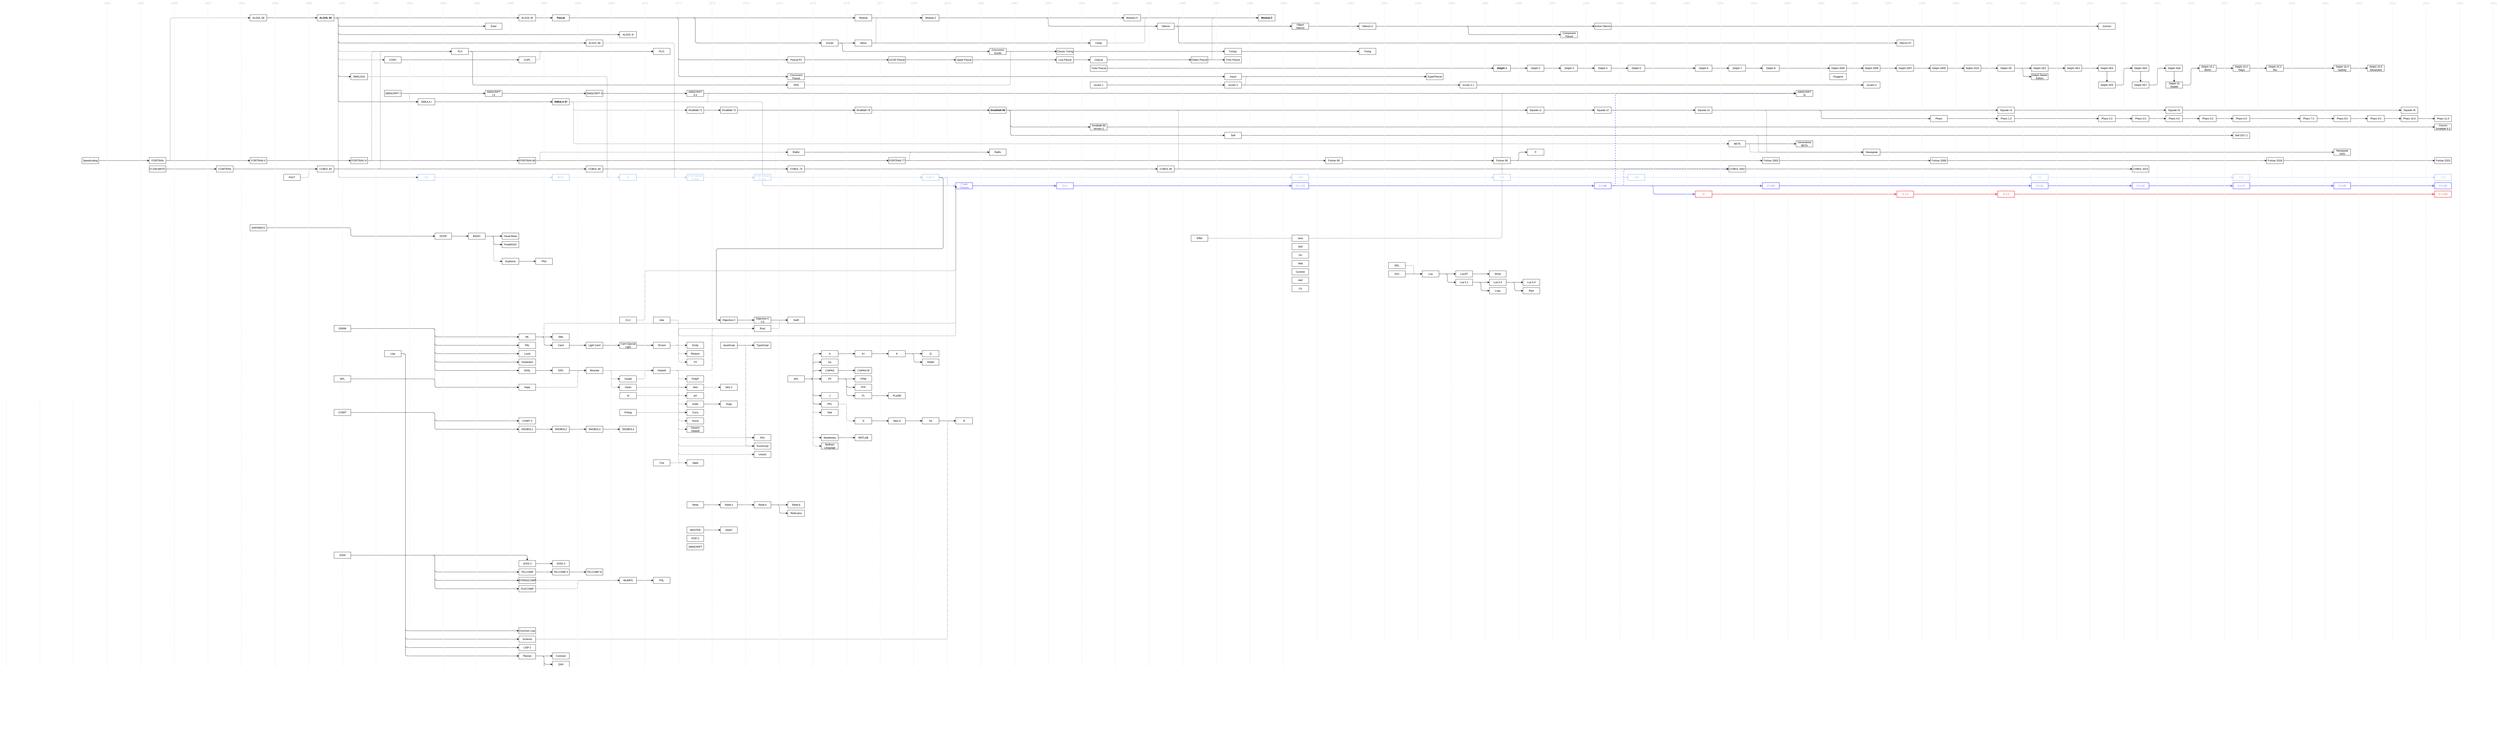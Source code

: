 <mxfile version="21.3.2" type="github">
  <diagram name="Tree" id="KBvRU3A3p2nGMIXXvxWt">
    <mxGraphModel dx="1207" dy="948" grid="1" gridSize="10" guides="1" tooltips="1" connect="1" arrows="1" fold="1" page="1" pageScale="1" pageWidth="12000" pageHeight="3500" math="0" shadow="0">
      <root>
        <mxCell id="0" />
        <mxCell id="1" parent="0" />
        <mxCell id="UrL7DcTW2N4OfELLKphQ-14" value="" style="edgeStyle=orthogonalEdgeStyle;orthogonalLoop=1;jettySize=auto;html=1;" edge="1" parent="1" source="UrL7DcTW2N4OfELLKphQ-9" target="UrL7DcTW2N4OfELLKphQ-13">
          <mxGeometry relative="1" as="geometry" />
        </mxCell>
        <mxCell id="UrL7DcTW2N4OfELLKphQ-9" value="ALGOL 58" style="rounded=0;whiteSpace=wrap;html=1;labelBackgroundColor=none;" vertex="1" parent="1">
          <mxGeometry x="1240" y="80" width="80" height="30" as="geometry" />
        </mxCell>
        <mxCell id="UrL7DcTW2N4OfELLKphQ-150" style="edgeStyle=orthogonalEdgeStyle;orthogonalLoop=1;jettySize=auto;html=1;exitX=1;exitY=0.5;exitDx=0;exitDy=0;entryX=0;entryY=0.5;entryDx=0;entryDy=0;fontFamily=Helvetica;fontSize=12;fontColor=default;" edge="1" parent="1" source="UrL7DcTW2N4OfELLKphQ-13" target="UrL7DcTW2N4OfELLKphQ-144">
          <mxGeometry relative="1" as="geometry">
            <Array as="points">
              <mxPoint x="1660" y="95" />
              <mxPoint x="1660" y="215" />
            </Array>
          </mxGeometry>
        </mxCell>
        <mxCell id="UrL7DcTW2N4OfELLKphQ-1428" style="edgeStyle=orthogonalEdgeStyle;orthogonalLoop=1;jettySize=auto;html=1;exitX=1;exitY=0.5;exitDx=0;exitDy=0;entryX=0;entryY=0.5;entryDx=0;entryDy=0;fontFamily=Helvetica;fontSize=12;fontColor=default;" edge="1" parent="1" source="UrL7DcTW2N4OfELLKphQ-13" target="UrL7DcTW2N4OfELLKphQ-15">
          <mxGeometry relative="1" as="geometry">
            <Array as="points">
              <mxPoint x="1660" y="95" />
              <mxPoint x="1660" y="175" />
            </Array>
          </mxGeometry>
        </mxCell>
        <mxCell id="UrL7DcTW2N4OfELLKphQ-1429" style="edgeStyle=orthogonalEdgeStyle;orthogonalLoop=1;jettySize=auto;html=1;exitX=1;exitY=0.5;exitDx=0;exitDy=0;fontFamily=Helvetica;fontSize=12;fontColor=default;" edge="1" parent="1" source="UrL7DcTW2N4OfELLKphQ-13" target="UrL7DcTW2N4OfELLKphQ-22">
          <mxGeometry relative="1" as="geometry" />
        </mxCell>
        <mxCell id="UrL7DcTW2N4OfELLKphQ-1430" style="edgeStyle=orthogonalEdgeStyle;orthogonalLoop=1;jettySize=auto;html=1;exitX=1;exitY=0.5;exitDx=0;exitDy=0;entryX=0;entryY=0.5;entryDx=0;entryDy=0;fontFamily=Helvetica;fontSize=12;fontColor=default;" edge="1" parent="1" source="UrL7DcTW2N4OfELLKphQ-13" target="UrL7DcTW2N4OfELLKphQ-1292">
          <mxGeometry relative="1" as="geometry">
            <Array as="points">
              <mxPoint x="1660" y="95" />
              <mxPoint x="1660" y="135" />
            </Array>
          </mxGeometry>
        </mxCell>
        <mxCell id="UrL7DcTW2N4OfELLKphQ-1448" style="edgeStyle=orthogonalEdgeStyle;orthogonalLoop=1;jettySize=auto;html=1;exitX=1;exitY=0.5;exitDx=0;exitDy=0;entryX=0;entryY=0.5;entryDx=0;entryDy=0;fontFamily=Helvetica;fontSize=12;fontColor=default;dashed=1;" edge="1" parent="1" source="UrL7DcTW2N4OfELLKphQ-13" target="UrL7DcTW2N4OfELLKphQ-40">
          <mxGeometry relative="1" as="geometry">
            <Array as="points">
              <mxPoint x="1660" y="95" />
              <mxPoint x="1660" y="255" />
            </Array>
          </mxGeometry>
        </mxCell>
        <mxCell id="UrL7DcTW2N4OfELLKphQ-1449" style="edgeStyle=orthogonalEdgeStyle;orthogonalLoop=1;jettySize=auto;html=1;exitX=1;exitY=0.5;exitDx=0;exitDy=0;entryX=0;entryY=0.5;entryDx=0;entryDy=0;fontFamily=Helvetica;fontSize=12;fontColor=default;dashed=1;" edge="1" parent="1" source="UrL7DcTW2N4OfELLKphQ-13" target="UrL7DcTW2N4OfELLKphQ-1438">
          <mxGeometry relative="1" as="geometry">
            <Array as="points">
              <mxPoint x="1660" y="95" />
              <mxPoint x="1660" y="295" />
            </Array>
          </mxGeometry>
        </mxCell>
        <mxCell id="UrL7DcTW2N4OfELLKphQ-1457" style="edgeStyle=orthogonalEdgeStyle;orthogonalLoop=1;jettySize=auto;html=1;exitX=1;exitY=0.5;exitDx=0;exitDy=0;entryX=0;entryY=0.5;entryDx=0;entryDy=0;fontFamily=Helvetica;fontSize=12;fontColor=default;" edge="1" parent="1" source="UrL7DcTW2N4OfELLKphQ-13" target="UrL7DcTW2N4OfELLKphQ-145">
          <mxGeometry relative="1" as="geometry">
            <Array as="points">
              <mxPoint x="1660" y="95" />
              <mxPoint x="1660" y="495" />
            </Array>
          </mxGeometry>
        </mxCell>
        <mxCell id="UrL7DcTW2N4OfELLKphQ-1481" style="edgeStyle=orthogonalEdgeStyle;orthogonalLoop=1;jettySize=auto;html=1;exitX=1;exitY=0.5;exitDx=0;exitDy=0;entryX=0;entryY=0.5;entryDx=0;entryDy=0;fontFamily=Helvetica;fontSize=12;fontColor=default;" edge="1" parent="1" source="UrL7DcTW2N4OfELLKphQ-13" target="UrL7DcTW2N4OfELLKphQ-149">
          <mxGeometry relative="1" as="geometry">
            <Array as="points">
              <mxPoint x="1660" y="95" />
              <mxPoint x="1660" y="375" />
            </Array>
          </mxGeometry>
        </mxCell>
        <mxCell id="UrL7DcTW2N4OfELLKphQ-1572" style="edgeStyle=orthogonalEdgeStyle;orthogonalLoop=1;jettySize=auto;html=1;exitX=1;exitY=0.5;exitDx=0;exitDy=0;entryX=0;entryY=0.5;entryDx=0;entryDy=0;fontFamily=Helvetica;fontSize=12;fontColor=default;dashed=1;" edge="1" parent="1" source="UrL7DcTW2N4OfELLKphQ-13" target="UrL7DcTW2N4OfELLKphQ-167">
          <mxGeometry relative="1" as="geometry">
            <Array as="points">
              <mxPoint x="1660" y="95" />
              <mxPoint x="1660" y="855" />
            </Array>
          </mxGeometry>
        </mxCell>
        <mxCell id="UrL7DcTW2N4OfELLKphQ-13" value="ALGOL 60" style="rounded=0;whiteSpace=wrap;html=1;labelBackgroundColor=none;fontStyle=1" vertex="1" parent="1">
          <mxGeometry x="1560" y="80" width="80" height="30" as="geometry" />
        </mxCell>
        <mxCell id="UrL7DcTW2N4OfELLKphQ-15" value="ALGOL N" style="rounded=0;whiteSpace=wrap;html=1;labelBackgroundColor=none;" vertex="1" parent="1">
          <mxGeometry x="3000" y="160" width="80" height="30" as="geometry" />
        </mxCell>
        <mxCell id="UrL7DcTW2N4OfELLKphQ-25" style="edgeStyle=orthogonalEdgeStyle;orthogonalLoop=1;jettySize=auto;html=1;exitX=1;exitY=0.5;exitDx=0;exitDy=0;entryX=0;entryY=0.5;entryDx=0;entryDy=0;fontFamily=Helvetica;fontSize=12;fontColor=default;" edge="1" parent="1" source="UrL7DcTW2N4OfELLKphQ-22" target="UrL7DcTW2N4OfELLKphQ-24">
          <mxGeometry relative="1" as="geometry" />
        </mxCell>
        <mxCell id="UrL7DcTW2N4OfELLKphQ-22" value="ALGOL W" style="rounded=0;whiteSpace=wrap;html=1;" vertex="1" parent="1">
          <mxGeometry x="2520" y="80" width="80" height="30" as="geometry" />
        </mxCell>
        <mxCell id="UrL7DcTW2N4OfELLKphQ-27" style="edgeStyle=orthogonalEdgeStyle;orthogonalLoop=1;jettySize=auto;html=1;exitX=1;exitY=0.5;exitDx=0;exitDy=0;entryX=0;entryY=0.5;entryDx=0;entryDy=0;fontFamily=Helvetica;fontSize=12;fontColor=default;" edge="1" parent="1" source="UrL7DcTW2N4OfELLKphQ-24" target="UrL7DcTW2N4OfELLKphQ-26">
          <mxGeometry relative="1" as="geometry" />
        </mxCell>
        <mxCell id="UrL7DcTW2N4OfELLKphQ-80" style="edgeStyle=orthogonalEdgeStyle;orthogonalLoop=1;jettySize=auto;html=1;exitX=1;exitY=0.5;exitDx=0;exitDy=0;entryX=0;entryY=0.5;entryDx=0;entryDy=0;fontFamily=Helvetica;fontSize=12;fontColor=default;" edge="1" parent="1" source="UrL7DcTW2N4OfELLKphQ-24" target="UrL7DcTW2N4OfELLKphQ-79">
          <mxGeometry relative="1" as="geometry" />
        </mxCell>
        <mxCell id="UrL7DcTW2N4OfELLKphQ-139" style="edgeStyle=orthogonalEdgeStyle;orthogonalLoop=1;jettySize=auto;html=1;exitX=1;exitY=0.5;exitDx=0;exitDy=0;entryX=0;entryY=0.5;entryDx=0;entryDy=0;fontFamily=Helvetica;fontSize=12;fontColor=default;" edge="1" parent="1" source="UrL7DcTW2N4OfELLKphQ-24" target="UrL7DcTW2N4OfELLKphQ-138">
          <mxGeometry relative="1" as="geometry" />
        </mxCell>
        <mxCell id="UrL7DcTW2N4OfELLKphQ-1405" style="edgeStyle=orthogonalEdgeStyle;orthogonalLoop=1;jettySize=auto;html=1;exitX=1;exitY=0.5;exitDx=0;exitDy=0;entryX=0;entryY=0.5;entryDx=0;entryDy=0;fontFamily=Helvetica;fontSize=12;fontColor=default;" edge="1" parent="1" source="UrL7DcTW2N4OfELLKphQ-24" target="UrL7DcTW2N4OfELLKphQ-1297">
          <mxGeometry relative="1" as="geometry" />
        </mxCell>
        <mxCell id="UrL7DcTW2N4OfELLKphQ-24" value="Pascal" style="rounded=0;whiteSpace=wrap;html=1;fontStyle=1" vertex="1" parent="1">
          <mxGeometry x="2680" y="80" width="80" height="30" as="geometry" />
        </mxCell>
        <mxCell id="UrL7DcTW2N4OfELLKphQ-1402" style="edgeStyle=orthogonalEdgeStyle;orthogonalLoop=1;jettySize=auto;html=1;exitX=1;exitY=0.5;exitDx=0;exitDy=0;entryX=0;entryY=0.5;entryDx=0;entryDy=0;fontFamily=Helvetica;fontSize=12;fontColor=default;" edge="1" parent="1" source="UrL7DcTW2N4OfELLKphQ-26" target="UrL7DcTW2N4OfELLKphQ-1389">
          <mxGeometry relative="1" as="geometry" />
        </mxCell>
        <mxCell id="UrL7DcTW2N4OfELLKphQ-1404" style="edgeStyle=orthogonalEdgeStyle;orthogonalLoop=1;jettySize=auto;html=1;exitX=1;exitY=0.5;exitDx=0;exitDy=0;entryX=0;entryY=0.5;entryDx=0;entryDy=0;fontFamily=Helvetica;fontSize=12;fontColor=default;" edge="1" parent="1" source="UrL7DcTW2N4OfELLKphQ-26" target="UrL7DcTW2N4OfELLKphQ-29">
          <mxGeometry relative="1" as="geometry">
            <Array as="points">
              <mxPoint x="4060" y="215" />
              <mxPoint x="4060" y="255" />
            </Array>
          </mxGeometry>
        </mxCell>
        <mxCell id="UrL7DcTW2N4OfELLKphQ-26" value="Euclid" style="rounded=0;whiteSpace=wrap;html=1;strokeColor=default;fontFamily=Helvetica;fontSize=12;fontColor=default;fillColor=default;" vertex="1" parent="1">
          <mxGeometry x="3960" y="200" width="80" height="30" as="geometry" />
        </mxCell>
        <mxCell id="UrL7DcTW2N4OfELLKphQ-33" style="edgeStyle=orthogonalEdgeStyle;orthogonalLoop=1;jettySize=auto;html=1;exitX=1;exitY=0.5;exitDx=0;exitDy=0;entryX=0;entryY=0.5;entryDx=0;entryDy=0;fontFamily=Helvetica;fontSize=12;fontColor=default;" edge="1" parent="1" source="UrL7DcTW2N4OfELLKphQ-29" target="UrL7DcTW2N4OfELLKphQ-32">
          <mxGeometry relative="1" as="geometry" />
        </mxCell>
        <mxCell id="UrL7DcTW2N4OfELLKphQ-29" value="Concurrent Euclid" style="rounded=0;whiteSpace=wrap;html=1;strokeColor=default;fontFamily=Helvetica;fontSize=12;fontColor=default;fillColor=default;" vertex="1" parent="1">
          <mxGeometry x="4760" y="240" width="80" height="30" as="geometry" />
        </mxCell>
        <mxCell id="UrL7DcTW2N4OfELLKphQ-35" style="edgeStyle=orthogonalEdgeStyle;orthogonalLoop=1;jettySize=auto;html=1;exitX=1;exitY=0.5;exitDx=0;exitDy=0;fontFamily=Helvetica;fontSize=12;fontColor=default;" edge="1" parent="1" source="UrL7DcTW2N4OfELLKphQ-32" target="UrL7DcTW2N4OfELLKphQ-34">
          <mxGeometry relative="1" as="geometry" />
        </mxCell>
        <mxCell id="UrL7DcTW2N4OfELLKphQ-32" value="Classic Turing" style="rounded=0;whiteSpace=wrap;html=1;strokeColor=default;fontFamily=Helvetica;fontSize=12;fontColor=default;fillColor=default;" vertex="1" parent="1">
          <mxGeometry x="5080" y="240" width="80" height="30" as="geometry" />
        </mxCell>
        <mxCell id="UrL7DcTW2N4OfELLKphQ-37" style="edgeStyle=orthogonalEdgeStyle;orthogonalLoop=1;jettySize=auto;html=1;exitX=1;exitY=0.5;exitDx=0;exitDy=0;entryX=0;entryY=0.5;entryDx=0;entryDy=0;fontFamily=Helvetica;fontSize=12;fontColor=default;" edge="1" parent="1" source="UrL7DcTW2N4OfELLKphQ-34" target="UrL7DcTW2N4OfELLKphQ-36">
          <mxGeometry relative="1" as="geometry" />
        </mxCell>
        <mxCell id="UrL7DcTW2N4OfELLKphQ-34" value="Turing+" style="rounded=0;whiteSpace=wrap;html=1;strokeColor=default;fontFamily=Helvetica;fontSize=12;fontColor=default;fillColor=default;" vertex="1" parent="1">
          <mxGeometry x="5880" y="240" width="80" height="30" as="geometry" />
        </mxCell>
        <mxCell id="UrL7DcTW2N4OfELLKphQ-36" value="Turing" style="rounded=0;whiteSpace=wrap;html=1;strokeColor=default;fontFamily=Helvetica;fontSize=12;fontColor=default;fillColor=default;" vertex="1" parent="1">
          <mxGeometry x="6520" y="240" width="80" height="30" as="geometry" />
        </mxCell>
        <mxCell id="UrL7DcTW2N4OfELLKphQ-63" style="edgeStyle=orthogonalEdgeStyle;orthogonalLoop=1;jettySize=auto;html=1;exitX=1;exitY=0.5;exitDx=0;exitDy=0;entryX=0;entryY=0.5;entryDx=0;entryDy=0;fontFamily=Helvetica;fontSize=12;fontColor=default;" edge="1" parent="1" source="UrL7DcTW2N4OfELLKphQ-40" target="UrL7DcTW2N4OfELLKphQ-51">
          <mxGeometry relative="1" as="geometry">
            <Array as="points">
              <mxPoint x="2300" y="255" />
              <mxPoint x="2300" y="415" />
            </Array>
          </mxGeometry>
        </mxCell>
        <mxCell id="UrL7DcTW2N4OfELLKphQ-1447" style="edgeStyle=orthogonalEdgeStyle;orthogonalLoop=1;jettySize=auto;html=1;exitX=1;exitY=0.5;exitDx=0;exitDy=0;entryX=0;entryY=0.5;entryDx=0;entryDy=0;fontFamily=Helvetica;fontSize=12;fontColor=default;" edge="1" parent="1" source="UrL7DcTW2N4OfELLKphQ-40" target="UrL7DcTW2N4OfELLKphQ-41">
          <mxGeometry relative="1" as="geometry" />
        </mxCell>
        <mxCell id="UrL7DcTW2N4OfELLKphQ-40" value="PL/I" style="rounded=0;whiteSpace=wrap;html=1;labelBackgroundColor=none;" vertex="1" parent="1">
          <mxGeometry x="2200" y="240" width="80" height="30" as="geometry" />
        </mxCell>
        <mxCell id="UrL7DcTW2N4OfELLKphQ-1436" style="edgeStyle=orthogonalEdgeStyle;orthogonalLoop=1;jettySize=auto;html=1;exitX=1;exitY=0.5;exitDx=0;exitDy=0;fontFamily=Helvetica;fontSize=12;fontColor=default;entryX=0;entryY=0.5;entryDx=0;entryDy=0;dashed=1;" edge="1" parent="1" source="UrL7DcTW2N4OfELLKphQ-51" target="UrL7DcTW2N4OfELLKphQ-32">
          <mxGeometry relative="1" as="geometry">
            <mxPoint x="4979.412" y="400" as="targetPoint" />
            <Array as="points">
              <mxPoint x="4860" y="415" />
              <mxPoint x="4860" y="255" />
            </Array>
          </mxGeometry>
        </mxCell>
        <mxCell id="UrL7DcTW2N4OfELLKphQ-51" value="SP/k" style="rounded=0;whiteSpace=wrap;html=1;labelBackgroundColor=none;" vertex="1" parent="1">
          <mxGeometry x="3800" y="400" width="80" height="30" as="geometry" />
        </mxCell>
        <mxCell id="UrL7DcTW2N4OfELLKphQ-82" style="edgeStyle=orthogonalEdgeStyle;orthogonalLoop=1;jettySize=auto;html=1;exitX=1;exitY=0.5;exitDx=0;exitDy=0;entryX=0;entryY=0.5;entryDx=0;entryDy=0;fontFamily=Helvetica;fontSize=12;fontColor=default;" edge="1" parent="1" source="UrL7DcTW2N4OfELLKphQ-79" target="UrL7DcTW2N4OfELLKphQ-81">
          <mxGeometry relative="1" as="geometry" />
        </mxCell>
        <mxCell id="UrL7DcTW2N4OfELLKphQ-79" value="Modula" style="rounded=0;whiteSpace=wrap;html=1;" vertex="1" parent="1">
          <mxGeometry x="4120" y="80" width="80" height="30" as="geometry" />
        </mxCell>
        <mxCell id="UrL7DcTW2N4OfELLKphQ-96" style="edgeStyle=orthogonalEdgeStyle;orthogonalLoop=1;jettySize=auto;html=1;exitX=1;exitY=0.5;exitDx=0;exitDy=0;entryX=0;entryY=0.5;entryDx=0;entryDy=0;fontFamily=Helvetica;fontSize=12;fontColor=default;" edge="1" parent="1" source="UrL7DcTW2N4OfELLKphQ-81" target="UrL7DcTW2N4OfELLKphQ-89">
          <mxGeometry relative="1" as="geometry" />
        </mxCell>
        <mxCell id="UrL7DcTW2N4OfELLKphQ-1398" style="edgeStyle=orthogonalEdgeStyle;orthogonalLoop=1;jettySize=auto;html=1;exitX=1;exitY=0.5;exitDx=0;exitDy=0;entryX=0;entryY=0.5;entryDx=0;entryDy=0;fontFamily=Helvetica;fontSize=12;fontColor=default;" edge="1" parent="1" source="UrL7DcTW2N4OfELLKphQ-81" target="UrL7DcTW2N4OfELLKphQ-86">
          <mxGeometry relative="1" as="geometry" />
        </mxCell>
        <mxCell id="UrL7DcTW2N4OfELLKphQ-81" value="Modula-2" style="rounded=0;whiteSpace=wrap;html=1;" vertex="1" parent="1">
          <mxGeometry x="4440" y="80" width="80" height="30" as="geometry" />
        </mxCell>
        <mxCell id="UrL7DcTW2N4OfELLKphQ-91" style="edgeStyle=orthogonalEdgeStyle;orthogonalLoop=1;jettySize=auto;html=1;exitX=1;exitY=0.5;exitDx=0;exitDy=0;entryX=0;entryY=0.5;entryDx=0;entryDy=0;fontFamily=Helvetica;fontSize=12;fontColor=default;" edge="1" parent="1" source="UrL7DcTW2N4OfELLKphQ-86" target="UrL7DcTW2N4OfELLKphQ-87">
          <mxGeometry relative="1" as="geometry" />
        </mxCell>
        <mxCell id="UrL7DcTW2N4OfELLKphQ-86" value="Modula-2+" style="rounded=0;whiteSpace=wrap;html=1;" vertex="1" parent="1">
          <mxGeometry x="5400" y="80" width="80" height="30" as="geometry" />
        </mxCell>
        <UserObject label="Modula-3" tags="" id="UrL7DcTW2N4OfELLKphQ-87">
          <mxCell style="rounded=0;whiteSpace=wrap;html=1;fontStyle=1" vertex="1" parent="1">
            <mxGeometry x="6040" y="80" width="80" height="30" as="geometry" />
          </mxCell>
        </UserObject>
        <mxCell id="UrL7DcTW2N4OfELLKphQ-115" style="edgeStyle=orthogonalEdgeStyle;orthogonalLoop=1;jettySize=auto;html=1;exitX=1;exitY=0.5;exitDx=0;exitDy=0;entryX=0;entryY=0.5;entryDx=0;entryDy=0;fontFamily=Helvetica;fontSize=12;fontColor=default;" edge="1" parent="1" source="UrL7DcTW2N4OfELLKphQ-89" target="UrL7DcTW2N4OfELLKphQ-105">
          <mxGeometry relative="1" as="geometry" />
        </mxCell>
        <mxCell id="UrL7DcTW2N4OfELLKphQ-360" style="edgeStyle=orthogonalEdgeStyle;orthogonalLoop=1;jettySize=auto;html=1;exitX=1;exitY=0.5;exitDx=0;exitDy=0;entryX=0;entryY=0.5;entryDx=0;entryDy=0;fontFamily=Helvetica;fontSize=12;fontColor=default;dashed=1;" edge="1" parent="1" source="UrL7DcTW2N4OfELLKphQ-89" target="UrL7DcTW2N4OfELLKphQ-87">
          <mxGeometry relative="1" as="geometry">
            <Array as="points">
              <mxPoint x="5660" y="135" />
              <mxPoint x="5660" y="95" />
            </Array>
          </mxGeometry>
        </mxCell>
        <mxCell id="UrL7DcTW2N4OfELLKphQ-1399" style="edgeStyle=orthogonalEdgeStyle;orthogonalLoop=1;jettySize=auto;html=1;exitX=1;exitY=0.5;exitDx=0;exitDy=0;entryX=0;entryY=0.5;entryDx=0;entryDy=0;fontFamily=Helvetica;fontSize=12;fontColor=default;" edge="1" parent="1" source="UrL7DcTW2N4OfELLKphQ-89" target="UrL7DcTW2N4OfELLKphQ-104">
          <mxGeometry relative="1" as="geometry">
            <Array as="points">
              <mxPoint x="5660" y="135" />
              <mxPoint x="5660" y="215" />
            </Array>
          </mxGeometry>
        </mxCell>
        <mxCell id="UrL7DcTW2N4OfELLKphQ-89" value="Oberon" style="rounded=0;whiteSpace=wrap;html=1;" vertex="1" parent="1">
          <mxGeometry x="5560" y="120" width="80" height="30" as="geometry" />
        </mxCell>
        <mxCell id="UrL7DcTW2N4OfELLKphQ-109" style="edgeStyle=orthogonalEdgeStyle;orthogonalLoop=1;jettySize=auto;html=1;exitX=1;exitY=0.5;exitDx=0;exitDy=0;entryX=0;entryY=0.5;entryDx=0;entryDy=0;fontFamily=Helvetica;fontSize=12;fontColor=default;" edge="1" parent="1" source="UrL7DcTW2N4OfELLKphQ-103" target="UrL7DcTW2N4OfELLKphQ-107">
          <mxGeometry relative="1" as="geometry" />
        </mxCell>
        <mxCell id="UrL7DcTW2N4OfELLKphQ-112" style="edgeStyle=orthogonalEdgeStyle;orthogonalLoop=1;jettySize=auto;html=1;exitX=1;exitY=0.5;exitDx=0;exitDy=0;entryX=0;entryY=0.5;entryDx=0;entryDy=0;fontFamily=Helvetica;fontSize=12;fontColor=default;" edge="1" parent="1" source="UrL7DcTW2N4OfELLKphQ-103" target="UrL7DcTW2N4OfELLKphQ-111">
          <mxGeometry relative="1" as="geometry" />
        </mxCell>
        <mxCell id="UrL7DcTW2N4OfELLKphQ-103" value="Oberon-2" style="rounded=0;whiteSpace=wrap;html=1;" vertex="1" parent="1">
          <mxGeometry x="6520" y="120" width="80" height="30" as="geometry" />
        </mxCell>
        <mxCell id="UrL7DcTW2N4OfELLKphQ-104" value="Oberon-07" style="rounded=0;whiteSpace=wrap;html=1;" vertex="1" parent="1">
          <mxGeometry x="9080" y="200" width="80" height="30" as="geometry" />
        </mxCell>
        <mxCell id="UrL7DcTW2N4OfELLKphQ-1397" style="edgeStyle=orthogonalEdgeStyle;orthogonalLoop=1;jettySize=auto;html=1;exitX=1;exitY=0.5;exitDx=0;exitDy=0;fontFamily=Helvetica;fontSize=12;fontColor=default;" edge="1" parent="1" source="UrL7DcTW2N4OfELLKphQ-105" target="UrL7DcTW2N4OfELLKphQ-103">
          <mxGeometry relative="1" as="geometry" />
        </mxCell>
        <mxCell id="UrL7DcTW2N4OfELLKphQ-105" value="Object Oberon" style="rounded=0;whiteSpace=wrap;html=1;" vertex="1" parent="1">
          <mxGeometry x="6200" y="120" width="80" height="30" as="geometry" />
        </mxCell>
        <mxCell id="UrL7DcTW2N4OfELLKphQ-110" style="edgeStyle=orthogonalEdgeStyle;orthogonalLoop=1;jettySize=auto;html=1;exitX=1;exitY=0.5;exitDx=0;exitDy=0;entryX=0;entryY=0.5;entryDx=0;entryDy=0;fontFamily=Helvetica;fontSize=12;fontColor=default;" edge="1" parent="1" source="UrL7DcTW2N4OfELLKphQ-107" target="UrL7DcTW2N4OfELLKphQ-108">
          <mxGeometry relative="1" as="geometry" />
        </mxCell>
        <mxCell id="UrL7DcTW2N4OfELLKphQ-107" value="Active Oberon" style="rounded=0;whiteSpace=wrap;html=1;" vertex="1" parent="1">
          <mxGeometry x="7640" y="120" width="80" height="30" as="geometry" />
        </mxCell>
        <mxCell id="UrL7DcTW2N4OfELLKphQ-108" value="Zonnon" style="rounded=0;whiteSpace=wrap;html=1;" vertex="1" parent="1">
          <mxGeometry x="10040" y="120" width="80" height="30" as="geometry" />
        </mxCell>
        <mxCell id="UrL7DcTW2N4OfELLKphQ-111" value="Component Pascal" style="rounded=0;whiteSpace=wrap;html=1;" vertex="1" parent="1">
          <mxGeometry x="7480" y="160" width="80" height="30" as="geometry" />
        </mxCell>
        <mxCell id="UrL7DcTW2N4OfELLKphQ-121" style="edgeStyle=orthogonalEdgeStyle;orthogonalLoop=1;jettySize=auto;html=1;exitX=1;exitY=0.5;exitDx=0;exitDy=0;entryX=0;entryY=0.5;entryDx=0;entryDy=0;fontFamily=Helvetica;fontSize=12;fontColor=default;" edge="1" parent="1" source="UrL7DcTW2N4OfELLKphQ-118" target="UrL7DcTW2N4OfELLKphQ-120">
          <mxGeometry relative="1" as="geometry" />
        </mxCell>
        <mxCell id="UrL7DcTW2N4OfELLKphQ-118" value="UCSD Pascal" style="rounded=0;whiteSpace=wrap;html=1;" vertex="1" parent="1">
          <mxGeometry x="4280" y="280" width="80" height="30" as="geometry" />
        </mxCell>
        <mxCell id="UrL7DcTW2N4OfELLKphQ-123" style="edgeStyle=orthogonalEdgeStyle;orthogonalLoop=1;jettySize=auto;html=1;exitX=1;exitY=0.5;exitDx=0;exitDy=0;entryX=0;entryY=0.5;entryDx=0;entryDy=0;fontFamily=Helvetica;fontSize=12;fontColor=default;" edge="1" parent="1" source="UrL7DcTW2N4OfELLKphQ-120" target="UrL7DcTW2N4OfELLKphQ-122">
          <mxGeometry relative="1" as="geometry" />
        </mxCell>
        <mxCell id="UrL7DcTW2N4OfELLKphQ-120" value="Apple Pascal" style="rounded=0;whiteSpace=wrap;html=1;" vertex="1" parent="1">
          <mxGeometry x="4600" y="280" width="80" height="30" as="geometry" />
        </mxCell>
        <mxCell id="UrL7DcTW2N4OfELLKphQ-125" style="edgeStyle=orthogonalEdgeStyle;orthogonalLoop=1;jettySize=auto;html=1;exitX=1;exitY=0.5;exitDx=0;exitDy=0;entryX=0;entryY=0.5;entryDx=0;entryDy=0;fontFamily=Helvetica;fontSize=12;fontColor=default;" edge="1" parent="1" source="UrL7DcTW2N4OfELLKphQ-122" target="UrL7DcTW2N4OfELLKphQ-124">
          <mxGeometry relative="1" as="geometry" />
        </mxCell>
        <mxCell id="UrL7DcTW2N4OfELLKphQ-122" value="Lisa Pascal" style="rounded=0;whiteSpace=wrap;html=1;" vertex="1" parent="1">
          <mxGeometry x="5080" y="280" width="80" height="30" as="geometry" />
        </mxCell>
        <mxCell id="UrL7DcTW2N4OfELLKphQ-127" style="edgeStyle=orthogonalEdgeStyle;orthogonalLoop=1;jettySize=auto;html=1;exitX=1;exitY=0.5;exitDx=0;exitDy=0;entryX=0;entryY=0.5;entryDx=0;entryDy=0;fontFamily=Helvetica;fontSize=12;fontColor=default;" edge="1" parent="1" source="UrL7DcTW2N4OfELLKphQ-124" target="UrL7DcTW2N4OfELLKphQ-126">
          <mxGeometry relative="1" as="geometry" />
        </mxCell>
        <mxCell id="UrL7DcTW2N4OfELLKphQ-124" value="Clascal" style="rounded=0;whiteSpace=wrap;html=1;" vertex="1" parent="1">
          <mxGeometry x="5240" y="280" width="80" height="30" as="geometry" />
        </mxCell>
        <mxCell id="UrL7DcTW2N4OfELLKphQ-131" style="edgeStyle=orthogonalEdgeStyle;orthogonalLoop=1;jettySize=auto;html=1;exitX=1;exitY=0.5;exitDx=0;exitDy=0;entryX=0;entryY=0.5;entryDx=0;entryDy=0;fontFamily=Helvetica;fontSize=12;fontColor=default;" edge="1" parent="1" source="UrL7DcTW2N4OfELLKphQ-126" target="UrL7DcTW2N4OfELLKphQ-130">
          <mxGeometry relative="1" as="geometry" />
        </mxCell>
        <mxCell id="UrL7DcTW2N4OfELLKphQ-1406" style="edgeStyle=orthogonalEdgeStyle;orthogonalLoop=1;jettySize=auto;html=1;exitX=1;exitY=0.5;exitDx=0;exitDy=0;entryX=0;entryY=0.5;entryDx=0;entryDy=0;fontFamily=Helvetica;fontSize=12;fontColor=default;dashed=1;" edge="1" parent="1" source="UrL7DcTW2N4OfELLKphQ-126" target="UrL7DcTW2N4OfELLKphQ-87">
          <mxGeometry relative="1" as="geometry">
            <Array as="points">
              <mxPoint x="5820" y="295" />
              <mxPoint x="5820" y="95" />
            </Array>
          </mxGeometry>
        </mxCell>
        <mxCell id="UrL7DcTW2N4OfELLKphQ-126" value="Object Pascal" style="rounded=0;whiteSpace=wrap;html=1;" vertex="1" parent="1">
          <mxGeometry x="5720" y="280" width="80" height="30" as="geometry" />
        </mxCell>
        <mxCell id="UrL7DcTW2N4OfELLKphQ-1361" style="edgeStyle=orthogonalEdgeStyle;orthogonalLoop=1;jettySize=auto;html=1;exitX=1;exitY=0.5;exitDx=0;exitDy=0;fontFamily=Helvetica;fontSize=12;fontColor=default;" edge="1" parent="1" source="UrL7DcTW2N4OfELLKphQ-128" target="UrL7DcTW2N4OfELLKphQ-1304">
          <mxGeometry relative="1" as="geometry" />
        </mxCell>
        <UserObject label="Delphi 1" tags="Delphi" id="UrL7DcTW2N4OfELLKphQ-128">
          <mxCell style="rounded=0;whiteSpace=wrap;html=1;fontStyle=1" vertex="1" parent="1">
            <mxGeometry x="7160" y="320" width="80" height="30" as="geometry" />
          </mxCell>
        </UserObject>
        <mxCell id="UrL7DcTW2N4OfELLKphQ-130" value="Free Pascal" style="rounded=0;whiteSpace=wrap;html=1;" vertex="1" parent="1">
          <mxGeometry x="5880" y="280" width="80" height="30" as="geometry" />
        </mxCell>
        <mxCell id="UrL7DcTW2N4OfELLKphQ-134" value="Oxygene" style="rounded=0;whiteSpace=wrap;html=1;" vertex="1" parent="1">
          <mxGeometry x="8760" y="360" width="80" height="30" as="geometry" />
        </mxCell>
        <mxCell id="UrL7DcTW2N4OfELLKphQ-1424" style="edgeStyle=orthogonalEdgeStyle;orthogonalLoop=1;jettySize=auto;html=1;exitX=1;exitY=0.5;exitDx=0;exitDy=0;entryX=0;entryY=0.5;entryDx=0;entryDy=0;fontFamily=Helvetica;fontSize=12;fontColor=default;dashed=1;" edge="1" parent="1" source="UrL7DcTW2N4OfELLKphQ-136" target="UrL7DcTW2N4OfELLKphQ-1374">
          <mxGeometry relative="1" as="geometry" />
        </mxCell>
        <mxCell id="UrL7DcTW2N4OfELLKphQ-136" value="Eiffel" style="rounded=0;whiteSpace=wrap;html=1;" vertex="1" parent="1">
          <mxGeometry x="5720" y="1130" width="80" height="30" as="geometry" />
        </mxCell>
        <mxCell id="UrL7DcTW2N4OfELLKphQ-142" style="edgeStyle=orthogonalEdgeStyle;orthogonalLoop=1;jettySize=auto;html=1;exitX=1;exitY=0.5;exitDx=0;exitDy=0;entryX=0;entryY=0.5;entryDx=0;entryDy=0;fontFamily=Helvetica;fontSize=12;fontColor=default;" edge="1" parent="1" source="UrL7DcTW2N4OfELLKphQ-138" target="UrL7DcTW2N4OfELLKphQ-140">
          <mxGeometry relative="1" as="geometry" />
        </mxCell>
        <mxCell id="UrL7DcTW2N4OfELLKphQ-138" value="Concurrent Pascal" style="rounded=0;whiteSpace=wrap;html=1;" vertex="1" parent="1">
          <mxGeometry x="3800" y="360" width="80" height="30" as="geometry" />
        </mxCell>
        <mxCell id="UrL7DcTW2N4OfELLKphQ-143" style="edgeStyle=orthogonalEdgeStyle;orthogonalLoop=1;jettySize=auto;html=1;exitX=1;exitY=0.5;exitDx=0;exitDy=0;entryX=0;entryY=0.5;entryDx=0;entryDy=0;fontFamily=Helvetica;fontSize=12;fontColor=default;" edge="1" parent="1" source="UrL7DcTW2N4OfELLKphQ-140" target="UrL7DcTW2N4OfELLKphQ-141">
          <mxGeometry relative="1" as="geometry" />
        </mxCell>
        <mxCell id="UrL7DcTW2N4OfELLKphQ-140" value="Joyce" style="rounded=0;whiteSpace=wrap;html=1;" vertex="1" parent="1">
          <mxGeometry x="5880" y="360" width="80" height="30" as="geometry" />
        </mxCell>
        <mxCell id="UrL7DcTW2N4OfELLKphQ-141" value="SuperPascal" style="rounded=0;whiteSpace=wrap;html=1;" vertex="1" parent="1">
          <mxGeometry x="6840" y="360" width="80" height="30" as="geometry" />
        </mxCell>
        <mxCell id="UrL7DcTW2N4OfELLKphQ-1582" style="edgeStyle=orthogonalEdgeStyle;orthogonalLoop=1;jettySize=auto;html=1;exitX=1;exitY=0.5;exitDx=0;exitDy=0;entryX=0;entryY=0.5;entryDx=0;entryDy=0;fontFamily=Helvetica;fontSize=12;fontColor=default;dashed=1;" edge="1" parent="1" source="UrL7DcTW2N4OfELLKphQ-144" target="UrL7DcTW2N4OfELLKphQ-171">
          <mxGeometry relative="1" as="geometry">
            <Array as="points">
              <mxPoint x="3260" y="215" />
              <mxPoint x="3260" y="855" />
            </Array>
          </mxGeometry>
        </mxCell>
        <mxCell id="UrL7DcTW2N4OfELLKphQ-144" value="ALGOL 68" style="rounded=0;whiteSpace=wrap;html=1;" vertex="1" parent="1">
          <mxGeometry x="2840" y="200" width="80" height="30" as="geometry" />
        </mxCell>
        <mxCell id="UrL7DcTW2N4OfELLKphQ-147" style="edgeStyle=orthogonalEdgeStyle;orthogonalLoop=1;jettySize=auto;html=1;exitX=1;exitY=0.5;exitDx=0;exitDy=0;entryX=0;entryY=0.5;entryDx=0;entryDy=0;fontFamily=Helvetica;fontSize=12;fontColor=default;" edge="1" parent="1" source="UrL7DcTW2N4OfELLKphQ-145" target="UrL7DcTW2N4OfELLKphQ-146">
          <mxGeometry relative="1" as="geometry" />
        </mxCell>
        <mxCell id="UrL7DcTW2N4OfELLKphQ-145" value="SIMULA&amp;nbsp;I" style="rounded=0;whiteSpace=wrap;html=1;" vertex="1" parent="1">
          <mxGeometry x="2040" y="480" width="80" height="30" as="geometry" />
        </mxCell>
        <mxCell id="UrL7DcTW2N4OfELLKphQ-1432" style="edgeStyle=orthogonalEdgeStyle;orthogonalLoop=1;jettySize=auto;html=1;exitX=1;exitY=0.5;exitDx=0;exitDy=0;entryX=0;entryY=0.5;entryDx=0;entryDy=0;fontFamily=Helvetica;fontSize=12;fontColor=default;dashed=1;" edge="1" parent="1" source="UrL7DcTW2N4OfELLKphQ-146" target="UrL7DcTW2N4OfELLKphQ-152">
          <mxGeometry relative="1" as="geometry">
            <Array as="points">
              <mxPoint x="2780" y="495" />
              <mxPoint x="2780" y="535" />
            </Array>
          </mxGeometry>
        </mxCell>
        <mxCell id="UrL7DcTW2N4OfELLKphQ-1433" style="edgeStyle=orthogonalEdgeStyle;orthogonalLoop=1;jettySize=auto;html=1;exitX=1;exitY=0.5;exitDx=0;exitDy=0;entryX=0;entryY=0.5;entryDx=0;entryDy=0;fontFamily=Helvetica;fontSize=12;fontColor=default;dashed=1;" edge="1" parent="1" source="UrL7DcTW2N4OfELLKphQ-146" target="UrL7DcTW2N4OfELLKphQ-179">
          <mxGeometry relative="1" as="geometry" />
        </mxCell>
        <mxCell id="UrL7DcTW2N4OfELLKphQ-1458" style="edgeStyle=orthogonalEdgeStyle;orthogonalLoop=1;jettySize=auto;html=1;exitX=1;exitY=0.5;exitDx=0;exitDy=0;entryX=0;entryY=0.5;entryDx=0;entryDy=0;fontFamily=Helvetica;fontSize=12;fontColor=default;dashed=1;" edge="1" parent="1" source="UrL7DcTW2N4OfELLKphQ-146" target="UrL7DcTW2N4OfELLKphQ-1374">
          <mxGeometry relative="1" as="geometry">
            <Array as="points">
              <mxPoint x="3420" y="495" />
              <mxPoint x="3420" y="455" />
            </Array>
          </mxGeometry>
        </mxCell>
        <mxCell id="UrL7DcTW2N4OfELLKphQ-1489" style="edgeStyle=orthogonalEdgeStyle;orthogonalLoop=1;jettySize=auto;html=1;exitX=1;exitY=0.5;exitDx=0;exitDy=0;entryX=0;entryY=0.5;entryDx=0;entryDy=0;fontFamily=Helvetica;fontSize=12;fontColor=default;dashed=1;" edge="1" parent="1" source="UrL7DcTW2N4OfELLKphQ-146" target="UrL7DcTW2N4OfELLKphQ-1488">
          <mxGeometry relative="1" as="geometry">
            <Array as="points">
              <mxPoint x="2780" y="495" />
              <mxPoint x="2780" y="695" />
            </Array>
          </mxGeometry>
        </mxCell>
        <mxCell id="UrL7DcTW2N4OfELLKphQ-146" value="SIMULA&amp;nbsp;67" style="rounded=0;whiteSpace=wrap;html=1;fontStyle=1;gradientColor=none;" vertex="1" parent="1">
          <mxGeometry x="2680" y="480" width="80" height="30" as="geometry" />
        </mxCell>
        <mxCell id="UrL7DcTW2N4OfELLKphQ-1573" style="edgeStyle=orthogonalEdgeStyle;orthogonalLoop=1;jettySize=auto;html=1;exitX=1;exitY=0.5;exitDx=0;exitDy=0;entryX=0;entryY=0.5;entryDx=0;entryDy=0;fontFamily=Helvetica;fontSize=12;fontColor=default;dashed=1;" edge="1" parent="1" source="UrL7DcTW2N4OfELLKphQ-149" target="UrL7DcTW2N4OfELLKphQ-170">
          <mxGeometry relative="1" as="geometry">
            <Array as="points">
              <mxPoint x="2940" y="375" />
              <mxPoint x="2940" y="855" />
            </Array>
          </mxGeometry>
        </mxCell>
        <mxCell id="UrL7DcTW2N4OfELLKphQ-149" value="SMALGOL" style="rounded=0;whiteSpace=wrap;html=1;" vertex="1" parent="1">
          <mxGeometry x="1720" y="360" width="80" height="30" as="geometry" />
        </mxCell>
        <mxCell id="UrL7DcTW2N4OfELLKphQ-160" style="edgeStyle=orthogonalEdgeStyle;orthogonalLoop=1;jettySize=auto;html=1;exitX=1;exitY=0.5;exitDx=0;exitDy=0;fontFamily=Helvetica;fontSize=12;fontColor=default;" edge="1" parent="1" source="UrL7DcTW2N4OfELLKphQ-152" target="UrL7DcTW2N4OfELLKphQ-154">
          <mxGeometry relative="1" as="geometry" />
        </mxCell>
        <mxCell id="UrL7DcTW2N4OfELLKphQ-152" value="Smalltalk-71" style="rounded=0;whiteSpace=wrap;html=1;" vertex="1" parent="1">
          <mxGeometry x="3320" y="520" width="80" height="30" as="geometry" />
        </mxCell>
        <mxCell id="UrL7DcTW2N4OfELLKphQ-161" style="edgeStyle=orthogonalEdgeStyle;orthogonalLoop=1;jettySize=auto;html=1;exitX=1;exitY=0.5;exitDx=0;exitDy=0;entryX=0;entryY=0.5;entryDx=0;entryDy=0;fontFamily=Helvetica;fontSize=12;fontColor=default;" edge="1" parent="1" source="UrL7DcTW2N4OfELLKphQ-154" target="UrL7DcTW2N4OfELLKphQ-155">
          <mxGeometry relative="1" as="geometry" />
        </mxCell>
        <mxCell id="UrL7DcTW2N4OfELLKphQ-154" value="Smalltalk-72" style="rounded=0;whiteSpace=wrap;html=1;" vertex="1" parent="1">
          <mxGeometry x="3480" y="520" width="80" height="30" as="geometry" />
        </mxCell>
        <mxCell id="UrL7DcTW2N4OfELLKphQ-162" style="edgeStyle=orthogonalEdgeStyle;orthogonalLoop=1;jettySize=auto;html=1;exitX=1;exitY=0.5;exitDx=0;exitDy=0;entryX=0;entryY=0.5;entryDx=0;entryDy=0;fontFamily=Helvetica;fontSize=12;fontColor=default;" edge="1" parent="1" source="UrL7DcTW2N4OfELLKphQ-155" target="UrL7DcTW2N4OfELLKphQ-156">
          <mxGeometry relative="1" as="geometry" />
        </mxCell>
        <mxCell id="UrL7DcTW2N4OfELLKphQ-155" value="Smalltalk-76" style="rounded=0;whiteSpace=wrap;html=1;" vertex="1" parent="1">
          <mxGeometry x="4120" y="520" width="80" height="30" as="geometry" />
        </mxCell>
        <mxCell id="UrL7DcTW2N4OfELLKphQ-164" style="edgeStyle=orthogonalEdgeStyle;orthogonalLoop=1;jettySize=auto;html=1;exitX=1;exitY=0.5;exitDx=0;exitDy=0;entryX=0;entryY=0.5;entryDx=0;entryDy=0;fontFamily=Helvetica;fontSize=12;fontColor=default;" edge="1" parent="1" source="UrL7DcTW2N4OfELLKphQ-156" target="UrL7DcTW2N4OfELLKphQ-159">
          <mxGeometry relative="1" as="geometry" />
        </mxCell>
        <mxCell id="UrL7DcTW2N4OfELLKphQ-1479" style="edgeStyle=orthogonalEdgeStyle;orthogonalLoop=1;jettySize=auto;html=1;exitX=1;exitY=0.5;exitDx=0;exitDy=0;entryX=0;entryY=0.5;entryDx=0;entryDy=0;fontFamily=Helvetica;fontSize=12;fontColor=default;" edge="1" parent="1" source="UrL7DcTW2N4OfELLKphQ-156" target="UrL7DcTW2N4OfELLKphQ-157">
          <mxGeometry relative="1" as="geometry">
            <Array as="points">
              <mxPoint x="4860" y="535" />
              <mxPoint x="4860" y="615" />
            </Array>
          </mxGeometry>
        </mxCell>
        <mxCell id="UrL7DcTW2N4OfELLKphQ-1483" style="edgeStyle=orthogonalEdgeStyle;orthogonalLoop=1;jettySize=auto;html=1;exitX=1;exitY=0.5;exitDx=0;exitDy=0;entryX=0;entryY=0.5;entryDx=0;entryDy=0;fontFamily=Helvetica;fontSize=12;fontColor=default;" edge="1" parent="1" source="UrL7DcTW2N4OfELLKphQ-156" target="UrL7DcTW2N4OfELLKphQ-1482">
          <mxGeometry relative="1" as="geometry">
            <Array as="points">
              <mxPoint x="4860" y="535" />
              <mxPoint x="4860" y="655" />
            </Array>
          </mxGeometry>
        </mxCell>
        <mxCell id="UrL7DcTW2N4OfELLKphQ-1569" style="edgeStyle=orthogonalEdgeStyle;orthogonalLoop=1;jettySize=auto;html=1;exitX=1;exitY=0.5;exitDx=0;exitDy=0;entryX=0;entryY=0.5;entryDx=0;entryDy=0;fontFamily=Helvetica;fontSize=12;fontColor=default;dashed=1;" edge="1" parent="1" source="UrL7DcTW2N4OfELLKphQ-156" target="UrL7DcTW2N4OfELLKphQ-1564">
          <mxGeometry relative="1" as="geometry">
            <Array as="points">
              <mxPoint x="5660" y="535" />
              <mxPoint x="5660" y="815" />
            </Array>
          </mxGeometry>
        </mxCell>
        <mxCell id="UrL7DcTW2N4OfELLKphQ-156" value="Smalltalk-80" style="rounded=0;whiteSpace=wrap;html=1;fontStyle=1" vertex="1" parent="1">
          <mxGeometry x="4760" y="520" width="80" height="30" as="geometry" />
        </mxCell>
        <mxCell id="UrL7DcTW2N4OfELLKphQ-157" value="Smalltalk-80 Version 2" style="rounded=0;whiteSpace=wrap;html=1;" vertex="1" parent="1">
          <mxGeometry x="5240" y="600" width="80" height="30" as="geometry" />
        </mxCell>
        <mxCell id="UrL7DcTW2N4OfELLKphQ-1463" style="edgeStyle=orthogonalEdgeStyle;orthogonalLoop=1;jettySize=auto;html=1;exitX=1;exitY=0.5;exitDx=0;exitDy=0;entryX=0;entryY=0.5;entryDx=0;entryDy=0;fontFamily=Helvetica;fontSize=12;fontColor=default;" edge="1" parent="1" source="UrL7DcTW2N4OfELLKphQ-157" target="UrL7DcTW2N4OfELLKphQ-1461">
          <mxGeometry relative="1" as="geometry">
            <mxPoint x="5480" y="575.0" as="sourcePoint" />
          </mxGeometry>
        </mxCell>
        <mxCell id="UrL7DcTW2N4OfELLKphQ-159" value="Squeak v1" style="rounded=0;whiteSpace=wrap;html=1;" vertex="1" parent="1">
          <mxGeometry x="7320" y="520" width="80" height="30" as="geometry" />
        </mxCell>
        <mxCell id="UrL7DcTW2N4OfELLKphQ-183" style="edgeStyle=orthogonalEdgeStyle;orthogonalLoop=1;jettySize=auto;html=1;exitX=1;exitY=0.5;exitDx=0;exitDy=0;entryX=0;entryY=0.5;entryDx=0;entryDy=0;fontFamily=Helvetica;fontSize=12;fontColor=default;strokeColor=#A9C4EB;" edge="1" parent="1" source="UrL7DcTW2N4OfELLKphQ-167" target="UrL7DcTW2N4OfELLKphQ-169">
          <mxGeometry relative="1" as="geometry" />
        </mxCell>
        <mxCell id="UrL7DcTW2N4OfELLKphQ-167" value="CPL" style="rounded=0;whiteSpace=wrap;html=1;strokeColor=#A9C4EB;strokeWidth=2;fontColor=#A9C4EB;" vertex="1" parent="1">
          <mxGeometry x="2040" y="840" width="80" height="30" as="geometry" />
        </mxCell>
        <mxCell id="UrL7DcTW2N4OfELLKphQ-184" style="edgeStyle=orthogonalEdgeStyle;orthogonalLoop=1;jettySize=auto;html=1;exitX=1;exitY=0.5;exitDx=0;exitDy=0;entryX=0;entryY=0.5;entryDx=0;entryDy=0;fontFamily=Helvetica;fontSize=12;fontColor=default;strokeColor=#A9C4EB;" edge="1" parent="1" source="UrL7DcTW2N4OfELLKphQ-169" target="UrL7DcTW2N4OfELLKphQ-170">
          <mxGeometry relative="1" as="geometry" />
        </mxCell>
        <mxCell id="UrL7DcTW2N4OfELLKphQ-169" value="BCPL" style="rounded=0;whiteSpace=wrap;html=1;strokeColor=#A9C4EB;strokeWidth=2;fontColor=#A9C4EB;" vertex="1" parent="1">
          <mxGeometry x="2680" y="840" width="80" height="30" as="geometry" />
        </mxCell>
        <mxCell id="UrL7DcTW2N4OfELLKphQ-1578" style="edgeStyle=orthogonalEdgeStyle;orthogonalLoop=1;jettySize=auto;html=1;exitX=1;exitY=0.5;exitDx=0;exitDy=0;fontFamily=Helvetica;fontSize=12;fontColor=default;strokeColor=#A9C4EB;" edge="1" parent="1" source="UrL7DcTW2N4OfELLKphQ-170" target="UrL7DcTW2N4OfELLKphQ-171">
          <mxGeometry relative="1" as="geometry" />
        </mxCell>
        <mxCell id="UrL7DcTW2N4OfELLKphQ-170" value="B" style="rounded=0;whiteSpace=wrap;html=1;strokeColor=#A9C4EB;strokeWidth=2;fontColor=#A9C4EB;" vertex="1" parent="1">
          <mxGeometry x="3000" y="840" width="80" height="30" as="geometry" />
        </mxCell>
        <mxCell id="UrL7DcTW2N4OfELLKphQ-186" style="edgeStyle=orthogonalEdgeStyle;orthogonalLoop=1;jettySize=auto;html=1;exitX=1;exitY=0.5;exitDx=0;exitDy=0;entryX=0;entryY=0.5;entryDx=0;entryDy=0;fontFamily=Helvetica;fontSize=12;fontColor=default;strokeColor=#A9C4EB;" edge="1" parent="1" source="UrL7DcTW2N4OfELLKphQ-171" target="UrL7DcTW2N4OfELLKphQ-172">
          <mxGeometry relative="1" as="geometry" />
        </mxCell>
        <mxCell id="UrL7DcTW2N4OfELLKphQ-171" value="C for Version 2 Unix" style="rounded=0;whiteSpace=wrap;html=1;strokeColor=#A9C4EB;strokeWidth=2;fontColor=#A9C4EB;" vertex="1" parent="1">
          <mxGeometry x="3320" y="840" width="80" height="30" as="geometry" />
        </mxCell>
        <mxCell id="UrL7DcTW2N4OfELLKphQ-187" style="edgeStyle=orthogonalEdgeStyle;orthogonalLoop=1;jettySize=auto;html=1;exitX=1;exitY=0.5;exitDx=0;exitDy=0;entryX=0;entryY=0.5;entryDx=0;entryDy=0;fontFamily=Helvetica;fontSize=12;fontColor=default;" edge="1" parent="1" source="UrL7DcTW2N4OfELLKphQ-172" target="UrL7DcTW2N4OfELLKphQ-173">
          <mxGeometry relative="1" as="geometry" />
        </mxCell>
        <mxCell id="UrL7DcTW2N4OfELLKphQ-1575" value="" style="edgeStyle=orthogonalEdgeStyle;orthogonalLoop=1;jettySize=auto;html=1;fontFamily=Helvetica;fontSize=12;fontColor=default;strokeColor=#A9C4EB;" edge="1" parent="1" source="UrL7DcTW2N4OfELLKphQ-172" target="UrL7DcTW2N4OfELLKphQ-1574">
          <mxGeometry relative="1" as="geometry" />
        </mxCell>
        <mxCell id="UrL7DcTW2N4OfELLKphQ-1585" style="edgeStyle=orthogonalEdgeStyle;orthogonalLoop=1;jettySize=auto;html=1;exitX=1;exitY=0.5;exitDx=0;exitDy=0;entryX=0;entryY=0.5;entryDx=0;entryDy=0;fontFamily=Helvetica;fontSize=12;fontColor=default;strokeColor=#A9C4EB;dashed=1;" edge="1" parent="1" source="UrL7DcTW2N4OfELLKphQ-172" target="UrL7DcTW2N4OfELLKphQ-1583">
          <mxGeometry relative="1" as="geometry">
            <Array as="points">
              <mxPoint x="3740" y="855" />
              <mxPoint x="3740" y="735" />
            </Array>
          </mxGeometry>
        </mxCell>
        <mxCell id="UrL7DcTW2N4OfELLKphQ-172" value="C for Version 4 Unix" style="rounded=0;whiteSpace=wrap;html=1;strokeColor=#A9C4EB;strokeWidth=2;fontColor=#A9C4EB;" vertex="1" parent="1">
          <mxGeometry x="3640" y="840" width="80" height="30" as="geometry" />
        </mxCell>
        <mxCell id="UrL7DcTW2N4OfELLKphQ-188" style="edgeStyle=orthogonalEdgeStyle;orthogonalLoop=1;jettySize=auto;html=1;exitX=1;exitY=0.5;exitDx=0;exitDy=0;fontFamily=Helvetica;fontSize=12;fontColor=default;strokeColor=#A9C4EB;" edge="1" parent="1" source="UrL7DcTW2N4OfELLKphQ-173" target="UrL7DcTW2N4OfELLKphQ-174">
          <mxGeometry relative="1" as="geometry" />
        </mxCell>
        <mxCell id="UrL7DcTW2N4OfELLKphQ-193" style="edgeStyle=orthogonalEdgeStyle;orthogonalLoop=1;jettySize=auto;html=1;exitX=1;exitY=0.5;exitDx=0;exitDy=0;entryX=0;entryY=0.5;entryDx=0;entryDy=0;fontFamily=Helvetica;fontSize=12;fontColor=default;strokeColor=#A9C4EB;strokeWidth=2;" edge="1" parent="1" source="UrL7DcTW2N4OfELLKphQ-173" target="UrL7DcTW2N4OfELLKphQ-179">
          <mxGeometry relative="1" as="geometry" />
        </mxCell>
        <mxCell id="UrL7DcTW2N4OfELLKphQ-194" style="edgeStyle=orthogonalEdgeStyle;orthogonalLoop=1;jettySize=auto;html=1;exitX=1;exitY=0.5;exitDx=0;exitDy=0;entryX=0;entryY=0.5;entryDx=0;entryDy=0;fontFamily=Helvetica;fontSize=12;fontColor=default;" edge="1" parent="1" source="UrL7DcTW2N4OfELLKphQ-173" target="UrL7DcTW2N4OfELLKphQ-180">
          <mxGeometry relative="1" as="geometry" />
        </mxCell>
        <mxCell id="UrL7DcTW2N4OfELLKphQ-173" value="K&amp;amp;R C" style="rounded=0;whiteSpace=wrap;html=1;strokeColor=#A9C4EB;strokeWidth=2;fontColor=#A9C4EB;" vertex="1" parent="1">
          <mxGeometry x="4440" y="840" width="80" height="30" as="geometry" />
        </mxCell>
        <mxCell id="UrL7DcTW2N4OfELLKphQ-189" style="edgeStyle=orthogonalEdgeStyle;orthogonalLoop=1;jettySize=auto;html=1;exitX=1;exitY=0.5;exitDx=0;exitDy=0;entryX=0;entryY=0.5;entryDx=0;entryDy=0;fontFamily=Helvetica;fontSize=12;fontColor=default;strokeColor=#A9C4EB;" edge="1" parent="1" source="UrL7DcTW2N4OfELLKphQ-174" target="UrL7DcTW2N4OfELLKphQ-175">
          <mxGeometry relative="1" as="geometry" />
        </mxCell>
        <mxCell id="UrL7DcTW2N4OfELLKphQ-174" value="C89" style="rounded=0;whiteSpace=wrap;html=1;strokeColor=#A9C4EB;strokeWidth=2;fontColor=#A9C4EB;" vertex="1" parent="1">
          <mxGeometry x="6200" y="840" width="80" height="30" as="geometry" />
        </mxCell>
        <mxCell id="UrL7DcTW2N4OfELLKphQ-190" style="edgeStyle=orthogonalEdgeStyle;orthogonalLoop=1;jettySize=auto;html=1;exitX=1;exitY=0.5;exitDx=0;exitDy=0;fontFamily=Helvetica;fontSize=12;fontColor=default;strokeColor=#A9C4EB;" edge="1" parent="1" source="UrL7DcTW2N4OfELLKphQ-175" target="UrL7DcTW2N4OfELLKphQ-176">
          <mxGeometry relative="1" as="geometry" />
        </mxCell>
        <mxCell id="UrL7DcTW2N4OfELLKphQ-175" value="C95" style="rounded=0;whiteSpace=wrap;html=1;strokeColor=#A9C4EB;strokeWidth=2;fontColor=#A9C4EB;" vertex="1" parent="1">
          <mxGeometry x="7160" y="840" width="80" height="30" as="geometry" />
        </mxCell>
        <mxCell id="UrL7DcTW2N4OfELLKphQ-191" style="edgeStyle=orthogonalEdgeStyle;orthogonalLoop=1;jettySize=auto;html=1;exitX=1;exitY=0.5;exitDx=0;exitDy=0;entryX=0;entryY=0.5;entryDx=0;entryDy=0;fontFamily=Helvetica;fontSize=12;fontColor=default;strokeColor=#A9C4EB;" edge="1" parent="1" source="UrL7DcTW2N4OfELLKphQ-176" target="UrL7DcTW2N4OfELLKphQ-177">
          <mxGeometry relative="1" as="geometry" />
        </mxCell>
        <mxCell id="UrL7DcTW2N4OfELLKphQ-176" value="C99" style="rounded=0;whiteSpace=wrap;html=1;strokeColor=#A9C4EB;strokeWidth=2;fontColor=#A9C4EB;" vertex="1" parent="1">
          <mxGeometry x="7800" y="840" width="80" height="30" as="geometry" />
        </mxCell>
        <mxCell id="UrL7DcTW2N4OfELLKphQ-192" style="edgeStyle=orthogonalEdgeStyle;orthogonalLoop=1;jettySize=auto;html=1;exitX=1;exitY=0.5;exitDx=0;exitDy=0;entryX=0;entryY=0.5;entryDx=0;entryDy=0;fontFamily=Helvetica;fontSize=12;fontColor=default;strokeColor=#A9C4EB;" edge="1" parent="1" source="UrL7DcTW2N4OfELLKphQ-177" target="UrL7DcTW2N4OfELLKphQ-178">
          <mxGeometry relative="1" as="geometry" />
        </mxCell>
        <mxCell id="UrL7DcTW2N4OfELLKphQ-177" value="C11" style="rounded=0;whiteSpace=wrap;html=1;strokeColor=#A9C4EB;strokeWidth=2;fontColor=#A9C4EB;" vertex="1" parent="1">
          <mxGeometry x="9720" y="840" width="80" height="30" as="geometry" />
        </mxCell>
        <mxCell id="UrL7DcTW2N4OfELLKphQ-1581" style="edgeStyle=orthogonalEdgeStyle;orthogonalLoop=1;jettySize=auto;html=1;exitX=1;exitY=0.5;exitDx=0;exitDy=0;entryX=0;entryY=0.5;entryDx=0;entryDy=0;fontFamily=Helvetica;fontSize=12;fontColor=default;strokeColor=#A9C4EB;" edge="1" parent="1" source="UrL7DcTW2N4OfELLKphQ-178" target="UrL7DcTW2N4OfELLKphQ-1580">
          <mxGeometry relative="1" as="geometry" />
        </mxCell>
        <mxCell id="UrL7DcTW2N4OfELLKphQ-178" value="C17" style="rounded=0;whiteSpace=wrap;html=1;strokeColor=#A9C4EB;strokeWidth=2;fontColor=#A9C4EB;" vertex="1" parent="1">
          <mxGeometry x="10680" y="840" width="80" height="30" as="geometry" />
        </mxCell>
        <mxCell id="UrL7DcTW2N4OfELLKphQ-204" style="edgeStyle=orthogonalEdgeStyle;orthogonalLoop=1;jettySize=auto;html=1;exitX=1;exitY=0.5;exitDx=0;exitDy=0;entryX=0;entryY=0.5;entryDx=0;entryDy=0;fontFamily=Helvetica;fontSize=12;fontColor=default;strokeColor=#6666FF;strokeWidth=2;" edge="1" parent="1" source="UrL7DcTW2N4OfELLKphQ-179" target="UrL7DcTW2N4OfELLKphQ-195">
          <mxGeometry relative="1" as="geometry" />
        </mxCell>
        <mxCell id="UrL7DcTW2N4OfELLKphQ-179" value="C with Classes" style="rounded=0;whiteSpace=wrap;html=1;fontColor=#6666FF;strokeWidth=2;strokeColor=#6666FF;" vertex="1" parent="1">
          <mxGeometry x="4600" y="880" width="80" height="30" as="geometry" />
        </mxCell>
        <mxCell id="UrL7DcTW2N4OfELLKphQ-213" style="edgeStyle=orthogonalEdgeStyle;orthogonalLoop=1;jettySize=auto;html=1;exitX=1;exitY=0.5;exitDx=0;exitDy=0;entryX=0;entryY=0.5;entryDx=0;entryDy=0;fontFamily=Helvetica;fontSize=12;fontColor=default;" edge="1" parent="1" source="UrL7DcTW2N4OfELLKphQ-180" target="UrL7DcTW2N4OfELLKphQ-181">
          <mxGeometry relative="1" as="geometry" />
        </mxCell>
        <mxCell id="UrL7DcTW2N4OfELLKphQ-180" value="Objective-C" style="rounded=0;whiteSpace=wrap;html=1;" vertex="1" parent="1">
          <mxGeometry x="3480" y="1520" width="80" height="30" as="geometry" />
        </mxCell>
        <mxCell id="UrL7DcTW2N4OfELLKphQ-214" style="edgeStyle=orthogonalEdgeStyle;orthogonalLoop=1;jettySize=auto;html=1;exitX=1;exitY=0.5;exitDx=0;exitDy=0;entryX=0;entryY=0.5;entryDx=0;entryDy=0;fontFamily=Helvetica;fontSize=12;fontColor=default;" edge="1" parent="1" source="UrL7DcTW2N4OfELLKphQ-181" target="UrL7DcTW2N4OfELLKphQ-182">
          <mxGeometry relative="1" as="geometry" />
        </mxCell>
        <mxCell id="UrL7DcTW2N4OfELLKphQ-181" value="Objective-C 2.0" style="rounded=0;whiteSpace=wrap;html=1;" vertex="1" parent="1">
          <mxGeometry x="3640" y="1520" width="80" height="30" as="geometry" />
        </mxCell>
        <mxCell id="UrL7DcTW2N4OfELLKphQ-182" value="Swift" style="rounded=0;whiteSpace=wrap;html=1;" vertex="1" parent="1">
          <mxGeometry x="3800" y="1520" width="80" height="30" as="geometry" />
        </mxCell>
        <mxCell id="UrL7DcTW2N4OfELLKphQ-205" style="edgeStyle=orthogonalEdgeStyle;orthogonalLoop=1;jettySize=auto;html=1;exitX=1;exitY=0.5;exitDx=0;exitDy=0;entryX=0;entryY=0.5;entryDx=0;entryDy=0;fontFamily=Helvetica;fontSize=12;fontColor=default;strokeColor=#6666FF;strokeWidth=2;" edge="1" parent="1" source="UrL7DcTW2N4OfELLKphQ-195" target="UrL7DcTW2N4OfELLKphQ-196">
          <mxGeometry relative="1" as="geometry" />
        </mxCell>
        <mxCell id="UrL7DcTW2N4OfELLKphQ-195" value="C++" style="rounded=0;whiteSpace=wrap;html=1;fontColor=#6666FF;strokeWidth=2;strokeColor=#6666FF;" vertex="1" parent="1">
          <mxGeometry x="5080" y="880" width="80" height="30" as="geometry" />
        </mxCell>
        <mxCell id="UrL7DcTW2N4OfELLKphQ-206" style="edgeStyle=orthogonalEdgeStyle;orthogonalLoop=1;jettySize=auto;html=1;exitX=1;exitY=0.5;exitDx=0;exitDy=0;fontFamily=Helvetica;fontSize=12;fontColor=default;strokeColor=#6666FF;strokeWidth=2;" edge="1" parent="1" source="UrL7DcTW2N4OfELLKphQ-196" target="UrL7DcTW2N4OfELLKphQ-197">
          <mxGeometry relative="1" as="geometry" />
        </mxCell>
        <mxCell id="UrL7DcTW2N4OfELLKphQ-196" value="C++ 2.0" style="rounded=0;whiteSpace=wrap;html=1;fontColor=#6666FF;strokeWidth=2;strokeColor=#6666FF;" vertex="1" parent="1">
          <mxGeometry x="6200" y="880" width="80" height="30" as="geometry" />
        </mxCell>
        <mxCell id="UrL7DcTW2N4OfELLKphQ-207" style="edgeStyle=orthogonalEdgeStyle;orthogonalLoop=1;jettySize=auto;html=1;exitX=1;exitY=0.5;exitDx=0;exitDy=0;entryX=0;entryY=0.5;entryDx=0;entryDy=0;fontFamily=Helvetica;fontSize=12;fontColor=default;strokeColor=#6666FF;strokeWidth=2;" edge="1" parent="1" source="UrL7DcTW2N4OfELLKphQ-197" target="UrL7DcTW2N4OfELLKphQ-198">
          <mxGeometry relative="1" as="geometry" />
        </mxCell>
        <mxCell id="UrL7DcTW2N4OfELLKphQ-1594" style="edgeStyle=orthogonalEdgeStyle;orthogonalLoop=1;jettySize=auto;html=1;exitX=1;exitY=0.5;exitDx=0;exitDy=0;entryX=0;entryY=0.5;entryDx=0;entryDy=0;fontFamily=Helvetica;fontSize=12;fontColor=default;strokeColor=#6666FF;strokeWidth=2;" edge="1" parent="1" source="UrL7DcTW2N4OfELLKphQ-197" target="UrL7DcTW2N4OfELLKphQ-494">
          <mxGeometry relative="1" as="geometry" />
        </mxCell>
        <mxCell id="UrL7DcTW2N4OfELLKphQ-1602" style="edgeStyle=orthogonalEdgeStyle;orthogonalLoop=1;jettySize=auto;html=1;exitX=1;exitY=0.5;exitDx=0;exitDy=0;entryX=0;entryY=0.5;entryDx=0;entryDy=0;fontFamily=Helvetica;fontSize=12;fontColor=default;dashed=1;strokeColor=#6666FF;strokeWidth=2;" edge="1" parent="1" source="UrL7DcTW2N4OfELLKphQ-197" target="UrL7DcTW2N4OfELLKphQ-1564">
          <mxGeometry relative="1" as="geometry">
            <Array as="points">
              <mxPoint x="7780" y="895" />
              <mxPoint x="7780" y="815" />
            </Array>
          </mxGeometry>
        </mxCell>
        <mxCell id="UrL7DcTW2N4OfELLKphQ-1603" style="edgeStyle=orthogonalEdgeStyle;orthogonalLoop=1;jettySize=auto;html=1;exitX=1;exitY=0.5;exitDx=0;exitDy=0;entryX=0;entryY=0.5;entryDx=0;entryDy=0;fontFamily=Helvetica;fontSize=12;fontColor=default;dashed=1;strokeWidth=2;strokeColor=#6666FF;" edge="1" parent="1" source="UrL7DcTW2N4OfELLKphQ-197" target="UrL7DcTW2N4OfELLKphQ-1374">
          <mxGeometry relative="1" as="geometry">
            <Array as="points">
              <mxPoint x="7740" y="895" />
              <mxPoint x="7740" y="455" />
            </Array>
          </mxGeometry>
        </mxCell>
        <mxCell id="UrL7DcTW2N4OfELLKphQ-197" value="C++98" style="rounded=0;whiteSpace=wrap;html=1;fontColor=#6666FF;strokeWidth=2;strokeColor=#6666FF;" vertex="1" parent="1">
          <mxGeometry x="7640" y="880" width="80" height="30" as="geometry" />
        </mxCell>
        <mxCell id="UrL7DcTW2N4OfELLKphQ-208" style="edgeStyle=orthogonalEdgeStyle;orthogonalLoop=1;jettySize=auto;html=1;exitX=1;exitY=0.5;exitDx=0;exitDy=0;entryX=0;entryY=0.5;entryDx=0;entryDy=0;fontFamily=Helvetica;fontSize=12;fontColor=default;strokeColor=#6666FF;strokeWidth=2;" edge="1" parent="1" source="UrL7DcTW2N4OfELLKphQ-198" target="UrL7DcTW2N4OfELLKphQ-199">
          <mxGeometry relative="1" as="geometry" />
        </mxCell>
        <mxCell id="UrL7DcTW2N4OfELLKphQ-198" value="C++03" style="rounded=0;whiteSpace=wrap;html=1;fontColor=#6666FF;strokeWidth=2;strokeColor=#6666FF;" vertex="1" parent="1">
          <mxGeometry x="8440" y="880" width="80" height="30" as="geometry" />
        </mxCell>
        <mxCell id="UrL7DcTW2N4OfELLKphQ-209" style="edgeStyle=orthogonalEdgeStyle;orthogonalLoop=1;jettySize=auto;html=1;exitX=1;exitY=0.5;exitDx=0;exitDy=0;entryX=0;entryY=0.5;entryDx=0;entryDy=0;fontFamily=Helvetica;fontSize=12;fontColor=default;strokeColor=#6666FF;strokeWidth=2;" edge="1" parent="1" source="UrL7DcTW2N4OfELLKphQ-199" target="UrL7DcTW2N4OfELLKphQ-200">
          <mxGeometry relative="1" as="geometry" />
        </mxCell>
        <mxCell id="UrL7DcTW2N4OfELLKphQ-199" value="C++11" style="rounded=0;whiteSpace=wrap;html=1;fontColor=#6666FF;strokeWidth=2;strokeColor=#6666FF;" vertex="1" parent="1">
          <mxGeometry x="9720" y="880" width="80" height="30" as="geometry" />
        </mxCell>
        <mxCell id="UrL7DcTW2N4OfELLKphQ-210" style="edgeStyle=orthogonalEdgeStyle;orthogonalLoop=1;jettySize=auto;html=1;exitX=1;exitY=0.5;exitDx=0;exitDy=0;entryX=0;entryY=0.5;entryDx=0;entryDy=0;fontFamily=Helvetica;fontSize=12;fontColor=default;strokeColor=#6666FF;strokeWidth=2;" edge="1" parent="1" source="UrL7DcTW2N4OfELLKphQ-200" target="UrL7DcTW2N4OfELLKphQ-201">
          <mxGeometry relative="1" as="geometry" />
        </mxCell>
        <mxCell id="UrL7DcTW2N4OfELLKphQ-200" value="C++14" style="rounded=0;whiteSpace=wrap;html=1;fontColor=#6666FF;strokeWidth=2;strokeColor=#6666FF;" vertex="1" parent="1">
          <mxGeometry x="10200" y="880" width="80" height="30" as="geometry" />
        </mxCell>
        <mxCell id="UrL7DcTW2N4OfELLKphQ-211" style="edgeStyle=orthogonalEdgeStyle;orthogonalLoop=1;jettySize=auto;html=1;exitX=1;exitY=0.5;exitDx=0;exitDy=0;entryX=0;entryY=0.5;entryDx=0;entryDy=0;fontFamily=Helvetica;fontSize=12;fontColor=default;strokeColor=#6666FF;strokeWidth=2;" edge="1" parent="1" source="UrL7DcTW2N4OfELLKphQ-201" target="UrL7DcTW2N4OfELLKphQ-202">
          <mxGeometry relative="1" as="geometry" />
        </mxCell>
        <mxCell id="UrL7DcTW2N4OfELLKphQ-201" value="C++17" style="rounded=0;whiteSpace=wrap;html=1;fontColor=#6666FF;strokeWidth=2;strokeColor=#6666FF;" vertex="1" parent="1">
          <mxGeometry x="10680" y="880" width="80" height="30" as="geometry" />
        </mxCell>
        <mxCell id="UrL7DcTW2N4OfELLKphQ-212" style="edgeStyle=orthogonalEdgeStyle;orthogonalLoop=1;jettySize=auto;html=1;exitX=1;exitY=0.5;exitDx=0;exitDy=0;entryX=0;entryY=0.5;entryDx=0;entryDy=0;fontFamily=Helvetica;fontSize=12;fontColor=default;strokeColor=#6666FF;strokeWidth=2;" edge="1" parent="1" source="UrL7DcTW2N4OfELLKphQ-202" target="UrL7DcTW2N4OfELLKphQ-203">
          <mxGeometry relative="1" as="geometry" />
        </mxCell>
        <mxCell id="UrL7DcTW2N4OfELLKphQ-202" value="C++20" style="rounded=0;whiteSpace=wrap;html=1;fontColor=#6666FF;strokeWidth=2;strokeColor=#6666FF;" vertex="1" parent="1">
          <mxGeometry x="11160" y="880" width="80" height="30" as="geometry" />
        </mxCell>
        <mxCell id="UrL7DcTW2N4OfELLKphQ-203" value="C++23" style="rounded=0;whiteSpace=wrap;html=1;fontColor=#6666FF;strokeWidth=2;strokeColor=#6666FF;" vertex="1" parent="1">
          <mxGeometry x="11640" y="880" width="80" height="30" as="geometry" />
        </mxCell>
        <mxCell id="UrL7DcTW2N4OfELLKphQ-218" style="edgeStyle=orthogonalEdgeStyle;orthogonalLoop=1;jettySize=auto;html=1;exitX=1;exitY=0.5;exitDx=0;exitDy=0;entryX=0;entryY=0.5;entryDx=0;entryDy=0;fontFamily=Helvetica;fontSize=12;fontColor=default;dashed=1;" edge="1" parent="1" source="UrL7DcTW2N4OfELLKphQ-217" target="UrL7DcTW2N4OfELLKphQ-179">
          <mxGeometry relative="1" as="geometry">
            <Array as="points">
              <mxPoint x="3280" y="1535" />
              <mxPoint x="3280" y="1610" />
              <mxPoint x="4600" y="1610" />
            </Array>
          </mxGeometry>
        </mxCell>
        <mxCell id="UrL7DcTW2N4OfELLKphQ-217" value="Ada" style="rounded=0;whiteSpace=wrap;html=1;" vertex="1" parent="1">
          <mxGeometry x="3160" y="1520" width="80" height="30" as="geometry" />
        </mxCell>
        <mxCell id="UrL7DcTW2N4OfELLKphQ-245" style="edgeStyle=orthogonalEdgeStyle;orthogonalLoop=1;jettySize=auto;html=1;exitX=1;exitY=0.5;exitDx=0;exitDy=0;entryX=0;entryY=0.5;entryDx=0;entryDy=0;fontFamily=Helvetica;fontSize=12;fontColor=default;dashed=1;" edge="1" parent="1" source="UrL7DcTW2N4OfELLKphQ-219" target="UrL7DcTW2N4OfELLKphQ-179">
          <mxGeometry relative="1" as="geometry">
            <Array as="points">
              <mxPoint x="2640" y="1615" />
              <mxPoint x="2640" y="1550" />
              <mxPoint x="4600" y="1550" />
            </Array>
          </mxGeometry>
        </mxCell>
        <mxCell id="UrL7DcTW2N4OfELLKphQ-254" style="edgeStyle=orthogonalEdgeStyle;orthogonalLoop=1;jettySize=auto;html=1;exitX=1;exitY=0.5;exitDx=0;exitDy=0;entryX=0;entryY=0.5;entryDx=0;entryDy=0;fontFamily=Helvetica;fontSize=12;fontColor=default;" edge="1" parent="1" source="UrL7DcTW2N4OfELLKphQ-219" target="UrL7DcTW2N4OfELLKphQ-246">
          <mxGeometry relative="1" as="geometry" />
        </mxCell>
        <mxCell id="UrL7DcTW2N4OfELLKphQ-219" value="ML" style="rounded=0;whiteSpace=wrap;html=1;" vertex="1" parent="1">
          <mxGeometry x="2520" y="1600" width="80" height="30" as="geometry" />
        </mxCell>
        <mxCell id="UrL7DcTW2N4OfELLKphQ-222" style="edgeStyle=orthogonalEdgeStyle;orthogonalLoop=1;jettySize=auto;html=1;exitX=1;exitY=0.5;exitDx=0;exitDy=0;entryX=0;entryY=0.5;entryDx=0;entryDy=0;fontFamily=Helvetica;fontSize=12;fontColor=default;dashed=1;" edge="1" parent="1" source="UrL7DcTW2N4OfELLKphQ-221" target="UrL7DcTW2N4OfELLKphQ-179">
          <mxGeometry relative="1" as="geometry">
            <Array as="points">
              <mxPoint x="3120" y="1535" />
              <mxPoint x="3120" y="1300" />
              <mxPoint x="4600" y="1300" />
            </Array>
          </mxGeometry>
        </mxCell>
        <mxCell id="UrL7DcTW2N4OfELLKphQ-221" value="CLU" style="rounded=0;whiteSpace=wrap;html=1;" vertex="1" parent="1">
          <mxGeometry x="3000" y="1520" width="80" height="30" as="geometry" />
        </mxCell>
        <mxCell id="UrL7DcTW2N4OfELLKphQ-231" style="edgeStyle=orthogonalEdgeStyle;orthogonalLoop=1;jettySize=auto;html=1;exitX=1;exitY=0.5;exitDx=0;exitDy=0;entryX=0;entryY=0.5;entryDx=0;entryDy=0;fontFamily=Helvetica;fontSize=12;fontColor=default;" edge="1" parent="1" source="UrL7DcTW2N4OfELLKphQ-227" target="UrL7DcTW2N4OfELLKphQ-219">
          <mxGeometry relative="1" as="geometry" />
        </mxCell>
        <mxCell id="UrL7DcTW2N4OfELLKphQ-239" style="edgeStyle=orthogonalEdgeStyle;orthogonalLoop=1;jettySize=auto;html=1;exitX=1;exitY=0.5;exitDx=0;exitDy=0;entryX=0;entryY=0.5;entryDx=0;entryDy=0;fontFamily=Helvetica;fontSize=12;fontColor=default;" edge="1" parent="1" source="UrL7DcTW2N4OfELLKphQ-227" target="UrL7DcTW2N4OfELLKphQ-228">
          <mxGeometry relative="1" as="geometry" />
        </mxCell>
        <mxCell id="UrL7DcTW2N4OfELLKphQ-240" style="edgeStyle=orthogonalEdgeStyle;orthogonalLoop=1;jettySize=auto;html=1;exitX=1;exitY=0.5;exitDx=0;exitDy=0;entryX=0;entryY=0.5;entryDx=0;entryDy=0;fontFamily=Helvetica;fontSize=12;fontColor=default;" edge="1" parent="1" source="UrL7DcTW2N4OfELLKphQ-227" target="UrL7DcTW2N4OfELLKphQ-229">
          <mxGeometry relative="1" as="geometry" />
        </mxCell>
        <mxCell id="UrL7DcTW2N4OfELLKphQ-241" style="edgeStyle=orthogonalEdgeStyle;orthogonalLoop=1;jettySize=auto;html=1;exitX=1;exitY=0.5;exitDx=0;exitDy=0;entryX=0;entryY=0.5;entryDx=0;entryDy=0;fontFamily=Helvetica;fontSize=12;fontColor=default;" edge="1" parent="1" source="UrL7DcTW2N4OfELLKphQ-227" target="UrL7DcTW2N4OfELLKphQ-230">
          <mxGeometry relative="1" as="geometry" />
        </mxCell>
        <mxCell id="UrL7DcTW2N4OfELLKphQ-242" style="edgeStyle=orthogonalEdgeStyle;orthogonalLoop=1;jettySize=auto;html=1;exitX=1;exitY=0.5;exitDx=0;exitDy=0;entryX=0;entryY=0.5;entryDx=0;entryDy=0;fontFamily=Helvetica;fontSize=12;fontColor=default;" edge="1" parent="1" source="UrL7DcTW2N4OfELLKphQ-227" target="UrL7DcTW2N4OfELLKphQ-232">
          <mxGeometry relative="1" as="geometry" />
        </mxCell>
        <mxCell id="UrL7DcTW2N4OfELLKphQ-421" style="edgeStyle=orthogonalEdgeStyle;orthogonalLoop=1;jettySize=auto;html=1;exitX=1;exitY=0.5;exitDx=0;exitDy=0;entryX=0;entryY=0.5;entryDx=0;entryDy=0;fontFamily=Helvetica;fontSize=12;fontColor=default;dashed=1;" edge="1" parent="1" source="UrL7DcTW2N4OfELLKphQ-227" target="UrL7DcTW2N4OfELLKphQ-420">
          <mxGeometry relative="1" as="geometry" />
        </mxCell>
        <mxCell id="UrL7DcTW2N4OfELLKphQ-227" value="ISWIM" style="rounded=0;whiteSpace=wrap;html=1;" vertex="1" parent="1">
          <mxGeometry x="1640" y="1560" width="80" height="30" as="geometry" />
        </mxCell>
        <mxCell id="UrL7DcTW2N4OfELLKphQ-228" value="PAL" style="rounded=0;whiteSpace=wrap;html=1;" vertex="1" parent="1">
          <mxGeometry x="2520" y="1640" width="80" height="30" as="geometry" />
        </mxCell>
        <mxCell id="UrL7DcTW2N4OfELLKphQ-229" value="Lucid" style="rounded=0;whiteSpace=wrap;html=1;" vertex="1" parent="1">
          <mxGeometry x="2520" y="1680" width="80" height="30" as="geometry" />
        </mxCell>
        <mxCell id="UrL7DcTW2N4OfELLKphQ-230" value="Gedanken" style="rounded=0;whiteSpace=wrap;html=1;" vertex="1" parent="1">
          <mxGeometry x="2520" y="1720" width="80" height="30" as="geometry" />
        </mxCell>
        <mxCell id="UrL7DcTW2N4OfELLKphQ-261" style="edgeStyle=orthogonalEdgeStyle;orthogonalLoop=1;jettySize=auto;html=1;exitX=1;exitY=0.5;exitDx=0;exitDy=0;entryX=0;entryY=0.5;entryDx=0;entryDy=0;fontFamily=Helvetica;fontSize=12;fontColor=default;" edge="1" parent="1" source="UrL7DcTW2N4OfELLKphQ-232" target="UrL7DcTW2N4OfELLKphQ-233">
          <mxGeometry relative="1" as="geometry" />
        </mxCell>
        <mxCell id="UrL7DcTW2N4OfELLKphQ-232" value="SASL" style="rounded=0;whiteSpace=wrap;html=1;" vertex="1" parent="1">
          <mxGeometry x="2520" y="1760" width="80" height="30" as="geometry" />
        </mxCell>
        <mxCell id="UrL7DcTW2N4OfELLKphQ-262" style="edgeStyle=orthogonalEdgeStyle;orthogonalLoop=1;jettySize=auto;html=1;exitX=1;exitY=0.5;exitDx=0;exitDy=0;entryX=0;entryY=0.5;entryDx=0;entryDy=0;fontFamily=Helvetica;fontSize=12;fontColor=default;" edge="1" parent="1" source="UrL7DcTW2N4OfELLKphQ-233" target="UrL7DcTW2N4OfELLKphQ-234">
          <mxGeometry relative="1" as="geometry" />
        </mxCell>
        <mxCell id="UrL7DcTW2N4OfELLKphQ-233" value="KRC" style="rounded=0;whiteSpace=wrap;html=1;" vertex="1" parent="1">
          <mxGeometry x="2680" y="1760" width="80" height="30" as="geometry" />
        </mxCell>
        <mxCell id="UrL7DcTW2N4OfELLKphQ-237" style="edgeStyle=orthogonalEdgeStyle;orthogonalLoop=1;jettySize=auto;html=1;exitX=1;exitY=0.5;exitDx=0;exitDy=0;entryX=0;entryY=0.5;entryDx=0;entryDy=0;fontFamily=Helvetica;fontSize=12;fontColor=default;dashed=1;" edge="1" parent="1" source="UrL7DcTW2N4OfELLKphQ-234" target="UrL7DcTW2N4OfELLKphQ-235">
          <mxGeometry relative="1" as="geometry" />
        </mxCell>
        <mxCell id="UrL7DcTW2N4OfELLKphQ-238" style="edgeStyle=orthogonalEdgeStyle;orthogonalLoop=1;jettySize=auto;html=1;exitX=1;exitY=0.5;exitDx=0;exitDy=0;entryX=0;entryY=0.5;entryDx=0;entryDy=0;fontFamily=Helvetica;fontSize=12;fontColor=default;dashed=1;" edge="1" parent="1" source="UrL7DcTW2N4OfELLKphQ-234" target="UrL7DcTW2N4OfELLKphQ-236">
          <mxGeometry relative="1" as="geometry" />
        </mxCell>
        <mxCell id="UrL7DcTW2N4OfELLKphQ-265" style="edgeStyle=orthogonalEdgeStyle;orthogonalLoop=1;jettySize=auto;html=1;exitX=1;exitY=0.5;exitDx=0;exitDy=0;entryX=0;entryY=0.5;entryDx=0;entryDy=0;fontFamily=Helvetica;fontSize=12;fontColor=default;dashed=1;" edge="1" parent="1" source="UrL7DcTW2N4OfELLKphQ-234" target="UrL7DcTW2N4OfELLKphQ-263">
          <mxGeometry relative="1" as="geometry" />
        </mxCell>
        <mxCell id="UrL7DcTW2N4OfELLKphQ-234" value="Miranda" style="rounded=0;whiteSpace=wrap;html=1;" vertex="1" parent="1">
          <mxGeometry x="2840" y="1760" width="80" height="30" as="geometry" />
        </mxCell>
        <mxCell id="UrL7DcTW2N4OfELLKphQ-269" style="edgeStyle=orthogonalEdgeStyle;orthogonalLoop=1;jettySize=auto;html=1;exitX=1;exitY=0.5;exitDx=0;exitDy=0;entryX=0;entryY=0.5;entryDx=0;entryDy=0;fontFamily=Helvetica;fontSize=12;fontColor=default;dashed=1;" edge="1" parent="1" source="UrL7DcTW2N4OfELLKphQ-235" target="UrL7DcTW2N4OfELLKphQ-267">
          <mxGeometry relative="1" as="geometry" />
        </mxCell>
        <mxCell id="UrL7DcTW2N4OfELLKphQ-406" style="edgeStyle=orthogonalEdgeStyle;orthogonalLoop=1;jettySize=auto;html=1;exitX=1;exitY=0.5;exitDx=0;exitDy=0;entryX=0;entryY=0.5;entryDx=0;entryDy=0;fontFamily=Helvetica;fontSize=12;fontColor=default;dashed=1;" edge="1" parent="1" source="UrL7DcTW2N4OfELLKphQ-235" target="UrL7DcTW2N4OfELLKphQ-399">
          <mxGeometry relative="1" as="geometry" />
        </mxCell>
        <mxCell id="UrL7DcTW2N4OfELLKphQ-407" style="edgeStyle=orthogonalEdgeStyle;orthogonalLoop=1;jettySize=auto;html=1;exitX=1;exitY=0.5;exitDx=0;exitDy=0;entryX=0;entryY=0.5;entryDx=0;entryDy=0;fontFamily=Helvetica;fontSize=12;fontColor=default;dashed=1;" edge="1" parent="1" source="UrL7DcTW2N4OfELLKphQ-235" target="UrL7DcTW2N4OfELLKphQ-400">
          <mxGeometry relative="1" as="geometry" />
        </mxCell>
        <mxCell id="UrL7DcTW2N4OfELLKphQ-408" style="edgeStyle=orthogonalEdgeStyle;orthogonalLoop=1;jettySize=auto;html=1;exitX=1;exitY=0.5;exitDx=0;exitDy=0;entryX=0;entryY=0.5;entryDx=0;entryDy=0;fontFamily=Helvetica;fontSize=12;fontColor=default;dashed=1;" edge="1" parent="1" source="UrL7DcTW2N4OfELLKphQ-235" target="UrL7DcTW2N4OfELLKphQ-401">
          <mxGeometry relative="1" as="geometry" />
        </mxCell>
        <mxCell id="UrL7DcTW2N4OfELLKphQ-409" style="edgeStyle=orthogonalEdgeStyle;orthogonalLoop=1;jettySize=auto;html=1;exitX=1;exitY=0.5;exitDx=0;exitDy=0;entryX=0;entryY=0.5;entryDx=0;entryDy=0;fontFamily=Helvetica;fontSize=12;fontColor=default;dashed=1;" edge="1" parent="1" source="UrL7DcTW2N4OfELLKphQ-235" target="UrL7DcTW2N4OfELLKphQ-402">
          <mxGeometry relative="1" as="geometry" />
        </mxCell>
        <mxCell id="UrL7DcTW2N4OfELLKphQ-410" style="edgeStyle=orthogonalEdgeStyle;orthogonalLoop=1;jettySize=auto;html=1;exitX=1;exitY=0.5;exitDx=0;exitDy=0;entryX=0;entryY=0.5;entryDx=0;entryDy=0;fontFamily=Helvetica;fontSize=12;fontColor=default;dashed=1;" edge="1" parent="1" source="UrL7DcTW2N4OfELLKphQ-235" target="UrL7DcTW2N4OfELLKphQ-405">
          <mxGeometry relative="1" as="geometry" />
        </mxCell>
        <mxCell id="UrL7DcTW2N4OfELLKphQ-418" style="edgeStyle=orthogonalEdgeStyle;orthogonalLoop=1;jettySize=auto;html=1;exitX=1;exitY=0.5;exitDx=0;exitDy=0;entryX=0;entryY=0.5;entryDx=0;entryDy=0;fontFamily=Helvetica;fontSize=12;fontColor=default;dashed=1;" edge="1" parent="1" source="UrL7DcTW2N4OfELLKphQ-235" target="UrL7DcTW2N4OfELLKphQ-417">
          <mxGeometry relative="1" as="geometry" />
        </mxCell>
        <mxCell id="UrL7DcTW2N4OfELLKphQ-431" style="edgeStyle=orthogonalEdgeStyle;orthogonalLoop=1;jettySize=auto;html=1;exitX=1;exitY=0.5;exitDx=0;exitDy=0;entryX=0;entryY=0.5;entryDx=0;entryDy=0;fontFamily=Helvetica;fontSize=12;fontColor=default;dashed=1;" edge="1" parent="1" source="UrL7DcTW2N4OfELLKphQ-235" target="UrL7DcTW2N4OfELLKphQ-427">
          <mxGeometry relative="1" as="geometry">
            <Array as="points">
              <mxPoint x="3280" y="1775" />
              <mxPoint x="3280" y="2095" />
            </Array>
          </mxGeometry>
        </mxCell>
        <mxCell id="UrL7DcTW2N4OfELLKphQ-432" style="edgeStyle=orthogonalEdgeStyle;orthogonalLoop=1;jettySize=auto;html=1;exitX=1;exitY=0.5;exitDx=0;exitDy=0;entryX=0;entryY=0.5;entryDx=0;entryDy=0;fontFamily=Helvetica;fontSize=12;fontColor=default;dashed=1;" edge="1" parent="1" source="UrL7DcTW2N4OfELLKphQ-235" target="UrL7DcTW2N4OfELLKphQ-428">
          <mxGeometry relative="1" as="geometry">
            <Array as="points">
              <mxPoint x="3280" y="1775" />
              <mxPoint x="3280" y="2135" />
            </Array>
          </mxGeometry>
        </mxCell>
        <mxCell id="UrL7DcTW2N4OfELLKphQ-434" style="edgeStyle=orthogonalEdgeStyle;orthogonalLoop=1;jettySize=auto;html=1;exitX=1;exitY=0.5;exitDx=0;exitDy=0;entryX=0;entryY=0.5;entryDx=0;entryDy=0;fontFamily=Helvetica;fontSize=12;fontColor=default;dashed=1;" edge="1" parent="1" source="UrL7DcTW2N4OfELLKphQ-235" target="UrL7DcTW2N4OfELLKphQ-433">
          <mxGeometry relative="1" as="geometry">
            <Array as="points">
              <mxPoint x="3280" y="1775" />
              <mxPoint x="3280" y="2175" />
            </Array>
          </mxGeometry>
        </mxCell>
        <mxCell id="UrL7DcTW2N4OfELLKphQ-437" style="edgeStyle=orthogonalEdgeStyle;orthogonalLoop=1;jettySize=auto;html=1;exitX=1;exitY=0.5;exitDx=0;exitDy=0;entryX=0;entryY=0.5;entryDx=0;entryDy=0;fontFamily=Helvetica;fontSize=12;fontColor=default;dashed=1;" edge="1" parent="1" source="UrL7DcTW2N4OfELLKphQ-235" target="UrL7DcTW2N4OfELLKphQ-436">
          <mxGeometry relative="1" as="geometry" />
        </mxCell>
        <mxCell id="UrL7DcTW2N4OfELLKphQ-442" style="edgeStyle=orthogonalEdgeStyle;orthogonalLoop=1;jettySize=auto;html=1;exitX=1;exitY=0.5;exitDx=0;exitDy=0;entryX=0;entryY=0.5;entryDx=0;entryDy=0;fontFamily=Helvetica;fontSize=12;fontColor=default;dashed=1;" edge="1" parent="1" source="UrL7DcTW2N4OfELLKphQ-235" target="UrL7DcTW2N4OfELLKphQ-439">
          <mxGeometry relative="1" as="geometry" />
        </mxCell>
        <mxCell id="UrL7DcTW2N4OfELLKphQ-235" value="Haskell" style="rounded=0;whiteSpace=wrap;html=1;" vertex="1" parent="1">
          <mxGeometry x="3160" y="1760" width="80" height="30" as="geometry" />
        </mxCell>
        <mxCell id="UrL7DcTW2N4OfELLKphQ-414" style="edgeStyle=orthogonalEdgeStyle;orthogonalLoop=1;jettySize=auto;html=1;exitX=1;exitY=0.5;exitDx=0;exitDy=0;fontFamily=Helvetica;fontSize=12;fontColor=default;dashed=1;" edge="1" parent="1" source="UrL7DcTW2N4OfELLKphQ-236" target="UrL7DcTW2N4OfELLKphQ-267">
          <mxGeometry relative="1" as="geometry" />
        </mxCell>
        <mxCell id="UrL7DcTW2N4OfELLKphQ-236" value="Clean" style="rounded=0;whiteSpace=wrap;html=1;" vertex="1" parent="1">
          <mxGeometry x="3000" y="1840" width="80" height="30" as="geometry" />
        </mxCell>
        <mxCell id="UrL7DcTW2N4OfELLKphQ-244" value="" style="edgeStyle=orthogonalEdgeStyle;orthogonalLoop=1;jettySize=auto;html=1;exitX=1;exitY=0.5;exitDx=0;exitDy=0;entryX=0;entryY=0.5;entryDx=0;entryDy=0;fontFamily=Helvetica;fontSize=12;fontColor=default;" edge="1" parent="1" source="UrL7DcTW2N4OfELLKphQ-219" target="UrL7DcTW2N4OfELLKphQ-243">
          <mxGeometry relative="1" as="geometry">
            <mxPoint x="2600" y="1615" as="sourcePoint" />
            <mxPoint x="3480" y="1495" as="targetPoint" />
          </mxGeometry>
        </mxCell>
        <mxCell id="UrL7DcTW2N4OfELLKphQ-243" value="SML" style="rounded=0;whiteSpace=wrap;html=1;" vertex="1" parent="1">
          <mxGeometry x="2680" y="1600" width="80" height="30" as="geometry" />
        </mxCell>
        <mxCell id="UrL7DcTW2N4OfELLKphQ-255" style="edgeStyle=orthogonalEdgeStyle;orthogonalLoop=1;jettySize=auto;html=1;exitX=1;exitY=0.5;exitDx=0;exitDy=0;fontFamily=Helvetica;fontSize=12;fontColor=default;" edge="1" parent="1" source="UrL7DcTW2N4OfELLKphQ-246" target="UrL7DcTW2N4OfELLKphQ-247">
          <mxGeometry relative="1" as="geometry" />
        </mxCell>
        <mxCell id="UrL7DcTW2N4OfELLKphQ-246" value="Caml" style="rounded=0;whiteSpace=wrap;html=1;" vertex="1" parent="1">
          <mxGeometry x="2680" y="1640" width="80" height="30" as="geometry" />
        </mxCell>
        <mxCell id="UrL7DcTW2N4OfELLKphQ-256" style="edgeStyle=orthogonalEdgeStyle;orthogonalLoop=1;jettySize=auto;html=1;exitX=1;exitY=0.5;exitDx=0;exitDy=0;entryX=0;entryY=0.5;entryDx=0;entryDy=0;fontFamily=Helvetica;fontSize=12;fontColor=default;" edge="1" parent="1" source="UrL7DcTW2N4OfELLKphQ-247" target="UrL7DcTW2N4OfELLKphQ-248">
          <mxGeometry relative="1" as="geometry" />
        </mxCell>
        <mxCell id="UrL7DcTW2N4OfELLKphQ-247" value="Light Caml" style="rounded=0;whiteSpace=wrap;html=1;" vertex="1" parent="1">
          <mxGeometry x="2840" y="1640" width="80" height="30" as="geometry" />
        </mxCell>
        <mxCell id="UrL7DcTW2N4OfELLKphQ-257" style="edgeStyle=orthogonalEdgeStyle;orthogonalLoop=1;jettySize=auto;html=1;exitX=1;exitY=0.5;exitDx=0;exitDy=0;entryX=0;entryY=0.5;entryDx=0;entryDy=0;fontFamily=Helvetica;fontSize=12;fontColor=default;" edge="1" parent="1" source="UrL7DcTW2N4OfELLKphQ-248" target="UrL7DcTW2N4OfELLKphQ-249">
          <mxGeometry relative="1" as="geometry" />
        </mxCell>
        <mxCell id="UrL7DcTW2N4OfELLKphQ-248" value="Caml Special Light" style="rounded=0;whiteSpace=wrap;html=1;" vertex="1" parent="1">
          <mxGeometry x="3000" y="1640" width="80" height="30" as="geometry" />
        </mxCell>
        <mxCell id="UrL7DcTW2N4OfELLKphQ-258" style="edgeStyle=orthogonalEdgeStyle;orthogonalLoop=1;jettySize=auto;html=1;exitX=1;exitY=0.5;exitDx=0;exitDy=0;entryX=0;entryY=0.5;entryDx=0;entryDy=0;fontFamily=Helvetica;fontSize=12;fontColor=default;dashed=1;" edge="1" parent="1" source="UrL7DcTW2N4OfELLKphQ-249" target="UrL7DcTW2N4OfELLKphQ-250">
          <mxGeometry relative="1" as="geometry" />
        </mxCell>
        <mxCell id="UrL7DcTW2N4OfELLKphQ-259" style="edgeStyle=orthogonalEdgeStyle;orthogonalLoop=1;jettySize=auto;html=1;exitX=1;exitY=0.5;exitDx=0;exitDy=0;entryX=0;entryY=0.5;entryDx=0;entryDy=0;fontFamily=Helvetica;fontSize=12;fontColor=default;dashed=1;" edge="1" parent="1" source="UrL7DcTW2N4OfELLKphQ-249" target="UrL7DcTW2N4OfELLKphQ-251">
          <mxGeometry relative="1" as="geometry" />
        </mxCell>
        <mxCell id="UrL7DcTW2N4OfELLKphQ-260" style="edgeStyle=orthogonalEdgeStyle;orthogonalLoop=1;jettySize=auto;html=1;exitX=1;exitY=0.5;exitDx=0;exitDy=0;entryX=0;entryY=0.5;entryDx=0;entryDy=0;fontFamily=Helvetica;fontSize=12;fontColor=default;dashed=1;" edge="1" parent="1" source="UrL7DcTW2N4OfELLKphQ-249" target="UrL7DcTW2N4OfELLKphQ-252">
          <mxGeometry relative="1" as="geometry" />
        </mxCell>
        <mxCell id="UrL7DcTW2N4OfELLKphQ-441" style="edgeStyle=orthogonalEdgeStyle;orthogonalLoop=1;jettySize=auto;html=1;exitX=1;exitY=0.5;exitDx=0;exitDy=0;entryX=0;entryY=0.5;entryDx=0;entryDy=0;fontFamily=Helvetica;fontSize=12;fontColor=default;dashed=1;" edge="1" parent="1" source="UrL7DcTW2N4OfELLKphQ-249" target="UrL7DcTW2N4OfELLKphQ-439">
          <mxGeometry relative="1" as="geometry">
            <Array as="points">
              <mxPoint x="3280" y="1655" />
              <mxPoint x="3280" y="1575" />
            </Array>
          </mxGeometry>
        </mxCell>
        <mxCell id="UrL7DcTW2N4OfELLKphQ-249" value="OCaml" style="rounded=0;whiteSpace=wrap;html=1;" vertex="1" parent="1">
          <mxGeometry x="3160" y="1640" width="80" height="30" as="geometry" />
        </mxCell>
        <mxCell id="UrL7DcTW2N4OfELLKphQ-250" value="Emily" style="rounded=0;whiteSpace=wrap;html=1;" vertex="1" parent="1">
          <mxGeometry x="3320" y="1640" width="80" height="30" as="geometry" />
        </mxCell>
        <mxCell id="UrL7DcTW2N4OfELLKphQ-251" value="Reason" style="rounded=0;whiteSpace=wrap;html=1;" vertex="1" parent="1">
          <mxGeometry x="3320" y="1680" width="80" height="30" as="geometry" />
        </mxCell>
        <mxCell id="UrL7DcTW2N4OfELLKphQ-252" value="F#" style="rounded=0;whiteSpace=wrap;html=1;" vertex="1" parent="1">
          <mxGeometry x="3320" y="1720" width="80" height="30" as="geometry" />
        </mxCell>
        <mxCell id="UrL7DcTW2N4OfELLKphQ-266" style="edgeStyle=orthogonalEdgeStyle;orthogonalLoop=1;jettySize=auto;html=1;exitX=1;exitY=0.5;exitDx=0;exitDy=0;entryX=0;entryY=0.5;entryDx=0;entryDy=0;fontFamily=Helvetica;fontSize=12;fontColor=default;dashed=1;" edge="1" parent="1" source="UrL7DcTW2N4OfELLKphQ-263" target="UrL7DcTW2N4OfELLKphQ-235">
          <mxGeometry relative="1" as="geometry" />
        </mxCell>
        <mxCell id="UrL7DcTW2N4OfELLKphQ-263" value="Orwell" style="rounded=0;whiteSpace=wrap;html=1;" vertex="1" parent="1">
          <mxGeometry x="3000" y="1800" width="80" height="30" as="geometry" />
        </mxCell>
        <mxCell id="UrL7DcTW2N4OfELLKphQ-271" style="edgeStyle=orthogonalEdgeStyle;orthogonalLoop=1;jettySize=auto;html=1;exitX=1;exitY=0.5;exitDx=0;exitDy=0;entryX=0;entryY=0.5;entryDx=0;entryDy=0;fontFamily=Helvetica;fontSize=12;fontColor=default;dashed=1;" edge="1" parent="1" source="UrL7DcTW2N4OfELLKphQ-267" target="UrL7DcTW2N4OfELLKphQ-270">
          <mxGeometry relative="1" as="geometry" />
        </mxCell>
        <mxCell id="UrL7DcTW2N4OfELLKphQ-267" value="Idris" style="rounded=0;whiteSpace=wrap;html=1;" vertex="1" parent="1">
          <mxGeometry x="3320" y="1840" width="80" height="30" as="geometry" />
        </mxCell>
        <mxCell id="UrL7DcTW2N4OfELLKphQ-270" value="Idris 2" style="rounded=0;whiteSpace=wrap;html=1;" vertex="1" parent="1">
          <mxGeometry x="3480" y="1840" width="80" height="30" as="geometry" />
        </mxCell>
        <mxCell id="UrL7DcTW2N4OfELLKphQ-278" style="edgeStyle=orthogonalEdgeStyle;orthogonalLoop=1;jettySize=auto;html=1;exitX=1;exitY=0.5;exitDx=0;exitDy=0;entryX=0;entryY=0.5;entryDx=0;entryDy=0;fontFamily=Helvetica;fontSize=12;fontColor=default;" edge="1" parent="1" source="UrL7DcTW2N4OfELLKphQ-272" target="UrL7DcTW2N4OfELLKphQ-273">
          <mxGeometry relative="1" as="geometry" />
        </mxCell>
        <mxCell id="UrL7DcTW2N4OfELLKphQ-279" style="edgeStyle=orthogonalEdgeStyle;orthogonalLoop=1;jettySize=auto;html=1;exitX=1;exitY=0.5;exitDx=0;exitDy=0;entryX=0;entryY=0.5;entryDx=0;entryDy=0;fontFamily=Helvetica;fontSize=12;fontColor=default;" edge="1" parent="1" source="UrL7DcTW2N4OfELLKphQ-272" target="UrL7DcTW2N4OfELLKphQ-274">
          <mxGeometry relative="1" as="geometry" />
        </mxCell>
        <mxCell id="UrL7DcTW2N4OfELLKphQ-272" value="COMIT" style="rounded=0;whiteSpace=wrap;html=1;" vertex="1" parent="1">
          <mxGeometry x="1640" y="1960" width="80" height="30" as="geometry" />
        </mxCell>
        <mxCell id="UrL7DcTW2N4OfELLKphQ-273" value="COMIT II" style="rounded=0;whiteSpace=wrap;html=1;" vertex="1" parent="1">
          <mxGeometry x="2520" y="2000" width="80" height="30" as="geometry" />
        </mxCell>
        <mxCell id="UrL7DcTW2N4OfELLKphQ-280" style="edgeStyle=orthogonalEdgeStyle;orthogonalLoop=1;jettySize=auto;html=1;exitX=1;exitY=0.5;exitDx=0;exitDy=0;fontFamily=Helvetica;fontSize=12;fontColor=default;" edge="1" parent="1" source="UrL7DcTW2N4OfELLKphQ-274" target="UrL7DcTW2N4OfELLKphQ-275">
          <mxGeometry relative="1" as="geometry" />
        </mxCell>
        <mxCell id="UrL7DcTW2N4OfELLKphQ-274" value="SNOBOL1" style="rounded=0;whiteSpace=wrap;html=1;" vertex="1" parent="1">
          <mxGeometry x="2520" y="2040" width="80" height="30" as="geometry" />
        </mxCell>
        <mxCell id="UrL7DcTW2N4OfELLKphQ-281" style="edgeStyle=orthogonalEdgeStyle;orthogonalLoop=1;jettySize=auto;html=1;exitX=1;exitY=0.5;exitDx=0;exitDy=0;entryX=0;entryY=0.5;entryDx=0;entryDy=0;fontFamily=Helvetica;fontSize=12;fontColor=default;" edge="1" parent="1" source="UrL7DcTW2N4OfELLKphQ-275" target="UrL7DcTW2N4OfELLKphQ-276">
          <mxGeometry relative="1" as="geometry" />
        </mxCell>
        <mxCell id="UrL7DcTW2N4OfELLKphQ-275" value="SNOBOL2" style="rounded=0;whiteSpace=wrap;html=1;" vertex="1" parent="1">
          <mxGeometry x="2680" y="2040" width="80" height="30" as="geometry" />
        </mxCell>
        <mxCell id="UrL7DcTW2N4OfELLKphQ-282" style="edgeStyle=orthogonalEdgeStyle;orthogonalLoop=1;jettySize=auto;html=1;exitX=1;exitY=0.5;exitDx=0;exitDy=0;entryX=0;entryY=0.5;entryDx=0;entryDy=0;fontFamily=Helvetica;fontSize=12;fontColor=default;" edge="1" parent="1" source="UrL7DcTW2N4OfELLKphQ-276" target="UrL7DcTW2N4OfELLKphQ-277">
          <mxGeometry relative="1" as="geometry" />
        </mxCell>
        <mxCell id="UrL7DcTW2N4OfELLKphQ-276" value="SNOBOL3" style="rounded=0;whiteSpace=wrap;html=1;" vertex="1" parent="1">
          <mxGeometry x="2840" y="2040" width="80" height="30" as="geometry" />
        </mxCell>
        <mxCell id="UrL7DcTW2N4OfELLKphQ-277" value="SNOBOL4" style="rounded=0;whiteSpace=wrap;html=1;" vertex="1" parent="1">
          <mxGeometry x="3000" y="2040" width="80" height="30" as="geometry" />
        </mxCell>
        <mxCell id="UrL7DcTW2N4OfELLKphQ-288" style="edgeStyle=orthogonalEdgeStyle;orthogonalLoop=1;jettySize=auto;html=1;exitX=1;exitY=0.5;exitDx=0;exitDy=0;entryX=0;entryY=0.5;entryDx=0;entryDy=0;fontFamily=Helvetica;fontSize=12;fontColor=default;" edge="1" parent="1" source="UrL7DcTW2N4OfELLKphQ-283" target="UrL7DcTW2N4OfELLKphQ-284">
          <mxGeometry relative="1" as="geometry" />
        </mxCell>
        <mxCell id="UrL7DcTW2N4OfELLKphQ-283" value="FLOW-MATIC" style="rounded=0;whiteSpace=wrap;html=1;" vertex="1" parent="1">
          <mxGeometry x="760" y="800" width="80" height="30" as="geometry" />
        </mxCell>
        <mxCell id="UrL7DcTW2N4OfELLKphQ-1557" style="edgeStyle=orthogonalEdgeStyle;orthogonalLoop=1;jettySize=auto;html=1;exitX=1;exitY=0.5;exitDx=0;exitDy=0;fontFamily=Helvetica;fontSize=12;fontColor=default;" edge="1" parent="1" source="UrL7DcTW2N4OfELLKphQ-284" target="UrL7DcTW2N4OfELLKphQ-285">
          <mxGeometry relative="1" as="geometry" />
        </mxCell>
        <mxCell id="UrL7DcTW2N4OfELLKphQ-284" value="COMTRAN" style="rounded=0;whiteSpace=wrap;html=1;" vertex="1" parent="1">
          <mxGeometry x="1080" y="800" width="80" height="30" as="geometry" />
        </mxCell>
        <mxCell id="UrL7DcTW2N4OfELLKphQ-1559" style="edgeStyle=orthogonalEdgeStyle;orthogonalLoop=1;jettySize=auto;html=1;exitX=1;exitY=0.5;exitDx=0;exitDy=0;entryX=0;entryY=0.5;entryDx=0;entryDy=0;fontFamily=Helvetica;fontSize=12;fontColor=default;" edge="1" parent="1" source="UrL7DcTW2N4OfELLKphQ-285" target="UrL7DcTW2N4OfELLKphQ-1558">
          <mxGeometry relative="1" as="geometry" />
        </mxCell>
        <mxCell id="UrL7DcTW2N4OfELLKphQ-1571" style="edgeStyle=orthogonalEdgeStyle;orthogonalLoop=1;jettySize=auto;html=1;exitX=1;exitY=0.5;exitDx=0;exitDy=0;entryX=0;entryY=0.5;entryDx=0;entryDy=0;fontFamily=Helvetica;fontSize=12;fontColor=default;dashed=1;" edge="1" parent="1" source="UrL7DcTW2N4OfELLKphQ-285" target="UrL7DcTW2N4OfELLKphQ-40">
          <mxGeometry relative="1" as="geometry">
            <Array as="points">
              <mxPoint x="1860" y="815" />
              <mxPoint x="1860" y="255" />
            </Array>
          </mxGeometry>
        </mxCell>
        <mxCell id="UrL7DcTW2N4OfELLKphQ-285" value="COBOL 60" style="rounded=0;whiteSpace=wrap;html=1;" vertex="1" parent="1">
          <mxGeometry x="1560" y="800" width="80" height="30" as="geometry" />
        </mxCell>
        <mxCell id="UrL7DcTW2N4OfELLKphQ-287" style="edgeStyle=orthogonalEdgeStyle;orthogonalLoop=1;jettySize=auto;html=1;exitX=1;exitY=0.5;exitDx=0;exitDy=0;entryX=0;entryY=0.5;entryDx=0;entryDy=0;fontFamily=Helvetica;fontSize=12;fontColor=default;dashed=1;" edge="1" parent="1" source="UrL7DcTW2N4OfELLKphQ-286" target="UrL7DcTW2N4OfELLKphQ-285">
          <mxGeometry relative="1" as="geometry" />
        </mxCell>
        <mxCell id="UrL7DcTW2N4OfELLKphQ-286" value="FACT" style="rounded=0;whiteSpace=wrap;html=1;" vertex="1" parent="1">
          <mxGeometry x="1400" y="840" width="80" height="30" as="geometry" />
        </mxCell>
        <mxCell id="UrL7DcTW2N4OfELLKphQ-1554" style="edgeStyle=orthogonalEdgeStyle;orthogonalLoop=1;jettySize=auto;html=1;exitX=1;exitY=0.5;exitDx=0;exitDy=0;entryX=0;entryY=0.5;entryDx=0;entryDy=0;fontFamily=Helvetica;fontSize=12;fontColor=default;" edge="1" parent="1" source="UrL7DcTW2N4OfELLKphQ-291" target="UrL7DcTW2N4OfELLKphQ-295">
          <mxGeometry relative="1" as="geometry" />
        </mxCell>
        <mxCell id="UrL7DcTW2N4OfELLKphQ-291" value="FORTRAN II" style="rounded=0;whiteSpace=wrap;html=1;" vertex="1" parent="1">
          <mxGeometry x="1240" y="760" width="80" height="30" as="geometry" />
        </mxCell>
        <mxCell id="UrL7DcTW2N4OfELLKphQ-306" style="edgeStyle=orthogonalEdgeStyle;orthogonalLoop=1;jettySize=auto;html=1;exitX=1;exitY=0.5;exitDx=0;exitDy=0;entryX=0;entryY=0.5;entryDx=0;entryDy=0;fontFamily=Helvetica;fontSize=12;fontColor=default;" edge="1" parent="1" source="UrL7DcTW2N4OfELLKphQ-295" target="UrL7DcTW2N4OfELLKphQ-296">
          <mxGeometry relative="1" as="geometry" />
        </mxCell>
        <mxCell id="UrL7DcTW2N4OfELLKphQ-1570" style="edgeStyle=orthogonalEdgeStyle;orthogonalLoop=1;jettySize=auto;html=1;exitX=1;exitY=0.5;exitDx=0;exitDy=0;entryX=0;entryY=0.5;entryDx=0;entryDy=0;fontFamily=Helvetica;fontSize=12;fontColor=default;dashed=1;" edge="1" parent="1" source="UrL7DcTW2N4OfELLKphQ-295" target="UrL7DcTW2N4OfELLKphQ-40">
          <mxGeometry relative="1" as="geometry">
            <Array as="points">
              <mxPoint x="1820" y="775" />
              <mxPoint x="1820" y="255" />
            </Array>
          </mxGeometry>
        </mxCell>
        <mxCell id="UrL7DcTW2N4OfELLKphQ-295" value="FORTRAN IV" style="rounded=0;whiteSpace=wrap;html=1;" vertex="1" parent="1">
          <mxGeometry x="1720" y="760" width="80" height="30" as="geometry" />
        </mxCell>
        <mxCell id="UrL7DcTW2N4OfELLKphQ-307" style="edgeStyle=orthogonalEdgeStyle;orthogonalLoop=1;jettySize=auto;html=1;exitX=1;exitY=0.5;exitDx=0;exitDy=0;entryX=0;entryY=0.5;entryDx=0;entryDy=0;fontFamily=Helvetica;fontSize=12;fontColor=default;" edge="1" parent="1" source="UrL7DcTW2N4OfELLKphQ-296" target="UrL7DcTW2N4OfELLKphQ-297">
          <mxGeometry relative="1" as="geometry" />
        </mxCell>
        <mxCell id="UrL7DcTW2N4OfELLKphQ-1584" style="edgeStyle=orthogonalEdgeStyle;orthogonalLoop=1;jettySize=auto;html=1;exitX=1;exitY=0.5;exitDx=0;exitDy=0;entryX=0;entryY=0.5;entryDx=0;entryDy=0;fontFamily=Helvetica;fontSize=12;fontColor=default;dashed=1;" edge="1" parent="1" source="UrL7DcTW2N4OfELLKphQ-296" target="UrL7DcTW2N4OfELLKphQ-1583">
          <mxGeometry relative="1" as="geometry">
            <Array as="points">
              <mxPoint x="2620" y="775" />
              <mxPoint x="2620" y="735" />
            </Array>
          </mxGeometry>
        </mxCell>
        <mxCell id="UrL7DcTW2N4OfELLKphQ-296" value="FORTRAN 66" style="rounded=0;whiteSpace=wrap;html=1;" vertex="1" parent="1">
          <mxGeometry x="2520" y="760" width="80" height="30" as="geometry" />
        </mxCell>
        <mxCell id="UrL7DcTW2N4OfELLKphQ-308" style="edgeStyle=orthogonalEdgeStyle;orthogonalLoop=1;jettySize=auto;html=1;exitX=1;exitY=0.5;exitDx=0;exitDy=0;entryX=0;entryY=0.5;entryDx=0;entryDy=0;fontFamily=Helvetica;fontSize=12;fontColor=default;" edge="1" parent="1" source="UrL7DcTW2N4OfELLKphQ-297" target="UrL7DcTW2N4OfELLKphQ-298">
          <mxGeometry relative="1" as="geometry" />
        </mxCell>
        <mxCell id="UrL7DcTW2N4OfELLKphQ-1588" style="edgeStyle=orthogonalEdgeStyle;orthogonalLoop=1;jettySize=auto;html=1;exitX=1;exitY=0.5;exitDx=0;exitDy=0;entryX=0;entryY=0.5;entryDx=0;entryDy=0;fontFamily=Helvetica;fontSize=12;fontColor=default;dashed=1;" edge="1" parent="1" source="UrL7DcTW2N4OfELLKphQ-297" target="UrL7DcTW2N4OfELLKphQ-1586">
          <mxGeometry relative="1" as="geometry">
            <Array as="points">
              <mxPoint x="4380" y="775" />
              <mxPoint x="4380" y="735" />
            </Array>
          </mxGeometry>
        </mxCell>
        <mxCell id="UrL7DcTW2N4OfELLKphQ-297" value="FORTRAN 77" style="rounded=0;whiteSpace=wrap;html=1;" vertex="1" parent="1">
          <mxGeometry x="4280" y="760" width="80" height="30" as="geometry" />
        </mxCell>
        <mxCell id="UrL7DcTW2N4OfELLKphQ-309" style="edgeStyle=orthogonalEdgeStyle;orthogonalLoop=1;jettySize=auto;html=1;exitX=1;exitY=0.5;exitDx=0;exitDy=0;entryX=0;entryY=0.5;entryDx=0;entryDy=0;fontFamily=Helvetica;fontSize=12;fontColor=default;" edge="1" parent="1" source="UrL7DcTW2N4OfELLKphQ-298" target="UrL7DcTW2N4OfELLKphQ-299">
          <mxGeometry relative="1" as="geometry" />
        </mxCell>
        <mxCell id="UrL7DcTW2N4OfELLKphQ-298" value="Fortran 90" style="rounded=0;whiteSpace=wrap;html=1;" vertex="1" parent="1">
          <mxGeometry x="6360" y="760" width="80" height="30" as="geometry" />
        </mxCell>
        <mxCell id="UrL7DcTW2N4OfELLKphQ-310" style="edgeStyle=orthogonalEdgeStyle;orthogonalLoop=1;jettySize=auto;html=1;exitX=1;exitY=0.5;exitDx=0;exitDy=0;entryX=0;entryY=0.5;entryDx=0;entryDy=0;fontFamily=Helvetica;fontSize=12;fontColor=default;" edge="1" parent="1" source="UrL7DcTW2N4OfELLKphQ-299" target="UrL7DcTW2N4OfELLKphQ-300">
          <mxGeometry relative="1" as="geometry" />
        </mxCell>
        <mxCell id="UrL7DcTW2N4OfELLKphQ-1590" style="edgeStyle=orthogonalEdgeStyle;orthogonalLoop=1;jettySize=auto;html=1;exitX=1;exitY=0.5;exitDx=0;exitDy=0;entryX=0;entryY=0.5;entryDx=0;entryDy=0;fontFamily=Helvetica;fontSize=12;fontColor=default;" edge="1" parent="1" source="UrL7DcTW2N4OfELLKphQ-299" target="UrL7DcTW2N4OfELLKphQ-1589">
          <mxGeometry relative="1" as="geometry" />
        </mxCell>
        <mxCell id="UrL7DcTW2N4OfELLKphQ-299" value="Fortran 95" style="rounded=0;whiteSpace=wrap;html=1;" vertex="1" parent="1">
          <mxGeometry x="7160" y="760" width="80" height="30" as="geometry" />
        </mxCell>
        <mxCell id="UrL7DcTW2N4OfELLKphQ-311" style="edgeStyle=orthogonalEdgeStyle;orthogonalLoop=1;jettySize=auto;html=1;exitX=1;exitY=0.5;exitDx=0;exitDy=0;entryX=0;entryY=0.5;entryDx=0;entryDy=0;fontFamily=Helvetica;fontSize=12;fontColor=default;" edge="1" parent="1" source="UrL7DcTW2N4OfELLKphQ-300" target="UrL7DcTW2N4OfELLKphQ-301">
          <mxGeometry relative="1" as="geometry" />
        </mxCell>
        <mxCell id="UrL7DcTW2N4OfELLKphQ-300" value="Fortran 2003" style="rounded=0;whiteSpace=wrap;html=1;" vertex="1" parent="1">
          <mxGeometry x="8440" y="760" width="80" height="30" as="geometry" />
        </mxCell>
        <mxCell id="UrL7DcTW2N4OfELLKphQ-312" style="edgeStyle=orthogonalEdgeStyle;orthogonalLoop=1;jettySize=auto;html=1;exitX=1;exitY=0.5;exitDx=0;exitDy=0;entryX=0;entryY=0.5;entryDx=0;entryDy=0;fontFamily=Helvetica;fontSize=12;fontColor=default;" edge="1" parent="1" source="UrL7DcTW2N4OfELLKphQ-301" target="UrL7DcTW2N4OfELLKphQ-302">
          <mxGeometry relative="1" as="geometry" />
        </mxCell>
        <mxCell id="UrL7DcTW2N4OfELLKphQ-301" value="Fortran 2008" style="rounded=0;whiteSpace=wrap;html=1;" vertex="1" parent="1">
          <mxGeometry x="9240" y="760" width="80" height="30" as="geometry" />
        </mxCell>
        <mxCell id="UrL7DcTW2N4OfELLKphQ-1556" style="edgeStyle=orthogonalEdgeStyle;orthogonalLoop=1;jettySize=auto;html=1;exitX=1;exitY=0.5;exitDx=0;exitDy=0;entryX=0;entryY=0.5;entryDx=0;entryDy=0;fontFamily=Helvetica;fontSize=12;fontColor=default;" edge="1" parent="1" source="UrL7DcTW2N4OfELLKphQ-302" target="UrL7DcTW2N4OfELLKphQ-1555">
          <mxGeometry relative="1" as="geometry" />
        </mxCell>
        <mxCell id="UrL7DcTW2N4OfELLKphQ-302" value="Fortran 2018" style="rounded=0;whiteSpace=wrap;html=1;" vertex="1" parent="1">
          <mxGeometry x="10840" y="760" width="80" height="30" as="geometry" />
        </mxCell>
        <mxCell id="UrL7DcTW2N4OfELLKphQ-320" style="edgeStyle=orthogonalEdgeStyle;orthogonalLoop=1;jettySize=auto;html=1;exitX=1;exitY=0.5;exitDx=0;exitDy=0;entryX=0;entryY=0.5;entryDx=0;entryDy=0;fontFamily=Helvetica;fontSize=12;fontColor=default;" edge="1" parent="1" source="UrL7DcTW2N4OfELLKphQ-313" target="UrL7DcTW2N4OfELLKphQ-314">
          <mxGeometry relative="1" as="geometry" />
        </mxCell>
        <mxCell id="UrL7DcTW2N4OfELLKphQ-313" value="DARSIMCO" style="rounded=0;whiteSpace=wrap;html=1;" vertex="1" parent="1">
          <mxGeometry x="1240" y="1080" width="80" height="30" as="geometry" />
        </mxCell>
        <mxCell id="UrL7DcTW2N4OfELLKphQ-321" style="edgeStyle=orthogonalEdgeStyle;orthogonalLoop=1;jettySize=auto;html=1;exitX=1;exitY=0.5;exitDx=0;exitDy=0;fontFamily=Helvetica;fontSize=12;fontColor=default;" edge="1" parent="1" source="UrL7DcTW2N4OfELLKphQ-314" target="UrL7DcTW2N4OfELLKphQ-315">
          <mxGeometry relative="1" as="geometry" />
        </mxCell>
        <mxCell id="UrL7DcTW2N4OfELLKphQ-314" value="DOPE" style="rounded=0;whiteSpace=wrap;html=1;" vertex="1" parent="1">
          <mxGeometry x="2120" y="1120" width="80" height="30" as="geometry" />
        </mxCell>
        <mxCell id="UrL7DcTW2N4OfELLKphQ-322" style="edgeStyle=orthogonalEdgeStyle;orthogonalLoop=1;jettySize=auto;html=1;exitX=1;exitY=0.5;exitDx=0;exitDy=0;entryX=0;entryY=0.5;entryDx=0;entryDy=0;fontFamily=Helvetica;fontSize=12;fontColor=default;" edge="1" parent="1" source="UrL7DcTW2N4OfELLKphQ-315" target="UrL7DcTW2N4OfELLKphQ-316">
          <mxGeometry relative="1" as="geometry" />
        </mxCell>
        <mxCell id="UrL7DcTW2N4OfELLKphQ-323" style="edgeStyle=orthogonalEdgeStyle;orthogonalLoop=1;jettySize=auto;html=1;exitX=1;exitY=0.5;exitDx=0;exitDy=0;entryX=0;entryY=0.5;entryDx=0;entryDy=0;fontFamily=Helvetica;fontSize=12;fontColor=default;" edge="1" parent="1" source="UrL7DcTW2N4OfELLKphQ-315" target="UrL7DcTW2N4OfELLKphQ-317">
          <mxGeometry relative="1" as="geometry" />
        </mxCell>
        <mxCell id="UrL7DcTW2N4OfELLKphQ-324" style="edgeStyle=orthogonalEdgeStyle;orthogonalLoop=1;jettySize=auto;html=1;exitX=1;exitY=0.5;exitDx=0;exitDy=0;entryX=0;entryY=0.5;entryDx=0;entryDy=0;fontFamily=Helvetica;fontSize=12;fontColor=default;dashed=1;" edge="1" parent="1" source="UrL7DcTW2N4OfELLKphQ-315" target="UrL7DcTW2N4OfELLKphQ-318">
          <mxGeometry relative="1" as="geometry" />
        </mxCell>
        <mxCell id="UrL7DcTW2N4OfELLKphQ-315" value="BASIC" style="rounded=0;whiteSpace=wrap;html=1;" vertex="1" parent="1">
          <mxGeometry x="2280" y="1120" width="80" height="30" as="geometry" />
        </mxCell>
        <mxCell id="UrL7DcTW2N4OfELLKphQ-316" value="Visual Basic" style="rounded=0;whiteSpace=wrap;html=1;" vertex="1" parent="1">
          <mxGeometry x="2440" y="1120" width="80" height="30" as="geometry" />
        </mxCell>
        <mxCell id="UrL7DcTW2N4OfELLKphQ-317" value="FreeBASIC" style="rounded=0;whiteSpace=wrap;html=1;" vertex="1" parent="1">
          <mxGeometry x="2440" y="1160" width="80" height="30" as="geometry" />
        </mxCell>
        <mxCell id="UrL7DcTW2N4OfELLKphQ-325" style="edgeStyle=orthogonalEdgeStyle;orthogonalLoop=1;jettySize=auto;html=1;exitX=1;exitY=0.5;exitDx=0;exitDy=0;fontFamily=Helvetica;fontSize=12;fontColor=default;" edge="1" parent="1" source="UrL7DcTW2N4OfELLKphQ-318" target="UrL7DcTW2N4OfELLKphQ-319">
          <mxGeometry relative="1" as="geometry" />
        </mxCell>
        <mxCell id="UrL7DcTW2N4OfELLKphQ-318" value="Euphoria" style="rounded=0;whiteSpace=wrap;html=1;" vertex="1" parent="1">
          <mxGeometry x="2440" y="1240" width="80" height="30" as="geometry" />
        </mxCell>
        <mxCell id="UrL7DcTW2N4OfELLKphQ-319" value="Phix" style="rounded=0;whiteSpace=wrap;html=1;" vertex="1" parent="1">
          <mxGeometry x="2600" y="1240" width="80" height="30" as="geometry" />
        </mxCell>
        <mxCell id="UrL7DcTW2N4OfELLKphQ-332" style="edgeStyle=orthogonalEdgeStyle;orthogonalLoop=1;jettySize=auto;html=1;exitX=1;exitY=0.5;exitDx=0;exitDy=0;fontFamily=Helvetica;fontSize=12;fontColor=default;" edge="1" parent="1" source="UrL7DcTW2N4OfELLKphQ-326" target="UrL7DcTW2N4OfELLKphQ-327">
          <mxGeometry relative="1" as="geometry" />
        </mxCell>
        <mxCell id="UrL7DcTW2N4OfELLKphQ-334" style="edgeStyle=orthogonalEdgeStyle;orthogonalLoop=1;jettySize=auto;html=1;exitX=1;exitY=0.5;exitDx=0;exitDy=0;entryX=0;entryY=0.5;entryDx=0;entryDy=0;fontFamily=Helvetica;fontSize=12;fontColor=default;" edge="1" parent="1" source="UrL7DcTW2N4OfELLKphQ-326" target="UrL7DcTW2N4OfELLKphQ-329">
          <mxGeometry relative="1" as="geometry" />
        </mxCell>
        <mxCell id="UrL7DcTW2N4OfELLKphQ-341" style="edgeStyle=orthogonalEdgeStyle;orthogonalLoop=1;jettySize=auto;html=1;exitX=1;exitY=0.5;exitDx=0;exitDy=0;entryX=0;entryY=0.5;entryDx=0;entryDy=0;fontFamily=Helvetica;fontSize=12;fontColor=default;" edge="1" parent="1" source="UrL7DcTW2N4OfELLKphQ-326" target="UrL7DcTW2N4OfELLKphQ-337">
          <mxGeometry relative="1" as="geometry" />
        </mxCell>
        <mxCell id="UrL7DcTW2N4OfELLKphQ-342" style="edgeStyle=orthogonalEdgeStyle;orthogonalLoop=1;jettySize=auto;html=1;exitX=1;exitY=0.5;exitDx=0;exitDy=0;entryX=0;entryY=0.5;entryDx=0;entryDy=0;fontFamily=Helvetica;fontSize=12;fontColor=default;" edge="1" parent="1" source="UrL7DcTW2N4OfELLKphQ-326" target="UrL7DcTW2N4OfELLKphQ-338">
          <mxGeometry relative="1" as="geometry" />
        </mxCell>
        <mxCell id="UrL7DcTW2N4OfELLKphQ-326" value="JOSS" style="rounded=0;whiteSpace=wrap;html=1;" vertex="1" parent="1">
          <mxGeometry x="1640" y="2640" width="80" height="30" as="geometry" />
        </mxCell>
        <mxCell id="UrL7DcTW2N4OfELLKphQ-333" style="edgeStyle=orthogonalEdgeStyle;orthogonalLoop=1;jettySize=auto;html=1;exitX=1;exitY=0.5;exitDx=0;exitDy=0;entryX=0;entryY=0.5;entryDx=0;entryDy=0;fontFamily=Helvetica;fontSize=12;fontColor=default;" edge="1" parent="1" source="UrL7DcTW2N4OfELLKphQ-327" target="UrL7DcTW2N4OfELLKphQ-328">
          <mxGeometry relative="1" as="geometry" />
        </mxCell>
        <mxCell id="UrL7DcTW2N4OfELLKphQ-327" value="JOSS 2" style="rounded=0;whiteSpace=wrap;html=1;" vertex="1" parent="1">
          <mxGeometry x="2520" y="2680" width="80" height="30" as="geometry" />
        </mxCell>
        <mxCell id="UrL7DcTW2N4OfELLKphQ-328" value="JOSS 3" style="rounded=0;whiteSpace=wrap;html=1;" vertex="1" parent="1">
          <mxGeometry x="2680" y="2680" width="80" height="30" as="geometry" />
        </mxCell>
        <mxCell id="UrL7DcTW2N4OfELLKphQ-335" style="edgeStyle=orthogonalEdgeStyle;orthogonalLoop=1;jettySize=auto;html=1;exitX=1;exitY=0.5;exitDx=0;exitDy=0;entryX=0;entryY=0.5;entryDx=0;entryDy=0;fontFamily=Helvetica;fontSize=12;fontColor=default;" edge="1" parent="1" source="UrL7DcTW2N4OfELLKphQ-329" target="UrL7DcTW2N4OfELLKphQ-330">
          <mxGeometry relative="1" as="geometry" />
        </mxCell>
        <mxCell id="UrL7DcTW2N4OfELLKphQ-329" value="TELCOMP" style="rounded=0;whiteSpace=wrap;html=1;" vertex="1" parent="1">
          <mxGeometry x="2520" y="2720" width="80" height="30" as="geometry" />
        </mxCell>
        <mxCell id="UrL7DcTW2N4OfELLKphQ-336" style="edgeStyle=orthogonalEdgeStyle;orthogonalLoop=1;jettySize=auto;html=1;exitX=1;exitY=0.5;exitDx=0;exitDy=0;fontFamily=Helvetica;fontSize=12;fontColor=default;" edge="1" parent="1" source="UrL7DcTW2N4OfELLKphQ-330" target="UrL7DcTW2N4OfELLKphQ-331">
          <mxGeometry relative="1" as="geometry" />
        </mxCell>
        <mxCell id="UrL7DcTW2N4OfELLKphQ-330" value="TELCOMP II" style="rounded=0;whiteSpace=wrap;html=1;" vertex="1" parent="1">
          <mxGeometry x="2680" y="2720" width="80" height="30" as="geometry" />
        </mxCell>
        <mxCell id="UrL7DcTW2N4OfELLKphQ-331" value="TELCOMP III" style="rounded=0;whiteSpace=wrap;html=1;" vertex="1" parent="1">
          <mxGeometry x="2840" y="2720" width="80" height="30" as="geometry" />
        </mxCell>
        <mxCell id="UrL7DcTW2N4OfELLKphQ-343" style="edgeStyle=orthogonalEdgeStyle;orthogonalLoop=1;jettySize=auto;html=1;exitX=1;exitY=0.5;exitDx=0;exitDy=0;fontFamily=Helvetica;fontSize=12;fontColor=default;dashed=1;" edge="1" parent="1" source="UrL7DcTW2N4OfELLKphQ-337" target="UrL7DcTW2N4OfELLKphQ-339">
          <mxGeometry relative="1" as="geometry" />
        </mxCell>
        <mxCell id="UrL7DcTW2N4OfELLKphQ-337" value="STRINGCOMP" style="rounded=0;whiteSpace=wrap;html=1;" vertex="1" parent="1">
          <mxGeometry x="2520" y="2760" width="80" height="30" as="geometry" />
        </mxCell>
        <mxCell id="UrL7DcTW2N4OfELLKphQ-344" style="edgeStyle=orthogonalEdgeStyle;orthogonalLoop=1;jettySize=auto;html=1;exitX=1;exitY=0.5;exitDx=0;exitDy=0;entryX=0;entryY=0.5;entryDx=0;entryDy=0;fontFamily=Helvetica;fontSize=12;fontColor=default;dashed=1;" edge="1" parent="1" source="UrL7DcTW2N4OfELLKphQ-338" target="UrL7DcTW2N4OfELLKphQ-339">
          <mxGeometry relative="1" as="geometry" />
        </mxCell>
        <mxCell id="UrL7DcTW2N4OfELLKphQ-338" value="FILECOMP" style="rounded=0;whiteSpace=wrap;html=1;" vertex="1" parent="1">
          <mxGeometry x="2520" y="2800" width="80" height="30" as="geometry" />
        </mxCell>
        <mxCell id="UrL7DcTW2N4OfELLKphQ-345" style="edgeStyle=orthogonalEdgeStyle;orthogonalLoop=1;jettySize=auto;html=1;exitX=1;exitY=0.5;exitDx=0;exitDy=0;fontFamily=Helvetica;fontSize=12;fontColor=default;" edge="1" parent="1" source="UrL7DcTW2N4OfELLKphQ-339" target="UrL7DcTW2N4OfELLKphQ-340">
          <mxGeometry relative="1" as="geometry" />
        </mxCell>
        <mxCell id="UrL7DcTW2N4OfELLKphQ-339" value="MUMPS" style="rounded=0;whiteSpace=wrap;html=1;" vertex="1" parent="1">
          <mxGeometry x="3000" y="2760" width="80" height="30" as="geometry" />
        </mxCell>
        <mxCell id="UrL7DcTW2N4OfELLKphQ-340" value="PSL" style="rounded=0;whiteSpace=wrap;html=1;" vertex="1" parent="1">
          <mxGeometry x="3160" y="2760" width="80" height="30" as="geometry" />
        </mxCell>
        <mxCell id="UrL7DcTW2N4OfELLKphQ-346" value="POP-2" style="rounded=0;whiteSpace=wrap;html=1;" vertex="1" parent="1">
          <mxGeometry x="3320" y="2560" width="80" height="30" as="geometry" />
        </mxCell>
        <mxCell id="UrL7DcTW2N4OfELLKphQ-347" value="SIMSCRIPT" style="rounded=0;whiteSpace=wrap;html=1;" vertex="1" parent="1">
          <mxGeometry x="3320" y="2600" width="80" height="30" as="geometry" />
        </mxCell>
        <mxCell id="UrL7DcTW2N4OfELLKphQ-350" style="edgeStyle=orthogonalEdgeStyle;orthogonalLoop=1;jettySize=auto;html=1;exitX=1;exitY=0.5;exitDx=0;exitDy=0;entryX=0;entryY=0.5;entryDx=0;entryDy=0;fontFamily=Helvetica;fontSize=12;fontColor=default;" edge="1" parent="1" source="UrL7DcTW2N4OfELLKphQ-348" target="UrL7DcTW2N4OfELLKphQ-349">
          <mxGeometry relative="1" as="geometry" />
        </mxCell>
        <mxCell id="UrL7DcTW2N4OfELLKphQ-348" value="MASTER" style="rounded=0;whiteSpace=wrap;html=1;" vertex="1" parent="1">
          <mxGeometry x="3320" y="2520" width="80" height="30" as="geometry" />
        </mxCell>
        <mxCell id="UrL7DcTW2N4OfELLKphQ-349" value="Seed7" style="rounded=0;whiteSpace=wrap;html=1;" vertex="1" parent="1">
          <mxGeometry x="3480" y="2520" width="80" height="30" as="geometry" />
        </mxCell>
        <mxCell id="UrL7DcTW2N4OfELLKphQ-356" style="edgeStyle=orthogonalEdgeStyle;orthogonalLoop=1;jettySize=auto;html=1;exitX=1;exitY=0.5;exitDx=0;exitDy=0;entryX=0;entryY=0.5;entryDx=0;entryDy=0;fontFamily=Helvetica;fontSize=12;fontColor=default;" edge="1" parent="1" source="UrL7DcTW2N4OfELLKphQ-351" target="UrL7DcTW2N4OfELLKphQ-352">
          <mxGeometry relative="1" as="geometry" />
        </mxCell>
        <mxCell id="UrL7DcTW2N4OfELLKphQ-351" value="Refal" style="rounded=0;whiteSpace=wrap;html=1;" vertex="1" parent="1">
          <mxGeometry x="3320" y="2400" width="80" height="30" as="geometry" />
        </mxCell>
        <mxCell id="UrL7DcTW2N4OfELLKphQ-357" style="edgeStyle=orthogonalEdgeStyle;orthogonalLoop=1;jettySize=auto;html=1;exitX=1;exitY=0.5;exitDx=0;exitDy=0;entryX=0;entryY=0.5;entryDx=0;entryDy=0;fontFamily=Helvetica;fontSize=12;fontColor=default;" edge="1" parent="1" source="UrL7DcTW2N4OfELLKphQ-352" target="UrL7DcTW2N4OfELLKphQ-353">
          <mxGeometry relative="1" as="geometry" />
        </mxCell>
        <mxCell id="UrL7DcTW2N4OfELLKphQ-352" value="Refal-2" style="rounded=0;whiteSpace=wrap;html=1;" vertex="1" parent="1">
          <mxGeometry x="3480" y="2400" width="80" height="30" as="geometry" />
        </mxCell>
        <mxCell id="UrL7DcTW2N4OfELLKphQ-358" style="edgeStyle=orthogonalEdgeStyle;orthogonalLoop=1;jettySize=auto;html=1;exitX=1;exitY=0.5;exitDx=0;exitDy=0;fontFamily=Helvetica;fontSize=12;fontColor=default;" edge="1" parent="1" source="UrL7DcTW2N4OfELLKphQ-353" target="UrL7DcTW2N4OfELLKphQ-354">
          <mxGeometry relative="1" as="geometry" />
        </mxCell>
        <mxCell id="UrL7DcTW2N4OfELLKphQ-359" style="edgeStyle=orthogonalEdgeStyle;orthogonalLoop=1;jettySize=auto;html=1;exitX=1;exitY=0.5;exitDx=0;exitDy=0;entryX=0;entryY=0.5;entryDx=0;entryDy=0;fontFamily=Helvetica;fontSize=12;fontColor=default;" edge="1" parent="1" source="UrL7DcTW2N4OfELLKphQ-353" target="UrL7DcTW2N4OfELLKphQ-355">
          <mxGeometry relative="1" as="geometry" />
        </mxCell>
        <mxCell id="UrL7DcTW2N4OfELLKphQ-353" value="Refal-5" style="rounded=0;whiteSpace=wrap;html=1;" vertex="1" parent="1">
          <mxGeometry x="3640" y="2400" width="80" height="30" as="geometry" />
        </mxCell>
        <mxCell id="UrL7DcTW2N4OfELLKphQ-354" value="Refal-6" style="rounded=0;whiteSpace=wrap;html=1;" vertex="1" parent="1">
          <mxGeometry x="3800" y="2400" width="80" height="30" as="geometry" />
        </mxCell>
        <mxCell id="UrL7DcTW2N4OfELLKphQ-355" value="Refal-plus" style="rounded=0;whiteSpace=wrap;html=1;" vertex="1" parent="1">
          <mxGeometry x="3800" y="2440" width="80" height="30" as="geometry" />
        </mxCell>
        <mxCell id="UrL7DcTW2N4OfELLKphQ-381" style="edgeStyle=orthogonalEdgeStyle;orthogonalLoop=1;jettySize=auto;html=1;exitX=1;exitY=0.5;exitDx=0;exitDy=0;entryX=0;entryY=0.5;entryDx=0;entryDy=0;fontFamily=Helvetica;fontSize=12;fontColor=default;dashed=1;" edge="1" parent="1" source="UrL7DcTW2N4OfELLKphQ-362" target="UrL7DcTW2N4OfELLKphQ-364">
          <mxGeometry relative="1" as="geometry" />
        </mxCell>
        <mxCell id="UrL7DcTW2N4OfELLKphQ-362" value="DEL" style="rounded=0;whiteSpace=wrap;html=1;strokeColor=default;fontFamily=Helvetica;fontSize=12;fontColor=default;fillColor=default;" vertex="1" parent="1">
          <mxGeometry x="6660" y="1260" width="80" height="30" as="geometry" />
        </mxCell>
        <mxCell id="UrL7DcTW2N4OfELLKphQ-380" style="edgeStyle=orthogonalEdgeStyle;orthogonalLoop=1;jettySize=auto;html=1;exitX=1;exitY=0.5;exitDx=0;exitDy=0;entryX=0;entryY=0.5;entryDx=0;entryDy=0;fontFamily=Helvetica;fontSize=12;fontColor=default;" edge="1" parent="1" source="UrL7DcTW2N4OfELLKphQ-363" target="UrL7DcTW2N4OfELLKphQ-364">
          <mxGeometry relative="1" as="geometry" />
        </mxCell>
        <mxCell id="UrL7DcTW2N4OfELLKphQ-363" value="SOL" style="rounded=0;whiteSpace=wrap;html=1;strokeColor=default;fontFamily=Helvetica;fontSize=12;fontColor=default;fillColor=default;" vertex="1" parent="1">
          <mxGeometry x="6660" y="1300" width="80" height="30" as="geometry" />
        </mxCell>
        <mxCell id="UrL7DcTW2N4OfELLKphQ-372" style="edgeStyle=orthogonalEdgeStyle;orthogonalLoop=1;jettySize=auto;html=1;exitX=1;exitY=0.5;exitDx=0;exitDy=0;entryX=0;entryY=0.5;entryDx=0;entryDy=0;fontFamily=Helvetica;fontSize=12;fontColor=default;" edge="1" parent="1" source="UrL7DcTW2N4OfELLKphQ-364" target="UrL7DcTW2N4OfELLKphQ-365">
          <mxGeometry relative="1" as="geometry" />
        </mxCell>
        <mxCell id="UrL7DcTW2N4OfELLKphQ-374" style="edgeStyle=orthogonalEdgeStyle;orthogonalLoop=1;jettySize=auto;html=1;exitX=1;exitY=0.5;exitDx=0;exitDy=0;entryX=0;entryY=0.5;entryDx=0;entryDy=0;fontFamily=Helvetica;fontSize=12;fontColor=default;" edge="1" parent="1" source="UrL7DcTW2N4OfELLKphQ-364" target="UrL7DcTW2N4OfELLKphQ-367">
          <mxGeometry relative="1" as="geometry" />
        </mxCell>
        <mxCell id="UrL7DcTW2N4OfELLKphQ-364" value="Lua" style="rounded=0;whiteSpace=wrap;html=1;strokeColor=default;fontFamily=Helvetica;fontSize=12;fontColor=default;fillColor=default;" vertex="1" parent="1">
          <mxGeometry x="6820" y="1300" width="80" height="30" as="geometry" />
        </mxCell>
        <mxCell id="UrL7DcTW2N4OfELLKphQ-373" style="edgeStyle=orthogonalEdgeStyle;orthogonalLoop=1;jettySize=auto;html=1;exitX=1;exitY=0.5;exitDx=0;exitDy=0;entryX=0;entryY=0.5;entryDx=0;entryDy=0;fontFamily=Helvetica;fontSize=12;fontColor=default;" edge="1" parent="1" source="UrL7DcTW2N4OfELLKphQ-365" target="UrL7DcTW2N4OfELLKphQ-366">
          <mxGeometry relative="1" as="geometry" />
        </mxCell>
        <mxCell id="UrL7DcTW2N4OfELLKphQ-365" value="LuaJIT" style="rounded=0;whiteSpace=wrap;html=1;strokeColor=default;fontFamily=Helvetica;fontSize=12;fontColor=default;fillColor=default;" vertex="1" parent="1">
          <mxGeometry x="6980" y="1300" width="80" height="30" as="geometry" />
        </mxCell>
        <mxCell id="UrL7DcTW2N4OfELLKphQ-366" value="Shine" style="rounded=0;whiteSpace=wrap;html=1;strokeColor=default;fontFamily=Helvetica;fontSize=12;fontColor=default;fillColor=default;" vertex="1" parent="1">
          <mxGeometry x="7140" y="1300" width="80" height="30" as="geometry" />
        </mxCell>
        <mxCell id="UrL7DcTW2N4OfELLKphQ-375" style="edgeStyle=orthogonalEdgeStyle;orthogonalLoop=1;jettySize=auto;html=1;exitX=1;exitY=0.5;exitDx=0;exitDy=0;entryX=0;entryY=0.5;entryDx=0;entryDy=0;fontFamily=Helvetica;fontSize=12;fontColor=default;" edge="1" parent="1" source="UrL7DcTW2N4OfELLKphQ-367" target="UrL7DcTW2N4OfELLKphQ-368">
          <mxGeometry relative="1" as="geometry" />
        </mxCell>
        <mxCell id="UrL7DcTW2N4OfELLKphQ-376" style="edgeStyle=orthogonalEdgeStyle;orthogonalLoop=1;jettySize=auto;html=1;exitX=1;exitY=0.5;exitDx=0;exitDy=0;entryX=0;entryY=0.5;entryDx=0;entryDy=0;fontFamily=Helvetica;fontSize=12;fontColor=default;" edge="1" parent="1" source="UrL7DcTW2N4OfELLKphQ-367" target="UrL7DcTW2N4OfELLKphQ-371">
          <mxGeometry relative="1" as="geometry" />
        </mxCell>
        <mxCell id="UrL7DcTW2N4OfELLKphQ-367" value="Lua 5.1" style="rounded=0;whiteSpace=wrap;html=1;strokeColor=default;fontFamily=Helvetica;fontSize=12;fontColor=default;fillColor=default;" vertex="1" parent="1">
          <mxGeometry x="6980" y="1340" width="80" height="30" as="geometry" />
        </mxCell>
        <mxCell id="UrL7DcTW2N4OfELLKphQ-377" style="edgeStyle=orthogonalEdgeStyle;orthogonalLoop=1;jettySize=auto;html=1;exitX=1;exitY=0.5;exitDx=0;exitDy=0;fontFamily=Helvetica;fontSize=12;fontColor=default;" edge="1" parent="1" source="UrL7DcTW2N4OfELLKphQ-368" target="UrL7DcTW2N4OfELLKphQ-369">
          <mxGeometry relative="1" as="geometry" />
        </mxCell>
        <mxCell id="UrL7DcTW2N4OfELLKphQ-379" style="edgeStyle=orthogonalEdgeStyle;orthogonalLoop=1;jettySize=auto;html=1;exitX=1;exitY=0.5;exitDx=0;exitDy=0;entryX=0;entryY=0.5;entryDx=0;entryDy=0;fontFamily=Helvetica;fontSize=12;fontColor=default;" edge="1" parent="1" source="UrL7DcTW2N4OfELLKphQ-368" target="UrL7DcTW2N4OfELLKphQ-370">
          <mxGeometry relative="1" as="geometry" />
        </mxCell>
        <mxCell id="UrL7DcTW2N4OfELLKphQ-368" value="Lua 5.3" style="rounded=0;whiteSpace=wrap;html=1;strokeColor=default;fontFamily=Helvetica;fontSize=12;fontColor=default;fillColor=default;" vertex="1" parent="1">
          <mxGeometry x="7140" y="1340" width="80" height="30" as="geometry" />
        </mxCell>
        <mxCell id="UrL7DcTW2N4OfELLKphQ-369" value="Lua 5.4" style="rounded=0;whiteSpace=wrap;html=1;strokeColor=default;fontFamily=Helvetica;fontSize=12;fontColor=default;fillColor=default;" vertex="1" parent="1">
          <mxGeometry x="7300" y="1340" width="80" height="30" as="geometry" />
        </mxCell>
        <mxCell id="UrL7DcTW2N4OfELLKphQ-370" value="Ravi" style="rounded=0;whiteSpace=wrap;html=1;strokeColor=default;fontFamily=Helvetica;fontSize=12;fontColor=default;fillColor=default;" vertex="1" parent="1">
          <mxGeometry x="7300" y="1380" width="80" height="30" as="geometry" />
        </mxCell>
        <mxCell id="UrL7DcTW2N4OfELLKphQ-371" value="Luau" style="rounded=0;whiteSpace=wrap;html=1;strokeColor=default;fontFamily=Helvetica;fontSize=12;fontColor=default;fillColor=default;" vertex="1" parent="1">
          <mxGeometry x="7140" y="1380" width="80" height="30" as="geometry" />
        </mxCell>
        <mxCell id="UrL7DcTW2N4OfELLKphQ-387" style="edgeStyle=orthogonalEdgeStyle;orthogonalLoop=1;jettySize=auto;html=1;exitX=1;exitY=0.5;exitDx=0;exitDy=0;entryX=0;entryY=0.5;entryDx=0;entryDy=0;fontFamily=Helvetica;fontSize=12;fontColor=default;" edge="1" parent="1" source="UrL7DcTW2N4OfELLKphQ-382" target="UrL7DcTW2N4OfELLKphQ-383">
          <mxGeometry relative="1" as="geometry">
            <Array as="points">
              <mxPoint x="1980" y="1695" />
              <mxPoint x="1980" y="3015" />
            </Array>
          </mxGeometry>
        </mxCell>
        <mxCell id="UrL7DcTW2N4OfELLKphQ-388" style="edgeStyle=orthogonalEdgeStyle;orthogonalLoop=1;jettySize=auto;html=1;exitX=1;exitY=0.5;exitDx=0;exitDy=0;entryX=0;entryY=0.5;entryDx=0;entryDy=0;fontFamily=Helvetica;fontSize=12;fontColor=default;" edge="1" parent="1" source="UrL7DcTW2N4OfELLKphQ-382" target="UrL7DcTW2N4OfELLKphQ-385">
          <mxGeometry relative="1" as="geometry">
            <Array as="points">
              <mxPoint x="1980" y="1695" />
              <mxPoint x="1980" y="3055" />
            </Array>
          </mxGeometry>
        </mxCell>
        <mxCell id="UrL7DcTW2N4OfELLKphQ-389" style="edgeStyle=orthogonalEdgeStyle;orthogonalLoop=1;jettySize=auto;html=1;exitX=1;exitY=0.5;exitDx=0;exitDy=0;entryX=0;entryY=0.5;entryDx=0;entryDy=0;fontFamily=Helvetica;fontSize=12;fontColor=default;" edge="1" parent="1" source="UrL7DcTW2N4OfELLKphQ-382" target="UrL7DcTW2N4OfELLKphQ-384">
          <mxGeometry relative="1" as="geometry">
            <Array as="points">
              <mxPoint x="1980" y="1695" />
              <mxPoint x="1980" y="3095" />
            </Array>
          </mxGeometry>
        </mxCell>
        <mxCell id="UrL7DcTW2N4OfELLKphQ-390" style="edgeStyle=orthogonalEdgeStyle;orthogonalLoop=1;jettySize=auto;html=1;exitX=1;exitY=0.5;exitDx=0;exitDy=0;entryX=0;entryY=0.5;entryDx=0;entryDy=0;fontFamily=Helvetica;fontSize=12;fontColor=default;" edge="1" parent="1" source="UrL7DcTW2N4OfELLKphQ-382" target="UrL7DcTW2N4OfELLKphQ-386">
          <mxGeometry relative="1" as="geometry">
            <Array as="points">
              <mxPoint x="1980" y="1695" />
              <mxPoint x="1980" y="3135" />
            </Array>
          </mxGeometry>
        </mxCell>
        <mxCell id="UrL7DcTW2N4OfELLKphQ-382" value="Lisp" style="rounded=0;whiteSpace=wrap;html=1;" vertex="1" parent="1">
          <mxGeometry x="1880" y="1680" width="80" height="30" as="geometry" />
        </mxCell>
        <mxCell id="UrL7DcTW2N4OfELLKphQ-383" value="Common Lisp" style="rounded=0;whiteSpace=wrap;html=1;" vertex="1" parent="1">
          <mxGeometry x="2520" y="3000" width="80" height="30" as="geometry" />
        </mxCell>
        <mxCell id="UrL7DcTW2N4OfELLKphQ-384" value="LISP 2" style="rounded=0;whiteSpace=wrap;html=1;" vertex="1" parent="1">
          <mxGeometry x="2520" y="3080" width="80" height="30" as="geometry" />
        </mxCell>
        <mxCell id="UrL7DcTW2N4OfELLKphQ-488" style="edgeStyle=orthogonalEdgeStyle;orthogonalLoop=1;jettySize=auto;html=1;exitX=1;exitY=0.5;exitDx=0;exitDy=0;entryX=0;entryY=0.5;entryDx=0;entryDy=0;fontFamily=Helvetica;fontSize=12;fontColor=default;dashed=1;" edge="1" parent="1" source="UrL7DcTW2N4OfELLKphQ-385" target="UrL7DcTW2N4OfELLKphQ-483">
          <mxGeometry relative="1" as="geometry">
            <Array as="points">
              <mxPoint x="4560" y="3055" />
              <mxPoint x="4560" y="2015" />
            </Array>
          </mxGeometry>
        </mxCell>
        <mxCell id="UrL7DcTW2N4OfELLKphQ-385" value="Scheme" style="rounded=0;whiteSpace=wrap;html=1;" vertex="1" parent="1">
          <mxGeometry x="2520" y="3040" width="80" height="30" as="geometry" />
        </mxCell>
        <mxCell id="UrL7DcTW2N4OfELLKphQ-395" style="edgeStyle=orthogonalEdgeStyle;orthogonalLoop=1;jettySize=auto;html=1;exitX=1;exitY=0.5;exitDx=0;exitDy=0;fontFamily=Helvetica;fontSize=12;fontColor=default;" edge="1" parent="1" source="UrL7DcTW2N4OfELLKphQ-386" target="UrL7DcTW2N4OfELLKphQ-391">
          <mxGeometry relative="1" as="geometry" />
        </mxCell>
        <mxCell id="UrL7DcTW2N4OfELLKphQ-396" style="edgeStyle=orthogonalEdgeStyle;orthogonalLoop=1;jettySize=auto;html=1;exitX=1;exitY=0.5;exitDx=0;exitDy=0;entryX=0;entryY=0.5;entryDx=0;entryDy=0;fontFamily=Helvetica;fontSize=12;fontColor=default;" edge="1" parent="1" source="UrL7DcTW2N4OfELLKphQ-386" target="UrL7DcTW2N4OfELLKphQ-392">
          <mxGeometry relative="1" as="geometry" />
        </mxCell>
        <mxCell id="UrL7DcTW2N4OfELLKphQ-397" style="edgeStyle=orthogonalEdgeStyle;orthogonalLoop=1;jettySize=auto;html=1;exitX=1;exitY=0.5;exitDx=0;exitDy=0;entryX=0;entryY=0.5;entryDx=0;entryDy=0;fontFamily=Helvetica;fontSize=12;fontColor=default;" edge="1" parent="1" source="UrL7DcTW2N4OfELLKphQ-386" target="UrL7DcTW2N4OfELLKphQ-393">
          <mxGeometry relative="1" as="geometry" />
        </mxCell>
        <mxCell id="UrL7DcTW2N4OfELLKphQ-398" style="edgeStyle=orthogonalEdgeStyle;orthogonalLoop=1;jettySize=auto;html=1;exitX=1;exitY=0.5;exitDx=0;exitDy=0;entryX=0;entryY=0.5;entryDx=0;entryDy=0;fontFamily=Helvetica;fontSize=12;fontColor=default;" edge="1" parent="1" source="UrL7DcTW2N4OfELLKphQ-386" target="UrL7DcTW2N4OfELLKphQ-394">
          <mxGeometry relative="1" as="geometry" />
        </mxCell>
        <mxCell id="UrL7DcTW2N4OfELLKphQ-386" value="Planner" style="rounded=0;whiteSpace=wrap;html=1;" vertex="1" parent="1">
          <mxGeometry x="2520" y="3120" width="80" height="30" as="geometry" />
        </mxCell>
        <mxCell id="UrL7DcTW2N4OfELLKphQ-391" value="Conniver" style="rounded=0;whiteSpace=wrap;html=1;" vertex="1" parent="1">
          <mxGeometry x="2680" y="3120" width="80" height="30" as="geometry" />
        </mxCell>
        <mxCell id="UrL7DcTW2N4OfELLKphQ-392" value="QA4" style="rounded=0;whiteSpace=wrap;html=1;" vertex="1" parent="1">
          <mxGeometry x="2680" y="3160" width="80" height="30" as="geometry" />
        </mxCell>
        <mxCell id="UrL7DcTW2N4OfELLKphQ-393" value="QLISP" style="rounded=0;whiteSpace=wrap;html=1;" vertex="1" parent="1">
          <mxGeometry x="2680" y="3200" width="80" height="30" as="geometry" />
        </mxCell>
        <mxCell id="UrL7DcTW2N4OfELLKphQ-394" value="Ether" style="rounded=0;whiteSpace=wrap;html=1;" vertex="1" parent="1">
          <mxGeometry x="2680" y="3240" width="80" height="30" as="geometry" />
        </mxCell>
        <mxCell id="UrL7DcTW2N4OfELLKphQ-399" value="pH" style="rounded=0;whiteSpace=wrap;html=1;" vertex="1" parent="1">
          <mxGeometry x="3320" y="1880" width="80" height="30" as="geometry" />
        </mxCell>
        <mxCell id="UrL7DcTW2N4OfELLKphQ-400" value="Generic Haskell" style="rounded=0;whiteSpace=wrap;html=1;" vertex="1" parent="1">
          <mxGeometry x="3320" y="2040" width="80" height="30" as="geometry" />
        </mxCell>
        <mxCell id="UrL7DcTW2N4OfELLKphQ-401" value="PollyP" style="rounded=0;whiteSpace=wrap;html=1;" vertex="1" parent="1">
          <mxGeometry x="3320" y="1800" width="80" height="30" as="geometry" />
        </mxCell>
        <mxCell id="UrL7DcTW2N4OfELLKphQ-404" style="edgeStyle=orthogonalEdgeStyle;orthogonalLoop=1;jettySize=auto;html=1;exitX=1;exitY=0.5;exitDx=0;exitDy=0;fontFamily=Helvetica;fontSize=12;fontColor=default;" edge="1" parent="1" source="UrL7DcTW2N4OfELLKphQ-402" target="UrL7DcTW2N4OfELLKphQ-403">
          <mxGeometry relative="1" as="geometry" />
        </mxCell>
        <mxCell id="UrL7DcTW2N4OfELLKphQ-402" value="Gofer" style="rounded=0;whiteSpace=wrap;html=1;" vertex="1" parent="1">
          <mxGeometry x="3320" y="1920" width="80" height="30" as="geometry" />
        </mxCell>
        <mxCell id="UrL7DcTW2N4OfELLKphQ-403" value="Hugs" style="rounded=0;whiteSpace=wrap;html=1;" vertex="1" parent="1">
          <mxGeometry x="3480" y="1920" width="80" height="30" as="geometry" />
        </mxCell>
        <mxCell id="UrL7DcTW2N4OfELLKphQ-405" value="Curry" style="rounded=0;whiteSpace=wrap;html=1;" vertex="1" parent="1">
          <mxGeometry x="3320" y="1960" width="80" height="30" as="geometry" />
        </mxCell>
        <mxCell id="UrL7DcTW2N4OfELLKphQ-412" style="edgeStyle=orthogonalEdgeStyle;orthogonalLoop=1;jettySize=auto;html=1;exitX=1;exitY=0.5;exitDx=0;exitDy=0;entryX=0;entryY=0.5;entryDx=0;entryDy=0;fontFamily=Helvetica;fontSize=12;fontColor=default;dashed=1;" edge="1" parent="1" source="UrL7DcTW2N4OfELLKphQ-411" target="UrL7DcTW2N4OfELLKphQ-399">
          <mxGeometry relative="1" as="geometry" />
        </mxCell>
        <mxCell id="UrL7DcTW2N4OfELLKphQ-411" value="Id" style="rounded=0;whiteSpace=wrap;html=1;" vertex="1" parent="1">
          <mxGeometry x="3000" y="1880" width="80" height="30" as="geometry" />
        </mxCell>
        <mxCell id="UrL7DcTW2N4OfELLKphQ-416" style="edgeStyle=orthogonalEdgeStyle;orthogonalLoop=1;jettySize=auto;html=1;exitX=1;exitY=0.5;exitDx=0;exitDy=0;entryX=0;entryY=0.5;entryDx=0;entryDy=0;fontFamily=Helvetica;fontSize=12;fontColor=default;dashed=1;" edge="1" parent="1" source="UrL7DcTW2N4OfELLKphQ-415" target="UrL7DcTW2N4OfELLKphQ-405">
          <mxGeometry relative="1" as="geometry" />
        </mxCell>
        <mxCell id="UrL7DcTW2N4OfELLKphQ-415" value="Prolog" style="rounded=0;whiteSpace=wrap;html=1;" vertex="1" parent="1">
          <mxGeometry x="3000" y="1960" width="80" height="30" as="geometry" />
        </mxCell>
        <mxCell id="UrL7DcTW2N4OfELLKphQ-417" value="Hume" style="rounded=0;whiteSpace=wrap;html=1;" vertex="1" parent="1">
          <mxGeometry x="3320" y="2000" width="80" height="30" as="geometry" />
        </mxCell>
        <mxCell id="UrL7DcTW2N4OfELLKphQ-422" style="edgeStyle=orthogonalEdgeStyle;orthogonalLoop=1;jettySize=auto;html=1;exitX=1;exitY=0.5;exitDx=0;exitDy=0;entryX=0;entryY=0.5;entryDx=0;entryDy=0;fontFamily=Helvetica;fontSize=12;fontColor=default;" edge="1" parent="1" source="UrL7DcTW2N4OfELLKphQ-419" target="UrL7DcTW2N4OfELLKphQ-420">
          <mxGeometry relative="1" as="geometry" />
        </mxCell>
        <mxCell id="UrL7DcTW2N4OfELLKphQ-419" value="NPL" style="rounded=0;whiteSpace=wrap;html=1;" vertex="1" parent="1">
          <mxGeometry x="1640" y="1800" width="80" height="30" as="geometry" />
        </mxCell>
        <mxCell id="UrL7DcTW2N4OfELLKphQ-423" style="edgeStyle=orthogonalEdgeStyle;orthogonalLoop=1;jettySize=auto;html=1;exitX=1;exitY=0.5;exitDx=0;exitDy=0;entryX=0;entryY=0.5;entryDx=0;entryDy=0;fontFamily=Helvetica;fontSize=12;fontColor=default;dashed=1;" edge="1" parent="1" source="UrL7DcTW2N4OfELLKphQ-420" target="UrL7DcTW2N4OfELLKphQ-234">
          <mxGeometry relative="1" as="geometry">
            <Array as="points">
              <mxPoint x="2800" y="1855" />
              <mxPoint x="2800" y="1775" />
            </Array>
          </mxGeometry>
        </mxCell>
        <mxCell id="UrL7DcTW2N4OfELLKphQ-420" value="Hope" style="rounded=0;whiteSpace=wrap;html=1;" vertex="1" parent="1">
          <mxGeometry x="2520" y="1840" width="80" height="30" as="geometry" />
        </mxCell>
        <mxCell id="UrL7DcTW2N4OfELLKphQ-426" style="edgeStyle=orthogonalEdgeStyle;orthogonalLoop=1;jettySize=auto;html=1;exitX=1;exitY=0.5;exitDx=0;exitDy=0;fontFamily=Helvetica;fontSize=12;fontColor=default;" edge="1" parent="1" source="UrL7DcTW2N4OfELLKphQ-424" target="UrL7DcTW2N4OfELLKphQ-425">
          <mxGeometry relative="1" as="geometry" />
        </mxCell>
        <mxCell id="UrL7DcTW2N4OfELLKphQ-429" style="edgeStyle=orthogonalEdgeStyle;orthogonalLoop=1;jettySize=auto;html=1;exitX=1;exitY=0.5;exitDx=0;exitDy=0;entryX=0;entryY=0.5;entryDx=0;entryDy=0;fontFamily=Helvetica;fontSize=12;fontColor=default;dashed=1;" edge="1" parent="1" source="UrL7DcTW2N4OfELLKphQ-424" target="UrL7DcTW2N4OfELLKphQ-427">
          <mxGeometry relative="1" as="geometry" />
        </mxCell>
        <mxCell id="UrL7DcTW2N4OfELLKphQ-430" style="edgeStyle=orthogonalEdgeStyle;orthogonalLoop=1;jettySize=auto;html=1;exitX=1;exitY=0.5;exitDx=0;exitDy=0;entryX=0;entryY=0.5;entryDx=0;entryDy=0;fontFamily=Helvetica;fontSize=12;fontColor=default;dashed=1;" edge="1" parent="1" source="UrL7DcTW2N4OfELLKphQ-424" target="UrL7DcTW2N4OfELLKphQ-428">
          <mxGeometry relative="1" as="geometry" />
        </mxCell>
        <mxCell id="UrL7DcTW2N4OfELLKphQ-424" value="JavaScript" style="rounded=0;whiteSpace=wrap;html=1;" vertex="1" parent="1">
          <mxGeometry x="3480" y="1640" width="80" height="30" as="geometry" />
        </mxCell>
        <mxCell id="UrL7DcTW2N4OfELLKphQ-425" value="TypeScript" style="rounded=0;whiteSpace=wrap;html=1;" vertex="1" parent="1">
          <mxGeometry x="3640" y="1640" width="80" height="30" as="geometry" />
        </mxCell>
        <mxCell id="UrL7DcTW2N4OfELLKphQ-427" value="Elm" style="rounded=0;whiteSpace=wrap;html=1;" vertex="1" parent="1">
          <mxGeometry x="3640" y="2080" width="80" height="30" as="geometry" />
        </mxCell>
        <mxCell id="UrL7DcTW2N4OfELLKphQ-428" value="PureScript" style="rounded=0;whiteSpace=wrap;html=1;" vertex="1" parent="1">
          <mxGeometry x="3640" y="2120" width="80" height="30" as="geometry" />
        </mxCell>
        <mxCell id="UrL7DcTW2N4OfELLKphQ-433" value="Unison" style="rounded=0;whiteSpace=wrap;html=1;" vertex="1" parent="1">
          <mxGeometry x="3640" y="2160" width="80" height="30" as="geometry" />
        </mxCell>
        <mxCell id="UrL7DcTW2N4OfELLKphQ-438" style="edgeStyle=orthogonalEdgeStyle;orthogonalLoop=1;jettySize=auto;html=1;exitX=1;exitY=0.5;exitDx=0;exitDy=0;entryX=0;entryY=0.5;entryDx=0;entryDy=0;fontFamily=Helvetica;fontSize=12;fontColor=default;dashed=1;" edge="1" parent="1" source="UrL7DcTW2N4OfELLKphQ-435" target="UrL7DcTW2N4OfELLKphQ-436">
          <mxGeometry relative="1" as="geometry" />
        </mxCell>
        <mxCell id="UrL7DcTW2N4OfELLKphQ-435" value="Coq" style="rounded=0;whiteSpace=wrap;html=1;" vertex="1" parent="1">
          <mxGeometry x="3160" y="2200" width="80" height="30" as="geometry" />
        </mxCell>
        <mxCell id="UrL7DcTW2N4OfELLKphQ-436" value="Agda" style="rounded=0;whiteSpace=wrap;html=1;" vertex="1" parent="1">
          <mxGeometry x="3320" y="2200" width="80" height="30" as="geometry" />
        </mxCell>
        <mxCell id="UrL7DcTW2N4OfELLKphQ-440" style="edgeStyle=orthogonalEdgeStyle;orthogonalLoop=1;jettySize=auto;html=1;exitX=1;exitY=0.5;exitDx=0;exitDy=0;entryX=0;entryY=0.5;entryDx=0;entryDy=0;fontFamily=Helvetica;fontSize=12;fontColor=default;dashed=1;" edge="1" parent="1" source="UrL7DcTW2N4OfELLKphQ-439" target="UrL7DcTW2N4OfELLKphQ-182">
          <mxGeometry relative="1" as="geometry" />
        </mxCell>
        <mxCell id="UrL7DcTW2N4OfELLKphQ-439" value="Rust" style="rounded=0;whiteSpace=wrap;html=1;" vertex="1" parent="1">
          <mxGeometry x="3640" y="1560" width="80" height="30" as="geometry" />
        </mxCell>
        <mxCell id="UrL7DcTW2N4OfELLKphQ-457" style="edgeStyle=orthogonalEdgeStyle;orthogonalLoop=1;jettySize=auto;html=1;exitX=1;exitY=0.5;exitDx=0;exitDy=0;entryX=0;entryY=0.5;entryDx=0;entryDy=0;fontFamily=Helvetica;fontSize=12;fontColor=default;dashed=1;" edge="1" parent="1" source="UrL7DcTW2N4OfELLKphQ-443" target="UrL7DcTW2N4OfELLKphQ-456">
          <mxGeometry relative="1" as="geometry" />
        </mxCell>
        <mxCell id="UrL7DcTW2N4OfELLKphQ-458" style="edgeStyle=orthogonalEdgeStyle;orthogonalLoop=1;jettySize=auto;html=1;exitX=1;exitY=0.5;exitDx=0;exitDy=0;entryX=0;entryY=0.5;entryDx=0;entryDy=0;fontFamily=Helvetica;fontSize=12;fontColor=default;" edge="1" parent="1" source="UrL7DcTW2N4OfELLKphQ-443" target="UrL7DcTW2N4OfELLKphQ-444">
          <mxGeometry relative="1" as="geometry" />
        </mxCell>
        <mxCell id="UrL7DcTW2N4OfELLKphQ-463" style="edgeStyle=orthogonalEdgeStyle;orthogonalLoop=1;jettySize=auto;html=1;exitX=1;exitY=0.5;exitDx=0;exitDy=0;entryX=0;entryY=0.5;entryDx=0;entryDy=0;fontFamily=Helvetica;fontSize=12;fontColor=default;" edge="1" parent="1" source="UrL7DcTW2N4OfELLKphQ-443" target="UrL7DcTW2N4OfELLKphQ-453">
          <mxGeometry relative="1" as="geometry" />
        </mxCell>
        <mxCell id="UrL7DcTW2N4OfELLKphQ-464" style="edgeStyle=orthogonalEdgeStyle;orthogonalLoop=1;jettySize=auto;html=1;exitX=1;exitY=0.5;exitDx=0;exitDy=0;entryX=0;entryY=0.5;entryDx=0;entryDy=0;fontFamily=Helvetica;fontSize=12;fontColor=default;" edge="1" parent="1" source="UrL7DcTW2N4OfELLKphQ-443" target="UrL7DcTW2N4OfELLKphQ-451">
          <mxGeometry relative="1" as="geometry" />
        </mxCell>
        <mxCell id="UrL7DcTW2N4OfELLKphQ-472" style="edgeStyle=orthogonalEdgeStyle;orthogonalLoop=1;jettySize=auto;html=1;exitX=1;exitY=0.5;exitDx=0;exitDy=0;entryX=0;entryY=0.5;entryDx=0;entryDy=0;fontFamily=Helvetica;fontSize=12;fontColor=default;" edge="1" parent="1" source="UrL7DcTW2N4OfELLKphQ-443" target="UrL7DcTW2N4OfELLKphQ-449">
          <mxGeometry relative="1" as="geometry" />
        </mxCell>
        <mxCell id="UrL7DcTW2N4OfELLKphQ-476" style="edgeStyle=orthogonalEdgeStyle;orthogonalLoop=1;jettySize=auto;html=1;exitX=1;exitY=0.5;exitDx=0;exitDy=0;entryX=0;entryY=0.5;entryDx=0;entryDy=0;fontFamily=Helvetica;fontSize=12;fontColor=default;" edge="1" parent="1" source="UrL7DcTW2N4OfELLKphQ-443" target="UrL7DcTW2N4OfELLKphQ-452">
          <mxGeometry relative="1" as="geometry" />
        </mxCell>
        <mxCell id="UrL7DcTW2N4OfELLKphQ-479" style="edgeStyle=orthogonalEdgeStyle;orthogonalLoop=1;jettySize=auto;html=1;exitX=1;exitY=0.5;exitDx=0;exitDy=0;entryX=0;entryY=0.5;entryDx=0;entryDy=0;fontFamily=Helvetica;fontSize=12;fontColor=default;" edge="1" parent="1" source="UrL7DcTW2N4OfELLKphQ-443" target="UrL7DcTW2N4OfELLKphQ-477">
          <mxGeometry relative="1" as="geometry" />
        </mxCell>
        <mxCell id="UrL7DcTW2N4OfELLKphQ-490" style="edgeStyle=orthogonalEdgeStyle;orthogonalLoop=1;jettySize=auto;html=1;exitX=1;exitY=0.5;exitDx=0;exitDy=0;entryX=0;entryY=0.5;entryDx=0;entryDy=0;fontFamily=Helvetica;fontSize=12;fontColor=default;dashed=1;" edge="1" parent="1" source="UrL7DcTW2N4OfELLKphQ-443" target="UrL7DcTW2N4OfELLKphQ-489">
          <mxGeometry relative="1" as="geometry" />
        </mxCell>
        <mxCell id="UrL7DcTW2N4OfELLKphQ-493" style="edgeStyle=orthogonalEdgeStyle;orthogonalLoop=1;jettySize=auto;html=1;exitX=1;exitY=0.5;exitDx=0;exitDy=0;entryX=0;entryY=0.5;entryDx=0;entryDy=0;fontFamily=Helvetica;fontSize=12;fontColor=default;dashed=1;" edge="1" parent="1" source="UrL7DcTW2N4OfELLKphQ-443" target="UrL7DcTW2N4OfELLKphQ-492">
          <mxGeometry relative="1" as="geometry" />
        </mxCell>
        <mxCell id="UrL7DcTW2N4OfELLKphQ-443" value="APL" style="rounded=0;whiteSpace=wrap;html=1;" vertex="1" parent="1">
          <mxGeometry x="3800" y="1800" width="80" height="30" as="geometry" />
        </mxCell>
        <mxCell id="UrL7DcTW2N4OfELLKphQ-459" style="edgeStyle=orthogonalEdgeStyle;orthogonalLoop=1;jettySize=auto;html=1;exitX=1;exitY=0.5;exitDx=0;exitDy=0;entryX=0;entryY=0.5;entryDx=0;entryDy=0;fontFamily=Helvetica;fontSize=12;fontColor=default;" edge="1" parent="1" source="UrL7DcTW2N4OfELLKphQ-444" target="UrL7DcTW2N4OfELLKphQ-445">
          <mxGeometry relative="1" as="geometry" />
        </mxCell>
        <mxCell id="UrL7DcTW2N4OfELLKphQ-444" value="A" style="rounded=0;whiteSpace=wrap;html=1;" vertex="1" parent="1">
          <mxGeometry x="3960" y="1680" width="80" height="30" as="geometry" />
        </mxCell>
        <mxCell id="UrL7DcTW2N4OfELLKphQ-460" style="edgeStyle=orthogonalEdgeStyle;orthogonalLoop=1;jettySize=auto;html=1;exitX=1;exitY=0.5;exitDx=0;exitDy=0;fontFamily=Helvetica;fontSize=12;fontColor=default;" edge="1" parent="1" source="UrL7DcTW2N4OfELLKphQ-445" target="UrL7DcTW2N4OfELLKphQ-446">
          <mxGeometry relative="1" as="geometry" />
        </mxCell>
        <mxCell id="UrL7DcTW2N4OfELLKphQ-445" value="A+" style="rounded=0;whiteSpace=wrap;html=1;" vertex="1" parent="1">
          <mxGeometry x="4120" y="1680" width="80" height="30" as="geometry" />
        </mxCell>
        <mxCell id="UrL7DcTW2N4OfELLKphQ-461" style="edgeStyle=orthogonalEdgeStyle;orthogonalLoop=1;jettySize=auto;html=1;exitX=1;exitY=0.5;exitDx=0;exitDy=0;entryX=0;entryY=0.5;entryDx=0;entryDy=0;fontFamily=Helvetica;fontSize=12;fontColor=default;" edge="1" parent="1" source="UrL7DcTW2N4OfELLKphQ-446" target="UrL7DcTW2N4OfELLKphQ-447">
          <mxGeometry relative="1" as="geometry" />
        </mxCell>
        <mxCell id="UrL7DcTW2N4OfELLKphQ-462" style="edgeStyle=orthogonalEdgeStyle;orthogonalLoop=1;jettySize=auto;html=1;exitX=1;exitY=0.5;exitDx=0;exitDy=0;entryX=0;entryY=0.5;entryDx=0;entryDy=0;fontFamily=Helvetica;fontSize=12;fontColor=default;" edge="1" parent="1" source="UrL7DcTW2N4OfELLKphQ-446" target="UrL7DcTW2N4OfELLKphQ-448">
          <mxGeometry relative="1" as="geometry" />
        </mxCell>
        <mxCell id="UrL7DcTW2N4OfELLKphQ-446" value="K" style="rounded=0;whiteSpace=wrap;html=1;" vertex="1" parent="1">
          <mxGeometry x="4280" y="1680" width="80" height="30" as="geometry" />
        </mxCell>
        <mxCell id="UrL7DcTW2N4OfELLKphQ-447" value="Q" style="rounded=0;whiteSpace=wrap;html=1;" vertex="1" parent="1">
          <mxGeometry x="4440" y="1680" width="80" height="30" as="geometry" />
        </mxCell>
        <mxCell id="UrL7DcTW2N4OfELLKphQ-448" value="Shakti" style="rounded=0;whiteSpace=wrap;html=1;" vertex="1" parent="1">
          <mxGeometry x="4440" y="1720" width="80" height="30" as="geometry" />
        </mxCell>
        <mxCell id="UrL7DcTW2N4OfELLKphQ-471" style="edgeStyle=orthogonalEdgeStyle;orthogonalLoop=1;jettySize=auto;html=1;exitX=1;exitY=0.5;exitDx=0;exitDy=0;entryX=0;entryY=0.5;entryDx=0;entryDy=0;fontFamily=Helvetica;fontSize=12;fontColor=default;" edge="1" parent="1" source="UrL7DcTW2N4OfELLKphQ-449" target="UrL7DcTW2N4OfELLKphQ-467">
          <mxGeometry relative="1" as="geometry" />
        </mxCell>
        <mxCell id="UrL7DcTW2N4OfELLKphQ-473" style="edgeStyle=orthogonalEdgeStyle;orthogonalLoop=1;jettySize=auto;html=1;exitX=1;exitY=0.5;exitDx=0;exitDy=0;entryX=0;entryY=0.5;entryDx=0;entryDy=0;fontFamily=Helvetica;fontSize=12;fontColor=default;" edge="1" parent="1" source="UrL7DcTW2N4OfELLKphQ-449" target="UrL7DcTW2N4OfELLKphQ-468">
          <mxGeometry relative="1" as="geometry" />
        </mxCell>
        <mxCell id="UrL7DcTW2N4OfELLKphQ-474" style="edgeStyle=orthogonalEdgeStyle;orthogonalLoop=1;jettySize=auto;html=1;exitX=1;exitY=0.5;exitDx=0;exitDy=0;entryX=0;entryY=0.5;entryDx=0;entryDy=0;fontFamily=Helvetica;fontSize=12;fontColor=default;" edge="1" parent="1" source="UrL7DcTW2N4OfELLKphQ-449" target="UrL7DcTW2N4OfELLKphQ-469">
          <mxGeometry relative="1" as="geometry" />
        </mxCell>
        <mxCell id="UrL7DcTW2N4OfELLKphQ-449" value="FP" style="rounded=0;whiteSpace=wrap;html=1;" vertex="1" parent="1">
          <mxGeometry x="3960" y="1800" width="80" height="30" as="geometry" />
        </mxCell>
        <mxCell id="UrL7DcTW2N4OfELLKphQ-451" value="Ivy" style="rounded=0;whiteSpace=wrap;html=1;" vertex="1" parent="1">
          <mxGeometry x="3960" y="1720" width="80" height="30" as="geometry" />
        </mxCell>
        <mxCell id="UrL7DcTW2N4OfELLKphQ-452" value="J" style="rounded=0;whiteSpace=wrap;html=1;" vertex="1" parent="1">
          <mxGeometry x="3960" y="1880" width="80" height="30" as="geometry" />
        </mxCell>
        <mxCell id="UrL7DcTW2N4OfELLKphQ-466" style="edgeStyle=orthogonalEdgeStyle;orthogonalLoop=1;jettySize=auto;html=1;exitX=1;exitY=0.5;exitDx=0;exitDy=0;entryX=0;entryY=0.5;entryDx=0;entryDy=0;fontFamily=Helvetica;fontSize=12;fontColor=default;" edge="1" parent="1" source="UrL7DcTW2N4OfELLKphQ-453" target="UrL7DcTW2N4OfELLKphQ-465">
          <mxGeometry relative="1" as="geometry" />
        </mxCell>
        <mxCell id="UrL7DcTW2N4OfELLKphQ-453" value="LYaPAS" style="rounded=0;whiteSpace=wrap;html=1;" vertex="1" parent="1">
          <mxGeometry x="3960" y="1760" width="80" height="30" as="geometry" />
        </mxCell>
        <mxCell id="UrL7DcTW2N4OfELLKphQ-454" value="MATLAB" style="rounded=0;whiteSpace=wrap;html=1;" vertex="1" parent="1">
          <mxGeometry x="4120" y="2080" width="80" height="30" as="geometry" />
        </mxCell>
        <mxCell id="UrL7DcTW2N4OfELLKphQ-456" value="Nial" style="rounded=0;whiteSpace=wrap;html=1;" vertex="1" parent="1">
          <mxGeometry x="3960" y="1960" width="80" height="30" as="geometry" />
        </mxCell>
        <mxCell id="UrL7DcTW2N4OfELLKphQ-465" value="LYaPAS-M" style="rounded=0;whiteSpace=wrap;html=1;" vertex="1" parent="1">
          <mxGeometry x="4120" y="1760" width="80" height="30" as="geometry" />
        </mxCell>
        <mxCell id="UrL7DcTW2N4OfELLKphQ-467" value="FP84" style="rounded=0;whiteSpace=wrap;html=1;" vertex="1" parent="1">
          <mxGeometry x="4120" y="1800" width="80" height="30" as="geometry" />
        </mxCell>
        <mxCell id="UrL7DcTW2N4OfELLKphQ-468" value="FFP" style="rounded=0;whiteSpace=wrap;html=1;" vertex="1" parent="1">
          <mxGeometry x="4120" y="1840" width="80" height="30" as="geometry" />
        </mxCell>
        <mxCell id="UrL7DcTW2N4OfELLKphQ-475" style="edgeStyle=orthogonalEdgeStyle;orthogonalLoop=1;jettySize=auto;html=1;exitX=1;exitY=0.5;exitDx=0;exitDy=0;entryX=0;entryY=0.5;entryDx=0;entryDy=0;fontFamily=Helvetica;fontSize=12;fontColor=default;" edge="1" parent="1" source="UrL7DcTW2N4OfELLKphQ-469" target="UrL7DcTW2N4OfELLKphQ-470">
          <mxGeometry relative="1" as="geometry" />
        </mxCell>
        <mxCell id="UrL7DcTW2N4OfELLKphQ-469" value="FL" style="rounded=0;whiteSpace=wrap;html=1;" vertex="1" parent="1">
          <mxGeometry x="4120" y="1880" width="80" height="30" as="geometry" />
        </mxCell>
        <mxCell id="UrL7DcTW2N4OfELLKphQ-470" value="PLaSM" style="rounded=0;whiteSpace=wrap;html=1;" vertex="1" parent="1">
          <mxGeometry x="4280" y="1880" width="80" height="30" as="geometry" />
        </mxCell>
        <mxCell id="UrL7DcTW2N4OfELLKphQ-487" style="edgeStyle=orthogonalEdgeStyle;orthogonalLoop=1;jettySize=auto;html=1;exitX=1;exitY=0.5;exitDx=0;exitDy=0;entryX=0;entryY=0.5;entryDx=0;entryDy=0;fontFamily=Helvetica;fontSize=12;fontColor=default;dashed=1;" edge="1" parent="1" source="UrL7DcTW2N4OfELLKphQ-477" target="UrL7DcTW2N4OfELLKphQ-480">
          <mxGeometry relative="1" as="geometry" />
        </mxCell>
        <mxCell id="UrL7DcTW2N4OfELLKphQ-477" value="PPL" style="rounded=0;whiteSpace=wrap;html=1;" vertex="1" parent="1">
          <mxGeometry x="3960" y="1920" width="80" height="30" as="geometry" />
        </mxCell>
        <mxCell id="UrL7DcTW2N4OfELLKphQ-484" style="edgeStyle=orthogonalEdgeStyle;orthogonalLoop=1;jettySize=auto;html=1;exitX=1;exitY=0.5;exitDx=0;exitDy=0;fontFamily=Helvetica;fontSize=12;fontColor=default;" edge="1" parent="1" source="UrL7DcTW2N4OfELLKphQ-480" target="UrL7DcTW2N4OfELLKphQ-481">
          <mxGeometry relative="1" as="geometry" />
        </mxCell>
        <mxCell id="UrL7DcTW2N4OfELLKphQ-480" value="S" style="rounded=0;whiteSpace=wrap;html=1;" vertex="1" parent="1">
          <mxGeometry x="4120" y="2000" width="80" height="30" as="geometry" />
        </mxCell>
        <mxCell id="UrL7DcTW2N4OfELLKphQ-485" style="edgeStyle=orthogonalEdgeStyle;orthogonalLoop=1;jettySize=auto;html=1;exitX=1;exitY=0.5;exitDx=0;exitDy=0;entryX=0;entryY=0.5;entryDx=0;entryDy=0;fontFamily=Helvetica;fontSize=12;fontColor=default;" edge="1" parent="1" source="UrL7DcTW2N4OfELLKphQ-481" target="UrL7DcTW2N4OfELLKphQ-482">
          <mxGeometry relative="1" as="geometry" />
        </mxCell>
        <mxCell id="UrL7DcTW2N4OfELLKphQ-481" value="New S" style="rounded=0;whiteSpace=wrap;html=1;" vertex="1" parent="1">
          <mxGeometry x="4280" y="2000" width="80" height="30" as="geometry" />
        </mxCell>
        <mxCell id="UrL7DcTW2N4OfELLKphQ-486" style="edgeStyle=orthogonalEdgeStyle;orthogonalLoop=1;jettySize=auto;html=1;exitX=1;exitY=0.5;exitDx=0;exitDy=0;fontFamily=Helvetica;fontSize=12;fontColor=default;" edge="1" parent="1" source="UrL7DcTW2N4OfELLKphQ-482" target="UrL7DcTW2N4OfELLKphQ-483">
          <mxGeometry relative="1" as="geometry" />
        </mxCell>
        <mxCell id="UrL7DcTW2N4OfELLKphQ-482" value="S4" style="rounded=0;whiteSpace=wrap;html=1;" vertex="1" parent="1">
          <mxGeometry x="4440" y="2000" width="80" height="30" as="geometry" />
        </mxCell>
        <mxCell id="UrL7DcTW2N4OfELLKphQ-483" value="R" style="rounded=0;whiteSpace=wrap;html=1;" vertex="1" parent="1">
          <mxGeometry x="4600" y="2000" width="80" height="30" as="geometry" />
        </mxCell>
        <mxCell id="UrL7DcTW2N4OfELLKphQ-491" style="edgeStyle=orthogonalEdgeStyle;orthogonalLoop=1;jettySize=auto;html=1;exitX=1;exitY=0.5;exitDx=0;exitDy=0;fontFamily=Helvetica;fontSize=12;fontColor=default;" edge="1" parent="1" source="UrL7DcTW2N4OfELLKphQ-489" target="UrL7DcTW2N4OfELLKphQ-454">
          <mxGeometry relative="1" as="geometry" />
        </mxCell>
        <mxCell id="UrL7DcTW2N4OfELLKphQ-489" value="Speakeasy" style="rounded=0;whiteSpace=wrap;html=1;" vertex="1" parent="1">
          <mxGeometry x="3960" y="2080" width="80" height="30" as="geometry" />
        </mxCell>
        <mxCell id="UrL7DcTW2N4OfELLKphQ-492" value="Wolfram Language" style="rounded=0;whiteSpace=wrap;html=1;" vertex="1" parent="1">
          <mxGeometry x="3960" y="2120" width="80" height="30" as="geometry" />
        </mxCell>
        <mxCell id="UrL7DcTW2N4OfELLKphQ-1596" style="edgeStyle=orthogonalEdgeStyle;orthogonalLoop=1;jettySize=auto;html=1;exitX=1;exitY=0.5;exitDx=0;exitDy=0;entryX=0;entryY=0.5;entryDx=0;entryDy=0;fontFamily=Helvetica;fontSize=12;fontColor=default;strokeWidth=2;strokeColor=#F04D4D;" edge="1" parent="1" source="UrL7DcTW2N4OfELLKphQ-494" target="UrL7DcTW2N4OfELLKphQ-1595">
          <mxGeometry relative="1" as="geometry" />
        </mxCell>
        <mxCell id="UrL7DcTW2N4OfELLKphQ-494" value="D" style="rounded=0;whiteSpace=wrap;html=1;strokeWidth=2;strokeColor=#F04D4D;fontColor=#F04D4D;" vertex="1" parent="1">
          <mxGeometry x="8120" y="920" width="80" height="30" as="geometry" />
        </mxCell>
        <mxCell id="UrL7DcTW2N4OfELLKphQ-497" value="Go" style="rounded=0;whiteSpace=wrap;html=1;" vertex="1" parent="1">
          <mxGeometry x="6200" y="1210" width="80" height="30" as="geometry" />
        </mxCell>
        <mxCell id="UrL7DcTW2N4OfELLKphQ-498" value="Vala" style="rounded=0;whiteSpace=wrap;html=1;" vertex="1" parent="1">
          <mxGeometry x="6200" y="1250" width="80" height="30" as="geometry" />
        </mxCell>
        <mxCell id="UrL7DcTW2N4OfELLKphQ-499" value="Cyclone" style="rounded=0;whiteSpace=wrap;html=1;" vertex="1" parent="1">
          <mxGeometry x="6200" y="1290" width="80" height="30" as="geometry" />
        </mxCell>
        <mxCell id="UrL7DcTW2N4OfELLKphQ-500" value="Alef" style="rounded=0;whiteSpace=wrap;html=1;" vertex="1" parent="1">
          <mxGeometry x="6200" y="1330" width="80" height="30" as="geometry" />
        </mxCell>
        <mxCell id="UrL7DcTW2N4OfELLKphQ-501" value="C#" style="rounded=0;whiteSpace=wrap;html=1;" vertex="1" parent="1">
          <mxGeometry x="6200" y="1370" width="80" height="30" as="geometry" />
        </mxCell>
        <mxCell id="UrL7DcTW2N4OfELLKphQ-503" value="Self" style="rounded=0;whiteSpace=wrap;html=1;" vertex="1" parent="1">
          <mxGeometry x="6200" y="1170" width="80" height="30" as="geometry" />
        </mxCell>
        <mxCell id="UrL7DcTW2N4OfELLKphQ-504" value="Java" style="rounded=0;whiteSpace=wrap;html=1;" vertex="1" parent="1">
          <mxGeometry x="6200" y="1130" width="80" height="30" as="geometry" />
        </mxCell>
        <mxCell id="UrL7DcTW2N4OfELLKphQ-1292" value="Euler" style="rounded=0;whiteSpace=wrap;html=1;labelBackgroundColor=none;" vertex="1" parent="1">
          <mxGeometry x="2360" y="120" width="80" height="30" as="geometry" />
        </mxCell>
        <mxCell id="UrL7DcTW2N4OfELLKphQ-1298" style="edgeStyle=orthogonalEdgeStyle;orthogonalLoop=1;jettySize=auto;html=1;exitX=1;exitY=0.5;exitDx=0;exitDy=0;fontFamily=Helvetica;fontSize=12;fontColor=default;" edge="1" parent="1" source="UrL7DcTW2N4OfELLKphQ-1297" target="UrL7DcTW2N4OfELLKphQ-118">
          <mxGeometry relative="1" as="geometry" />
        </mxCell>
        <mxCell id="UrL7DcTW2N4OfELLKphQ-1297" value="Pascal-P2" style="rounded=0;whiteSpace=wrap;html=1;" vertex="1" parent="1">
          <mxGeometry x="3800" y="280" width="80" height="30" as="geometry" />
        </mxCell>
        <mxCell id="UrL7DcTW2N4OfELLKphQ-1303" style="edgeStyle=orthogonalEdgeStyle;orthogonalLoop=1;jettySize=auto;html=1;exitX=1;exitY=0.5;exitDx=0;exitDy=0;entryX=0;entryY=0.5;entryDx=0;entryDy=0;fontFamily=Helvetica;fontSize=12;fontColor=default;" edge="1" parent="1" source="UrL7DcTW2N4OfELLKphQ-1300" target="UrL7DcTW2N4OfELLKphQ-128">
          <mxGeometry relative="1" as="geometry" />
        </mxCell>
        <mxCell id="UrL7DcTW2N4OfELLKphQ-1300" value="Turbo Pascal" style="rounded=0;whiteSpace=wrap;html=1;" vertex="1" parent="1">
          <mxGeometry x="5240" y="320" width="80" height="30" as="geometry" />
        </mxCell>
        <mxCell id="UrL7DcTW2N4OfELLKphQ-1360" style="edgeStyle=orthogonalEdgeStyle;orthogonalLoop=1;jettySize=auto;html=1;exitX=1;exitY=0.5;exitDx=0;exitDy=0;fontFamily=Helvetica;fontSize=12;fontColor=default;" edge="1" parent="1" source="UrL7DcTW2N4OfELLKphQ-1304" target="UrL7DcTW2N4OfELLKphQ-1305">
          <mxGeometry relative="1" as="geometry" />
        </mxCell>
        <UserObject label="Delphi 2" tags="Delphi" id="UrL7DcTW2N4OfELLKphQ-1304">
          <mxCell style="rounded=0;whiteSpace=wrap;html=1;" vertex="1" parent="1">
            <mxGeometry x="7320" y="320" width="80" height="30" as="geometry" />
          </mxCell>
        </UserObject>
        <mxCell id="UrL7DcTW2N4OfELLKphQ-1359" style="edgeStyle=orthogonalEdgeStyle;orthogonalLoop=1;jettySize=auto;html=1;exitX=1;exitY=0.5;exitDx=0;exitDy=0;fontFamily=Helvetica;fontSize=12;fontColor=default;" edge="1" parent="1" source="UrL7DcTW2N4OfELLKphQ-1305" target="UrL7DcTW2N4OfELLKphQ-1306">
          <mxGeometry relative="1" as="geometry" />
        </mxCell>
        <UserObject label="Delphi 3" tags="Delphi" id="UrL7DcTW2N4OfELLKphQ-1305">
          <mxCell style="rounded=0;whiteSpace=wrap;html=1;" vertex="1" parent="1">
            <mxGeometry x="7480" y="320" width="80" height="30" as="geometry" />
          </mxCell>
        </UserObject>
        <mxCell id="UrL7DcTW2N4OfELLKphQ-1358" style="edgeStyle=orthogonalEdgeStyle;orthogonalLoop=1;jettySize=auto;html=1;exitX=1;exitY=0.5;exitDx=0;exitDy=0;entryX=0;entryY=0.5;entryDx=0;entryDy=0;fontFamily=Helvetica;fontSize=12;fontColor=default;" edge="1" parent="1" source="UrL7DcTW2N4OfELLKphQ-1306" target="UrL7DcTW2N4OfELLKphQ-1307">
          <mxGeometry relative="1" as="geometry" />
        </mxCell>
        <UserObject label="Delphi 4" tags="Delphi" id="UrL7DcTW2N4OfELLKphQ-1306">
          <mxCell style="rounded=0;whiteSpace=wrap;html=1;" vertex="1" parent="1">
            <mxGeometry x="7640" y="320" width="80" height="30" as="geometry" />
          </mxCell>
        </UserObject>
        <mxCell id="UrL7DcTW2N4OfELLKphQ-1357" style="edgeStyle=orthogonalEdgeStyle;orthogonalLoop=1;jettySize=auto;html=1;exitX=1;exitY=0.5;exitDx=0;exitDy=0;fontFamily=Helvetica;fontSize=12;fontColor=default;" edge="1" parent="1" source="UrL7DcTW2N4OfELLKphQ-1307" target="UrL7DcTW2N4OfELLKphQ-1308">
          <mxGeometry relative="1" as="geometry" />
        </mxCell>
        <UserObject label="Delphi 5" tags="Delphi" id="UrL7DcTW2N4OfELLKphQ-1307">
          <mxCell style="rounded=0;whiteSpace=wrap;html=1;" vertex="1" parent="1">
            <mxGeometry x="7800" y="320" width="80" height="30" as="geometry" />
          </mxCell>
        </UserObject>
        <mxCell id="UrL7DcTW2N4OfELLKphQ-1355" style="edgeStyle=orthogonalEdgeStyle;orthogonalLoop=1;jettySize=auto;html=1;exitX=1;exitY=0.5;exitDx=0;exitDy=0;fontFamily=Helvetica;fontSize=12;fontColor=default;" edge="1" parent="1" source="UrL7DcTW2N4OfELLKphQ-1308" target="UrL7DcTW2N4OfELLKphQ-1309">
          <mxGeometry relative="1" as="geometry" />
        </mxCell>
        <UserObject label="Delphi 6" tags="Delphi" id="UrL7DcTW2N4OfELLKphQ-1308">
          <mxCell style="rounded=0;whiteSpace=wrap;html=1;" vertex="1" parent="1">
            <mxGeometry x="8120" y="320" width="80" height="30" as="geometry" />
          </mxCell>
        </UserObject>
        <mxCell id="UrL7DcTW2N4OfELLKphQ-1354" style="edgeStyle=orthogonalEdgeStyle;orthogonalLoop=1;jettySize=auto;html=1;exitX=1;exitY=0.5;exitDx=0;exitDy=0;fontFamily=Helvetica;fontSize=12;fontColor=default;" edge="1" parent="1" source="UrL7DcTW2N4OfELLKphQ-1309" target="UrL7DcTW2N4OfELLKphQ-1310">
          <mxGeometry relative="1" as="geometry" />
        </mxCell>
        <UserObject label="Delphi 7" tags="Delphi" id="UrL7DcTW2N4OfELLKphQ-1309">
          <mxCell style="rounded=0;whiteSpace=wrap;html=1;" vertex="1" parent="1">
            <mxGeometry x="8280" y="320" width="80" height="30" as="geometry" />
          </mxCell>
        </UserObject>
        <mxCell id="UrL7DcTW2N4OfELLKphQ-1353" style="edgeStyle=orthogonalEdgeStyle;orthogonalLoop=1;jettySize=auto;html=1;exitX=1;exitY=0.5;exitDx=0;exitDy=0;fontFamily=Helvetica;fontSize=12;fontColor=default;" edge="1" parent="1" source="UrL7DcTW2N4OfELLKphQ-1310" target="UrL7DcTW2N4OfELLKphQ-1311">
          <mxGeometry relative="1" as="geometry" />
        </mxCell>
        <UserObject label="Delphi 8" tags="Delphi" id="UrL7DcTW2N4OfELLKphQ-1310">
          <mxCell style="rounded=0;whiteSpace=wrap;html=1;" vertex="1" parent="1">
            <mxGeometry x="8440" y="320" width="80" height="30" as="geometry" />
          </mxCell>
        </UserObject>
        <mxCell id="UrL7DcTW2N4OfELLKphQ-1351" style="edgeStyle=orthogonalEdgeStyle;orthogonalLoop=1;jettySize=auto;html=1;exitX=1;exitY=0.5;exitDx=0;exitDy=0;entryX=0;entryY=0.5;entryDx=0;entryDy=0;fontFamily=Helvetica;fontSize=12;fontColor=default;" edge="1" parent="1" source="UrL7DcTW2N4OfELLKphQ-1311" target="UrL7DcTW2N4OfELLKphQ-1312">
          <mxGeometry relative="1" as="geometry" />
        </mxCell>
        <UserObject label="Delphi 2005" tags="Delphi" id="UrL7DcTW2N4OfELLKphQ-1311">
          <mxCell style="rounded=0;whiteSpace=wrap;html=1;" vertex="1" parent="1">
            <mxGeometry x="8760" y="320" width="80" height="30" as="geometry" />
          </mxCell>
        </UserObject>
        <mxCell id="UrL7DcTW2N4OfELLKphQ-1350" style="edgeStyle=orthogonalEdgeStyle;orthogonalLoop=1;jettySize=auto;html=1;exitX=1;exitY=0.5;exitDx=0;exitDy=0;entryX=0;entryY=0.5;entryDx=0;entryDy=0;fontFamily=Helvetica;fontSize=12;fontColor=default;" edge="1" parent="1" source="UrL7DcTW2N4OfELLKphQ-1312" target="UrL7DcTW2N4OfELLKphQ-1313">
          <mxGeometry relative="1" as="geometry" />
        </mxCell>
        <UserObject label="Delphi 2006" tags="Delphi" id="UrL7DcTW2N4OfELLKphQ-1312">
          <mxCell style="rounded=0;whiteSpace=wrap;html=1;" vertex="1" parent="1">
            <mxGeometry x="8920" y="320" width="80" height="30" as="geometry" />
          </mxCell>
        </UserObject>
        <mxCell id="UrL7DcTW2N4OfELLKphQ-1349" style="edgeStyle=orthogonalEdgeStyle;orthogonalLoop=1;jettySize=auto;html=1;exitX=1;exitY=0.5;exitDx=0;exitDy=0;entryX=0;entryY=0.5;entryDx=0;entryDy=0;fontFamily=Helvetica;fontSize=12;fontColor=default;" edge="1" parent="1" source="UrL7DcTW2N4OfELLKphQ-1313" target="UrL7DcTW2N4OfELLKphQ-1314">
          <mxGeometry relative="1" as="geometry" />
        </mxCell>
        <UserObject label="Delphi 2007" tags="Delphi" id="UrL7DcTW2N4OfELLKphQ-1313">
          <mxCell style="rounded=0;whiteSpace=wrap;html=1;" vertex="1" parent="1">
            <mxGeometry x="9080" y="320" width="80" height="30" as="geometry" />
          </mxCell>
        </UserObject>
        <mxCell id="UrL7DcTW2N4OfELLKphQ-1348" style="edgeStyle=orthogonalEdgeStyle;orthogonalLoop=1;jettySize=auto;html=1;exitX=1;exitY=0.5;exitDx=0;exitDy=0;entryX=0;entryY=0.5;entryDx=0;entryDy=0;fontFamily=Helvetica;fontSize=12;fontColor=default;" edge="1" parent="1" source="UrL7DcTW2N4OfELLKphQ-1314" target="UrL7DcTW2N4OfELLKphQ-1315">
          <mxGeometry relative="1" as="geometry" />
        </mxCell>
        <UserObject label="Delphi 2009" tags="Delphi" id="UrL7DcTW2N4OfELLKphQ-1314">
          <mxCell style="rounded=0;whiteSpace=wrap;html=1;" vertex="1" parent="1">
            <mxGeometry x="9240" y="320" width="80" height="30" as="geometry" />
          </mxCell>
        </UserObject>
        <mxCell id="UrL7DcTW2N4OfELLKphQ-1347" style="edgeStyle=orthogonalEdgeStyle;orthogonalLoop=1;jettySize=auto;html=1;exitX=1;exitY=0.5;exitDx=0;exitDy=0;fontFamily=Helvetica;fontSize=12;fontColor=default;" edge="1" parent="1" source="UrL7DcTW2N4OfELLKphQ-1315" target="UrL7DcTW2N4OfELLKphQ-1316">
          <mxGeometry relative="1" as="geometry" />
        </mxCell>
        <UserObject label="Delphi 2010" tags="Delphi" id="UrL7DcTW2N4OfELLKphQ-1315">
          <mxCell style="rounded=0;whiteSpace=wrap;html=1;" vertex="1" parent="1">
            <mxGeometry x="9400" y="320" width="80" height="30" as="geometry" />
          </mxCell>
        </UserObject>
        <mxCell id="UrL7DcTW2N4OfELLKphQ-1319" style="edgeStyle=orthogonalEdgeStyle;orthogonalLoop=1;jettySize=auto;html=1;exitX=1;exitY=0.5;exitDx=0;exitDy=0;entryX=0;entryY=0.5;entryDx=0;entryDy=0;fontFamily=Helvetica;fontSize=12;fontColor=default;" edge="1" parent="1" source="UrL7DcTW2N4OfELLKphQ-1316" target="UrL7DcTW2N4OfELLKphQ-1317">
          <mxGeometry relative="1" as="geometry" />
        </mxCell>
        <mxCell id="UrL7DcTW2N4OfELLKphQ-1410" style="edgeStyle=orthogonalEdgeStyle;orthogonalLoop=1;jettySize=auto;html=1;exitX=1;exitY=0.5;exitDx=0;exitDy=0;entryX=0;entryY=0.5;entryDx=0;entryDy=0;fontFamily=Helvetica;fontSize=12;fontColor=default;" edge="1" parent="1" source="UrL7DcTW2N4OfELLKphQ-1316" target="UrL7DcTW2N4OfELLKphQ-1318">
          <mxGeometry relative="1" as="geometry" />
        </mxCell>
        <UserObject label="Delphi XE" tags="Delphi" id="UrL7DcTW2N4OfELLKphQ-1316">
          <mxCell style="rounded=0;whiteSpace=wrap;html=1;" vertex="1" parent="1">
            <mxGeometry x="9560" y="320" width="80" height="30" as="geometry" />
          </mxCell>
        </UserObject>
        <mxCell id="UrL7DcTW2N4OfELLKphQ-1328" style="edgeStyle=orthogonalEdgeStyle;orthogonalLoop=1;jettySize=auto;html=1;exitX=1;exitY=0.5;exitDx=0;exitDy=0;entryX=0;entryY=0.5;entryDx=0;entryDy=0;fontFamily=Helvetica;fontSize=12;fontColor=default;" edge="1" parent="1" source="UrL7DcTW2N4OfELLKphQ-1317" target="UrL7DcTW2N4OfELLKphQ-1321">
          <mxGeometry relative="1" as="geometry" />
        </mxCell>
        <UserObject label="Delphi XE2" tags="Delphi" id="UrL7DcTW2N4OfELLKphQ-1317">
          <mxCell style="rounded=0;whiteSpace=wrap;html=1;" vertex="1" parent="1">
            <mxGeometry x="9720" y="320" width="80" height="30" as="geometry" />
          </mxCell>
        </UserObject>
        <UserObject label="Delphi Starter Edition" tags="Delphi" id="UrL7DcTW2N4OfELLKphQ-1318">
          <mxCell style="rounded=0;whiteSpace=wrap;html=1;" vertex="1" parent="1">
            <mxGeometry x="9720" y="360" width="80" height="30" as="geometry" />
          </mxCell>
        </UserObject>
        <mxCell id="UrL7DcTW2N4OfELLKphQ-1329" style="edgeStyle=orthogonalEdgeStyle;orthogonalLoop=1;jettySize=auto;html=1;exitX=1;exitY=0.5;exitDx=0;exitDy=0;fontFamily=Helvetica;fontSize=12;fontColor=default;" edge="1" parent="1" source="UrL7DcTW2N4OfELLKphQ-1321" target="UrL7DcTW2N4OfELLKphQ-1322">
          <mxGeometry relative="1" as="geometry" />
        </mxCell>
        <UserObject label="Delphi XE3" tags="Delphi" id="UrL7DcTW2N4OfELLKphQ-1321">
          <mxCell style="rounded=0;whiteSpace=wrap;html=1;" vertex="1" parent="1">
            <mxGeometry x="9880" y="320" width="80" height="30" as="geometry" />
          </mxCell>
        </UserObject>
        <mxCell id="UrL7DcTW2N4OfELLKphQ-1330" style="edgeStyle=orthogonalEdgeStyle;orthogonalLoop=1;jettySize=auto;html=1;exitX=0.5;exitY=1;exitDx=0;exitDy=0;entryX=0.5;entryY=0;entryDx=0;entryDy=0;fontFamily=Helvetica;fontSize=12;fontColor=default;" edge="1" parent="1" source="UrL7DcTW2N4OfELLKphQ-1322" target="UrL7DcTW2N4OfELLKphQ-1323">
          <mxGeometry relative="1" as="geometry" />
        </mxCell>
        <UserObject label="Delphi XE4" tags="Delphi" id="UrL7DcTW2N4OfELLKphQ-1322">
          <mxCell style="rounded=0;whiteSpace=wrap;html=1;" vertex="1" parent="1">
            <mxGeometry x="10040" y="320" width="80" height="30" as="geometry" />
          </mxCell>
        </UserObject>
        <mxCell id="UrL7DcTW2N4OfELLKphQ-1409" style="edgeStyle=orthogonalEdgeStyle;orthogonalLoop=1;jettySize=auto;html=1;exitX=1;exitY=0.5;exitDx=0;exitDy=0;entryX=0;entryY=0.5;entryDx=0;entryDy=0;fontFamily=Helvetica;fontSize=12;fontColor=default;" edge="1" parent="1" source="UrL7DcTW2N4OfELLKphQ-1323" target="UrL7DcTW2N4OfELLKphQ-1324">
          <mxGeometry relative="1" as="geometry" />
        </mxCell>
        <UserObject label="Delphi XE5" tags="Delphi" id="UrL7DcTW2N4OfELLKphQ-1323">
          <mxCell style="rounded=0;whiteSpace=wrap;html=1;" vertex="1" parent="1">
            <mxGeometry x="10040" y="400" width="80" height="30" as="geometry" />
          </mxCell>
        </UserObject>
        <mxCell id="UrL7DcTW2N4OfELLKphQ-1332" style="edgeStyle=orthogonalEdgeStyle;orthogonalLoop=1;jettySize=auto;html=1;exitX=0.5;exitY=1;exitDx=0;exitDy=0;entryX=0.5;entryY=0;entryDx=0;entryDy=0;fontFamily=Helvetica;fontSize=12;fontColor=default;" edge="1" parent="1" source="UrL7DcTW2N4OfELLKphQ-1324" target="UrL7DcTW2N4OfELLKphQ-1325">
          <mxGeometry relative="1" as="geometry" />
        </mxCell>
        <UserObject label="Delphi XE6" tags="Delphi" id="UrL7DcTW2N4OfELLKphQ-1324">
          <mxCell style="rounded=0;whiteSpace=wrap;html=1;" vertex="1" parent="1">
            <mxGeometry x="10200" y="320" width="80" height="30" as="geometry" />
          </mxCell>
        </UserObject>
        <mxCell id="UrL7DcTW2N4OfELLKphQ-1408" style="edgeStyle=orthogonalEdgeStyle;orthogonalLoop=1;jettySize=auto;html=1;exitX=1;exitY=0.5;exitDx=0;exitDy=0;entryX=0;entryY=0.5;entryDx=0;entryDy=0;fontFamily=Helvetica;fontSize=12;fontColor=default;" edge="1" parent="1" source="UrL7DcTW2N4OfELLKphQ-1325" target="UrL7DcTW2N4OfELLKphQ-1326">
          <mxGeometry relative="1" as="geometry" />
        </mxCell>
        <UserObject label="Delphi XE7" tags="Delphi" id="UrL7DcTW2N4OfELLKphQ-1325">
          <mxCell style="rounded=0;whiteSpace=wrap;html=1;" vertex="1" parent="1">
            <mxGeometry x="10200" y="400" width="80" height="30" as="geometry" />
          </mxCell>
        </UserObject>
        <mxCell id="UrL7DcTW2N4OfELLKphQ-1334" style="edgeStyle=orthogonalEdgeStyle;orthogonalLoop=1;jettySize=auto;html=1;exitX=0.5;exitY=1;exitDx=0;exitDy=0;entryX=0.5;entryY=0;entryDx=0;entryDy=0;fontFamily=Helvetica;fontSize=12;fontColor=default;" edge="1" parent="1" source="UrL7DcTW2N4OfELLKphQ-1326" target="UrL7DcTW2N4OfELLKphQ-1327">
          <mxGeometry relative="1" as="geometry" />
        </mxCell>
        <UserObject label="Delphi XE8" tags="Delphi" id="UrL7DcTW2N4OfELLKphQ-1326">
          <mxCell style="rounded=0;whiteSpace=wrap;html=1;" vertex="1" parent="1">
            <mxGeometry x="10360" y="320" width="80" height="30" as="geometry" />
          </mxCell>
        </UserObject>
        <mxCell id="UrL7DcTW2N4OfELLKphQ-1407" style="edgeStyle=orthogonalEdgeStyle;orthogonalLoop=1;jettySize=auto;html=1;exitX=1;exitY=0.5;exitDx=0;exitDy=0;entryX=0;entryY=0.5;entryDx=0;entryDy=0;fontFamily=Helvetica;fontSize=12;fontColor=default;" edge="1" parent="1" source="UrL7DcTW2N4OfELLKphQ-1327" target="UrL7DcTW2N4OfELLKphQ-1335">
          <mxGeometry relative="1" as="geometry" />
        </mxCell>
        <UserObject label="Delphi 10 Seattle" tags="Delphi" id="UrL7DcTW2N4OfELLKphQ-1327">
          <mxCell style="rounded=0;whiteSpace=wrap;html=1;" vertex="1" parent="1">
            <mxGeometry x="10360" y="400" width="80" height="30" as="geometry" />
          </mxCell>
        </UserObject>
        <mxCell id="UrL7DcTW2N4OfELLKphQ-1339" style="edgeStyle=orthogonalEdgeStyle;orthogonalLoop=1;jettySize=auto;html=1;exitX=1;exitY=0.5;exitDx=0;exitDy=0;fontFamily=Helvetica;fontSize=12;fontColor=default;" edge="1" parent="1" source="UrL7DcTW2N4OfELLKphQ-1335" target="UrL7DcTW2N4OfELLKphQ-1336">
          <mxGeometry relative="1" as="geometry" />
        </mxCell>
        <UserObject label="Delphi 10.1 Berlin" tags="Delphi" id="UrL7DcTW2N4OfELLKphQ-1335">
          <mxCell style="rounded=0;whiteSpace=wrap;html=1;" vertex="1" parent="1">
            <mxGeometry x="10520" y="320" width="80" height="30" as="geometry" />
          </mxCell>
        </UserObject>
        <mxCell id="UrL7DcTW2N4OfELLKphQ-1343" style="edgeStyle=orthogonalEdgeStyle;orthogonalLoop=1;jettySize=auto;html=1;exitX=1;exitY=0.5;exitDx=0;exitDy=0;entryX=0;entryY=0.5;entryDx=0;entryDy=0;fontFamily=Helvetica;fontSize=12;fontColor=default;" edge="1" parent="1" source="UrL7DcTW2N4OfELLKphQ-1336" target="UrL7DcTW2N4OfELLKphQ-1340">
          <mxGeometry relative="1" as="geometry" />
        </mxCell>
        <UserObject label="Delphi 10.2 Tokyo" tags="Delphi" id="UrL7DcTW2N4OfELLKphQ-1336">
          <mxCell style="rounded=0;whiteSpace=wrap;html=1;" vertex="1" parent="1">
            <mxGeometry x="10680" y="320" width="80" height="30" as="geometry" />
          </mxCell>
        </UserObject>
        <mxCell id="UrL7DcTW2N4OfELLKphQ-1344" style="edgeStyle=orthogonalEdgeStyle;orthogonalLoop=1;jettySize=auto;html=1;exitX=1;exitY=0.5;exitDx=0;exitDy=0;entryX=0;entryY=0.5;entryDx=0;entryDy=0;fontFamily=Helvetica;fontSize=12;fontColor=default;" edge="1" parent="1" source="UrL7DcTW2N4OfELLKphQ-1340" target="UrL7DcTW2N4OfELLKphQ-1341">
          <mxGeometry relative="1" as="geometry" />
        </mxCell>
        <UserObject label="Delphi 10.3 Rio" tags="Delphi" id="UrL7DcTW2N4OfELLKphQ-1340">
          <mxCell style="rounded=0;whiteSpace=wrap;html=1;" vertex="1" parent="1">
            <mxGeometry x="10840" y="320" width="80" height="30" as="geometry" />
          </mxCell>
        </UserObject>
        <mxCell id="UrL7DcTW2N4OfELLKphQ-1345" style="edgeStyle=orthogonalEdgeStyle;orthogonalLoop=1;jettySize=auto;html=1;exitX=1;exitY=0.5;exitDx=0;exitDy=0;entryX=0;entryY=0.5;entryDx=0;entryDy=0;fontFamily=Helvetica;fontSize=12;fontColor=default;" edge="1" parent="1" source="UrL7DcTW2N4OfELLKphQ-1341" target="UrL7DcTW2N4OfELLKphQ-1342">
          <mxGeometry relative="1" as="geometry" />
        </mxCell>
        <UserObject label="Delphi 10.4 Sydney" tags="Delphi" id="UrL7DcTW2N4OfELLKphQ-1341">
          <mxCell style="rounded=0;whiteSpace=wrap;html=1;" vertex="1" parent="1">
            <mxGeometry x="11160" y="320" width="80" height="30" as="geometry" />
          </mxCell>
        </UserObject>
        <UserObject label="Delphi 10.5 Alexandria" tags="Delphi" id="UrL7DcTW2N4OfELLKphQ-1342">
          <mxCell style="rounded=0;whiteSpace=wrap;html=1;" vertex="1" parent="1">
            <mxGeometry x="11320" y="320" width="80" height="30" as="geometry" />
          </mxCell>
        </UserObject>
        <mxCell id="UrL7DcTW2N4OfELLKphQ-1371" style="edgeStyle=orthogonalEdgeStyle;orthogonalLoop=1;jettySize=auto;html=1;exitX=1;exitY=0.5;exitDx=0;exitDy=0;fontFamily=Helvetica;fontSize=12;fontColor=default;" edge="1" parent="1" source="UrL7DcTW2N4OfELLKphQ-1365" target="UrL7DcTW2N4OfELLKphQ-1369">
          <mxGeometry relative="1" as="geometry" />
        </mxCell>
        <mxCell id="UrL7DcTW2N4OfELLKphQ-1456" style="edgeStyle=orthogonalEdgeStyle;orthogonalLoop=1;jettySize=auto;html=1;exitX=1;exitY=0.5;exitDx=0;exitDy=0;entryX=0;entryY=0.5;entryDx=0;entryDy=0;fontFamily=Helvetica;fontSize=12;fontColor=default;dashed=1;" edge="1" parent="1" source="UrL7DcTW2N4OfELLKphQ-1365" target="UrL7DcTW2N4OfELLKphQ-145">
          <mxGeometry relative="1" as="geometry" />
        </mxCell>
        <mxCell id="UrL7DcTW2N4OfELLKphQ-1365" value="SIMSCRIPT I" style="rounded=0;whiteSpace=wrap;html=1;labelBackgroundColor=none;" vertex="1" parent="1">
          <mxGeometry x="1880" y="440" width="80" height="30" as="geometry" />
        </mxCell>
        <mxCell id="UrL7DcTW2N4OfELLKphQ-1376" style="edgeStyle=orthogonalEdgeStyle;orthogonalLoop=1;jettySize=auto;html=1;exitX=1;exitY=0.5;exitDx=0;exitDy=0;entryX=0;entryY=0.5;entryDx=0;entryDy=0;fontFamily=Helvetica;fontSize=12;fontColor=default;" edge="1" parent="1" source="UrL7DcTW2N4OfELLKphQ-1368" target="UrL7DcTW2N4OfELLKphQ-1374">
          <mxGeometry relative="1" as="geometry" />
        </mxCell>
        <mxCell id="UrL7DcTW2N4OfELLKphQ-1368" value="SIMSCRIPT II.5" style="rounded=0;whiteSpace=wrap;html=1;labelBackgroundColor=none;" vertex="1" parent="1">
          <mxGeometry x="3320" y="440" width="80" height="30" as="geometry" />
        </mxCell>
        <mxCell id="UrL7DcTW2N4OfELLKphQ-1378" style="edgeStyle=orthogonalEdgeStyle;orthogonalLoop=1;jettySize=auto;html=1;exitX=1;exitY=0.5;exitDx=0;exitDy=0;entryX=0;entryY=0.5;entryDx=0;entryDy=0;fontFamily=Helvetica;fontSize=12;fontColor=default;" edge="1" parent="1" source="UrL7DcTW2N4OfELLKphQ-1369" target="UrL7DcTW2N4OfELLKphQ-1377">
          <mxGeometry relative="1" as="geometry" />
        </mxCell>
        <mxCell id="UrL7DcTW2N4OfELLKphQ-1369" value="SIMSCRIPT I.5" style="rounded=0;whiteSpace=wrap;html=1;labelBackgroundColor=none;" vertex="1" parent="1">
          <mxGeometry x="2360" y="440" width="80" height="30" as="geometry" />
        </mxCell>
        <mxCell id="UrL7DcTW2N4OfELLKphQ-1374" value="SIMSCRIPT III" style="rounded=0;whiteSpace=wrap;html=1;labelBackgroundColor=none;" vertex="1" parent="1">
          <mxGeometry x="8600" y="440" width="80" height="30" as="geometry" />
        </mxCell>
        <mxCell id="UrL7DcTW2N4OfELLKphQ-1379" style="edgeStyle=orthogonalEdgeStyle;orthogonalLoop=1;jettySize=auto;html=1;exitX=1;exitY=0.5;exitDx=0;exitDy=0;entryX=0;entryY=0.5;entryDx=0;entryDy=0;fontFamily=Helvetica;fontSize=12;fontColor=default;" edge="1" parent="1" source="UrL7DcTW2N4OfELLKphQ-1377" target="UrL7DcTW2N4OfELLKphQ-1368">
          <mxGeometry relative="1" as="geometry" />
        </mxCell>
        <mxCell id="UrL7DcTW2N4OfELLKphQ-1377" value="SIMSCRIPT II" style="rounded=0;whiteSpace=wrap;html=1;labelBackgroundColor=none;" vertex="1" parent="1">
          <mxGeometry x="2840" y="440" width="80" height="30" as="geometry" />
        </mxCell>
        <mxCell id="UrL7DcTW2N4OfELLKphQ-1392" style="edgeStyle=orthogonalEdgeStyle;orthogonalLoop=1;jettySize=auto;html=1;exitX=1;exitY=0.5;exitDx=0;exitDy=0;entryX=0;entryY=0.5;entryDx=0;entryDy=0;fontFamily=Helvetica;fontSize=12;fontColor=default;" edge="1" parent="1" source="UrL7DcTW2N4OfELLKphQ-1389" target="UrL7DcTW2N4OfELLKphQ-1391">
          <mxGeometry relative="1" as="geometry" />
        </mxCell>
        <mxCell id="UrL7DcTW2N4OfELLKphQ-1401" style="edgeStyle=orthogonalEdgeStyle;orthogonalLoop=1;jettySize=auto;html=1;exitX=1;exitY=0.5;exitDx=0;exitDy=0;entryX=0;entryY=0.5;entryDx=0;entryDy=0;fontFamily=Helvetica;fontSize=12;fontColor=default;dashed=1;" edge="1" parent="1" source="UrL7DcTW2N4OfELLKphQ-1389" target="UrL7DcTW2N4OfELLKphQ-81">
          <mxGeometry relative="1" as="geometry">
            <Array as="points">
              <mxPoint x="4220" y="215" />
              <mxPoint x="4220" y="95" />
            </Array>
          </mxGeometry>
        </mxCell>
        <mxCell id="UrL7DcTW2N4OfELLKphQ-1389" value="Mesa" style="rounded=0;whiteSpace=wrap;html=1;" vertex="1" parent="1">
          <mxGeometry x="4120" y="200" width="80" height="30" as="geometry" />
        </mxCell>
        <mxCell id="UrL7DcTW2N4OfELLKphQ-1400" style="edgeStyle=orthogonalEdgeStyle;orthogonalLoop=1;jettySize=auto;html=1;exitX=1;exitY=0.5;exitDx=0;exitDy=0;entryX=0;entryY=0.5;entryDx=0;entryDy=0;fontFamily=Helvetica;fontSize=12;fontColor=default;dashed=1;" edge="1" parent="1" source="UrL7DcTW2N4OfELLKphQ-1391" target="UrL7DcTW2N4OfELLKphQ-87">
          <mxGeometry relative="1" as="geometry">
            <Array as="points">
              <mxPoint x="5500" y="215" />
              <mxPoint x="5500" y="95" />
            </Array>
          </mxGeometry>
        </mxCell>
        <mxCell id="UrL7DcTW2N4OfELLKphQ-1391" value="Cedar" style="rounded=0;whiteSpace=wrap;html=1;" vertex="1" parent="1">
          <mxGeometry x="5240" y="200" width="80" height="30" as="geometry" />
        </mxCell>
        <mxCell id="UrL7DcTW2N4OfELLKphQ-1416" style="edgeStyle=orthogonalEdgeStyle;orthogonalLoop=1;jettySize=auto;html=1;exitX=1;exitY=0.5;exitDx=0;exitDy=0;entryX=0;entryY=0.5;entryDx=0;entryDy=0;fontFamily=Helvetica;fontSize=12;fontColor=default;" edge="1" parent="1" source="UrL7DcTW2N4OfELLKphQ-1414" target="UrL7DcTW2N4OfELLKphQ-1415">
          <mxGeometry relative="1" as="geometry" />
        </mxCell>
        <mxCell id="UrL7DcTW2N4OfELLKphQ-1414" value="occam 1" style="rounded=0;whiteSpace=wrap;html=1;" vertex="1" parent="1">
          <mxGeometry x="5240" y="400" width="80" height="30" as="geometry" />
        </mxCell>
        <mxCell id="UrL7DcTW2N4OfELLKphQ-1418" style="edgeStyle=orthogonalEdgeStyle;orthogonalLoop=1;jettySize=auto;html=1;exitX=1;exitY=0.5;exitDx=0;exitDy=0;entryX=0;entryY=0.5;entryDx=0;entryDy=0;fontFamily=Helvetica;fontSize=12;fontColor=default;" edge="1" parent="1" source="UrL7DcTW2N4OfELLKphQ-1415" target="UrL7DcTW2N4OfELLKphQ-1417">
          <mxGeometry relative="1" as="geometry" />
        </mxCell>
        <mxCell id="UrL7DcTW2N4OfELLKphQ-1421" style="edgeStyle=orthogonalEdgeStyle;orthogonalLoop=1;jettySize=auto;html=1;exitX=1;exitY=0.5;exitDx=0;exitDy=0;entryX=0;entryY=0.5;entryDx=0;entryDy=0;fontFamily=Helvetica;fontSize=12;fontColor=default;dashed=1;" edge="1" parent="1" source="UrL7DcTW2N4OfELLKphQ-1415" target="UrL7DcTW2N4OfELLKphQ-141">
          <mxGeometry relative="1" as="geometry">
            <Array as="points">
              <mxPoint x="5980" y="415" />
              <mxPoint x="5980" y="375" />
            </Array>
          </mxGeometry>
        </mxCell>
        <mxCell id="UrL7DcTW2N4OfELLKphQ-1415" value="occam 2" style="rounded=0;whiteSpace=wrap;html=1;" vertex="1" parent="1">
          <mxGeometry x="5880" y="400" width="80" height="30" as="geometry" />
        </mxCell>
        <mxCell id="UrL7DcTW2N4OfELLKphQ-1420" style="edgeStyle=orthogonalEdgeStyle;orthogonalLoop=1;jettySize=auto;html=1;exitX=1;exitY=0.5;exitDx=0;exitDy=0;fontFamily=Helvetica;fontSize=12;fontColor=default;" edge="1" parent="1" source="UrL7DcTW2N4OfELLKphQ-1417" target="UrL7DcTW2N4OfELLKphQ-1419">
          <mxGeometry relative="1" as="geometry" />
        </mxCell>
        <mxCell id="UrL7DcTW2N4OfELLKphQ-1417" value="occam 2.1" style="rounded=0;whiteSpace=wrap;html=1;" vertex="1" parent="1">
          <mxGeometry x="7000" y="400" width="80" height="30" as="geometry" />
        </mxCell>
        <mxCell id="UrL7DcTW2N4OfELLKphQ-1419" value="occam-π" style="rounded=0;whiteSpace=wrap;html=1;" vertex="1" parent="1">
          <mxGeometry x="8920" y="400" width="80" height="30" as="geometry" />
        </mxCell>
        <mxCell id="UrL7DcTW2N4OfELLKphQ-1440" style="edgeStyle=orthogonalEdgeStyle;orthogonalLoop=1;jettySize=auto;html=1;exitX=1;exitY=0.5;exitDx=0;exitDy=0;fontFamily=Helvetica;fontSize=12;fontColor=default;" edge="1" parent="1" source="UrL7DcTW2N4OfELLKphQ-1438" target="UrL7DcTW2N4OfELLKphQ-1439">
          <mxGeometry relative="1" as="geometry" />
        </mxCell>
        <mxCell id="UrL7DcTW2N4OfELLKphQ-1438" value="CORC" style="rounded=0;whiteSpace=wrap;html=1;" vertex="1" parent="1">
          <mxGeometry x="1880" y="280" width="80" height="30" as="geometry" />
        </mxCell>
        <mxCell id="UrL7DcTW2N4OfELLKphQ-1450" style="edgeStyle=orthogonalEdgeStyle;orthogonalLoop=1;jettySize=auto;html=1;exitX=1;exitY=0.5;exitDx=0;exitDy=0;entryX=0;entryY=0.5;entryDx=0;entryDy=0;fontFamily=Helvetica;fontSize=12;fontColor=default;dashed=1;" edge="1" parent="1" source="UrL7DcTW2N4OfELLKphQ-1439" target="UrL7DcTW2N4OfELLKphQ-41">
          <mxGeometry relative="1" as="geometry">
            <Array as="points">
              <mxPoint x="2620" y="295" />
              <mxPoint x="2620" y="255" />
            </Array>
          </mxGeometry>
        </mxCell>
        <mxCell id="UrL7DcTW2N4OfELLKphQ-1439" value="CUPL" style="rounded=0;whiteSpace=wrap;html=1;" vertex="1" parent="1">
          <mxGeometry x="2520" y="280" width="80" height="30" as="geometry" />
        </mxCell>
        <mxCell id="UrL7DcTW2N4OfELLKphQ-41" value="PL/C" style="rounded=0;whiteSpace=wrap;html=1;labelBackgroundColor=none;" vertex="1" parent="1">
          <mxGeometry x="3160" y="240" width="80" height="30" as="geometry" />
        </mxCell>
        <mxCell id="UrL7DcTW2N4OfELLKphQ-1473" style="edgeStyle=orthogonalEdgeStyle;orthogonalLoop=1;jettySize=auto;html=1;exitX=1;exitY=0.5;exitDx=0;exitDy=0;fontFamily=Helvetica;fontSize=12;fontColor=default;" edge="1" parent="1" source="UrL7DcTW2N4OfELLKphQ-1459" target="UrL7DcTW2N4OfELLKphQ-1472">
          <mxGeometry relative="1" as="geometry" />
        </mxCell>
        <mxCell id="UrL7DcTW2N4OfELLKphQ-1459" value="Newspeak" style="rounded=0;whiteSpace=wrap;html=1;" vertex="1" parent="1">
          <mxGeometry x="8920" y="720" width="80" height="30" as="geometry" />
        </mxCell>
        <mxCell id="UrL7DcTW2N4OfELLKphQ-1461" value="Cincom Smalltalk 9.3" style="rounded=0;whiteSpace=wrap;html=1;" vertex="1" parent="1">
          <mxGeometry x="11640" y="600" width="80" height="30" as="geometry" />
        </mxCell>
        <mxCell id="UrL7DcTW2N4OfELLKphQ-1466" value="" style="edgeStyle=orthogonalEdgeStyle;orthogonalLoop=1;jettySize=auto;html=1;exitX=1;exitY=0.5;exitDx=0;exitDy=0;entryX=0;entryY=0.5;entryDx=0;entryDy=0;fontFamily=Helvetica;fontSize=12;fontColor=default;" edge="1" parent="1" source="UrL7DcTW2N4OfELLKphQ-159" target="UrL7DcTW2N4OfELLKphQ-1465">
          <mxGeometry relative="1" as="geometry">
            <mxPoint x="7400" y="535" as="sourcePoint" />
            <mxPoint x="8920" y="535" as="targetPoint" />
          </mxGeometry>
        </mxCell>
        <mxCell id="UrL7DcTW2N4OfELLKphQ-1465" value="Squeak v2" style="rounded=0;whiteSpace=wrap;html=1;" vertex="1" parent="1">
          <mxGeometry x="7640" y="520" width="80" height="30" as="geometry" />
        </mxCell>
        <mxCell id="UrL7DcTW2N4OfELLKphQ-1469" value="" style="edgeStyle=orthogonalEdgeStyle;orthogonalLoop=1;jettySize=auto;html=1;exitX=1;exitY=0.5;exitDx=0;exitDy=0;entryX=0;entryY=0.5;entryDx=0;entryDy=0;fontFamily=Helvetica;fontSize=12;fontColor=default;" edge="1" parent="1" source="UrL7DcTW2N4OfELLKphQ-1465" target="UrL7DcTW2N4OfELLKphQ-1467">
          <mxGeometry relative="1" as="geometry">
            <mxPoint x="7720" y="535" as="sourcePoint" />
            <mxPoint x="8920" y="535" as="targetPoint" />
          </mxGeometry>
        </mxCell>
        <mxCell id="UrL7DcTW2N4OfELLKphQ-1471" style="edgeStyle=orthogonalEdgeStyle;orthogonalLoop=1;jettySize=auto;html=1;exitX=1;exitY=0.5;exitDx=0;exitDy=0;entryX=0;entryY=0.5;entryDx=0;entryDy=0;fontFamily=Helvetica;fontSize=12;fontColor=default;" edge="1" parent="1" source="UrL7DcTW2N4OfELLKphQ-1467" target="UrL7DcTW2N4OfELLKphQ-1470">
          <mxGeometry relative="1" as="geometry" />
        </mxCell>
        <mxCell id="UrL7DcTW2N4OfELLKphQ-1495" style="edgeStyle=orthogonalEdgeStyle;orthogonalLoop=1;jettySize=auto;html=1;exitX=1;exitY=0.5;exitDx=0;exitDy=0;entryX=0;entryY=0.5;entryDx=0;entryDy=0;fontFamily=Helvetica;fontSize=12;fontColor=default;" edge="1" parent="1" source="UrL7DcTW2N4OfELLKphQ-1467" target="UrL7DcTW2N4OfELLKphQ-1494">
          <mxGeometry relative="1" as="geometry" />
        </mxCell>
        <mxCell id="UrL7DcTW2N4OfELLKphQ-1521" style="edgeStyle=orthogonalEdgeStyle;orthogonalLoop=1;jettySize=auto;html=1;exitX=1;exitY=0.5;exitDx=0;exitDy=0;entryX=0;entryY=0.5;entryDx=0;entryDy=0;fontFamily=Helvetica;fontSize=12;fontColor=default;dashed=1;" edge="1" parent="1" source="UrL7DcTW2N4OfELLKphQ-1467" target="UrL7DcTW2N4OfELLKphQ-1459">
          <mxGeometry relative="1" as="geometry">
            <Array as="points">
              <mxPoint x="8460" y="535" />
              <mxPoint x="8460" y="735" />
            </Array>
          </mxGeometry>
        </mxCell>
        <mxCell id="UrL7DcTW2N4OfELLKphQ-1467" value="Squeak v3" style="rounded=0;whiteSpace=wrap;html=1;" vertex="1" parent="1">
          <mxGeometry x="8120" y="520" width="80" height="30" as="geometry" />
        </mxCell>
        <mxCell id="UrL7DcTW2N4OfELLKphQ-1478" style="edgeStyle=orthogonalEdgeStyle;orthogonalLoop=1;jettySize=auto;html=1;exitX=1;exitY=0.5;exitDx=0;exitDy=0;entryX=0;entryY=0.5;entryDx=0;entryDy=0;fontFamily=Helvetica;fontSize=12;fontColor=default;" edge="1" parent="1" source="UrL7DcTW2N4OfELLKphQ-1470" target="UrL7DcTW2N4OfELLKphQ-1475">
          <mxGeometry relative="1" as="geometry" />
        </mxCell>
        <mxCell id="UrL7DcTW2N4OfELLKphQ-1470" value="Squeak v4" style="rounded=0;whiteSpace=wrap;html=1;" vertex="1" parent="1">
          <mxGeometry x="9560" y="520" width="80" height="30" as="geometry" />
        </mxCell>
        <mxCell id="UrL7DcTW2N4OfELLKphQ-1472" value="Newspeak 2020" style="rounded=0;whiteSpace=wrap;html=1;" vertex="1" parent="1">
          <mxGeometry x="11160" y="720" width="80" height="30" as="geometry" />
        </mxCell>
        <mxCell id="UrL7DcTW2N4OfELLKphQ-1477" style="edgeStyle=orthogonalEdgeStyle;orthogonalLoop=1;jettySize=auto;html=1;exitX=1;exitY=0.5;exitDx=0;exitDy=0;entryX=0;entryY=0.5;entryDx=0;entryDy=0;fontFamily=Helvetica;fontSize=12;fontColor=default;" edge="1" parent="1" source="UrL7DcTW2N4OfELLKphQ-1475" target="UrL7DcTW2N4OfELLKphQ-1476">
          <mxGeometry relative="1" as="geometry" />
        </mxCell>
        <mxCell id="UrL7DcTW2N4OfELLKphQ-1475" value="Squeak v5" style="rounded=0;whiteSpace=wrap;html=1;" vertex="1" parent="1">
          <mxGeometry x="10360" y="520" width="80" height="30" as="geometry" />
        </mxCell>
        <mxCell id="UrL7DcTW2N4OfELLKphQ-1476" value="Squeak v6" style="rounded=0;whiteSpace=wrap;html=1;" vertex="1" parent="1">
          <mxGeometry x="11480" y="520" width="80" height="30" as="geometry" />
        </mxCell>
        <mxCell id="UrL7DcTW2N4OfELLKphQ-1486" style="edgeStyle=orthogonalEdgeStyle;orthogonalLoop=1;jettySize=auto;html=1;exitX=1;exitY=0.5;exitDx=0;exitDy=0;entryX=0;entryY=0.5;entryDx=0;entryDy=0;fontFamily=Helvetica;fontSize=12;fontColor=default;" edge="1" parent="1" source="UrL7DcTW2N4OfELLKphQ-1482" target="UrL7DcTW2N4OfELLKphQ-1484">
          <mxGeometry relative="1" as="geometry" />
        </mxCell>
        <mxCell id="UrL7DcTW2N4OfELLKphQ-1522" style="edgeStyle=orthogonalEdgeStyle;orthogonalLoop=1;jettySize=auto;html=1;exitX=1;exitY=0.5;exitDx=0;exitDy=0;entryX=0;entryY=0.5;entryDx=0;entryDy=0;fontFamily=Helvetica;fontSize=12;fontColor=default;dashed=1;" edge="1" parent="1" source="UrL7DcTW2N4OfELLKphQ-1482" target="UrL7DcTW2N4OfELLKphQ-1459">
          <mxGeometry relative="1" as="geometry">
            <Array as="points">
              <mxPoint x="8420" y="655" />
              <mxPoint x="8420" y="735" />
            </Array>
          </mxGeometry>
        </mxCell>
        <mxCell id="UrL7DcTW2N4OfELLKphQ-1482" value="&lt;span style=&quot;font-weight: normal;&quot;&gt;Self&lt;/span&gt;" style="rounded=0;whiteSpace=wrap;html=1;fontStyle=1" vertex="1" parent="1">
          <mxGeometry x="5880" y="640" width="80" height="30" as="geometry" />
        </mxCell>
        <mxCell id="UrL7DcTW2N4OfELLKphQ-1484" value="Self 2017.1" style="rounded=0;whiteSpace=wrap;html=1;fontStyle=0" vertex="1" parent="1">
          <mxGeometry x="10680" y="640" width="80" height="30" as="geometry" />
        </mxCell>
        <mxCell id="UrL7DcTW2N4OfELLKphQ-1492" style="edgeStyle=orthogonalEdgeStyle;orthogonalLoop=1;jettySize=auto;html=1;exitX=1;exitY=0.5;exitDx=0;exitDy=0;entryX=0;entryY=0.5;entryDx=0;entryDy=0;fontFamily=Helvetica;fontSize=12;fontColor=default;" edge="1" parent="1" source="UrL7DcTW2N4OfELLKphQ-1488" target="UrL7DcTW2N4OfELLKphQ-1491">
          <mxGeometry relative="1" as="geometry" />
        </mxCell>
        <mxCell id="UrL7DcTW2N4OfELLKphQ-1519" style="edgeStyle=orthogonalEdgeStyle;orthogonalLoop=1;jettySize=auto;html=1;exitX=1;exitY=0.5;exitDx=0;exitDy=0;entryX=0;entryY=0.5;entryDx=0;entryDy=0;fontFamily=Helvetica;fontSize=12;fontColor=default;dashed=1;" edge="1" parent="1" source="UrL7DcTW2N4OfELLKphQ-1488" target="UrL7DcTW2N4OfELLKphQ-1459">
          <mxGeometry relative="1" as="geometry">
            <Array as="points">
              <mxPoint x="8380" y="695" />
              <mxPoint x="8380" y="735" />
            </Array>
          </mxGeometry>
        </mxCell>
        <mxCell id="UrL7DcTW2N4OfELLKphQ-1488" value="&lt;span style=&quot;font-weight: normal;&quot;&gt;BETA&lt;/span&gt;" style="rounded=0;whiteSpace=wrap;html=1;fontStyle=1" vertex="1" parent="1">
          <mxGeometry x="8280" y="680" width="80" height="30" as="geometry" />
        </mxCell>
        <mxCell id="UrL7DcTW2N4OfELLKphQ-1491" value="&lt;span style=&quot;font-weight: 400;&quot;&gt;Generalized&lt;br&gt;&lt;/span&gt;&lt;span style=&quot;font-weight: normal;&quot;&gt;BETA&lt;/span&gt;" style="rounded=0;whiteSpace=wrap;html=1;fontStyle=1" vertex="1" parent="1">
          <mxGeometry x="8600" y="680" width="80" height="30" as="geometry" />
        </mxCell>
        <mxCell id="UrL7DcTW2N4OfELLKphQ-1497" style="edgeStyle=orthogonalEdgeStyle;orthogonalLoop=1;jettySize=auto;html=1;exitX=1;exitY=0.5;exitDx=0;exitDy=0;entryX=0;entryY=0.5;entryDx=0;entryDy=0;fontFamily=Helvetica;fontSize=12;fontColor=default;" edge="1" parent="1" source="UrL7DcTW2N4OfELLKphQ-1500" target="UrL7DcTW2N4OfELLKphQ-1496">
          <mxGeometry relative="1" as="geometry" />
        </mxCell>
        <mxCell id="UrL7DcTW2N4OfELLKphQ-1494" value="&lt;span style=&quot;font-weight: 400;&quot;&gt;Pharo&lt;/span&gt;" style="rounded=0;whiteSpace=wrap;html=1;fontStyle=1" vertex="1" parent="1">
          <mxGeometry x="9240" y="560" width="80" height="30" as="geometry" />
        </mxCell>
        <mxCell id="UrL7DcTW2N4OfELLKphQ-1499" style="edgeStyle=orthogonalEdgeStyle;orthogonalLoop=1;jettySize=auto;html=1;exitX=1;exitY=0.5;exitDx=0;exitDy=0;entryX=0;entryY=0.5;entryDx=0;entryDy=0;fontFamily=Helvetica;fontSize=12;fontColor=default;" edge="1" parent="1" source="UrL7DcTW2N4OfELLKphQ-1496" target="UrL7DcTW2N4OfELLKphQ-1498">
          <mxGeometry relative="1" as="geometry" />
        </mxCell>
        <mxCell id="UrL7DcTW2N4OfELLKphQ-1496" value="&lt;span style=&quot;font-weight: 400;&quot;&gt;Pharo 2.0&lt;/span&gt;" style="rounded=0;whiteSpace=wrap;html=1;fontStyle=1" vertex="1" parent="1">
          <mxGeometry x="10040" y="560" width="80" height="30" as="geometry" />
        </mxCell>
        <mxCell id="UrL7DcTW2N4OfELLKphQ-1503" style="edgeStyle=orthogonalEdgeStyle;orthogonalLoop=1;jettySize=auto;html=1;exitX=1;exitY=0.5;exitDx=0;exitDy=0;entryX=0;entryY=0.5;entryDx=0;entryDy=0;fontFamily=Helvetica;fontSize=12;fontColor=default;" edge="1" parent="1" source="UrL7DcTW2N4OfELLKphQ-1498" target="UrL7DcTW2N4OfELLKphQ-1502">
          <mxGeometry relative="1" as="geometry" />
        </mxCell>
        <mxCell id="UrL7DcTW2N4OfELLKphQ-1498" value="&lt;span style=&quot;font-weight: 400;&quot;&gt;Pharo 3.0&lt;/span&gt;" style="rounded=0;whiteSpace=wrap;html=1;fontStyle=1" vertex="1" parent="1">
          <mxGeometry x="10200" y="560" width="80" height="30" as="geometry" />
        </mxCell>
        <mxCell id="UrL7DcTW2N4OfELLKphQ-1501" value="" style="edgeStyle=orthogonalEdgeStyle;orthogonalLoop=1;jettySize=auto;html=1;exitX=1;exitY=0.5;exitDx=0;exitDy=0;entryX=0;entryY=0.5;entryDx=0;entryDy=0;fontFamily=Helvetica;fontSize=12;fontColor=default;" edge="1" parent="1" source="UrL7DcTW2N4OfELLKphQ-1494" target="UrL7DcTW2N4OfELLKphQ-1500">
          <mxGeometry relative="1" as="geometry">
            <mxPoint x="9320" y="575" as="sourcePoint" />
            <mxPoint x="10200" y="575" as="targetPoint" />
          </mxGeometry>
        </mxCell>
        <mxCell id="UrL7DcTW2N4OfELLKphQ-1500" value="&lt;span style=&quot;font-weight: 400;&quot;&gt;Pharo 1.0&lt;/span&gt;" style="rounded=0;whiteSpace=wrap;html=1;fontStyle=1" vertex="1" parent="1">
          <mxGeometry x="9560" y="560" width="80" height="30" as="geometry" />
        </mxCell>
        <mxCell id="UrL7DcTW2N4OfELLKphQ-1505" style="edgeStyle=orthogonalEdgeStyle;orthogonalLoop=1;jettySize=auto;html=1;exitX=1;exitY=0.5;exitDx=0;exitDy=0;entryX=0;entryY=0.5;entryDx=0;entryDy=0;fontFamily=Helvetica;fontSize=12;fontColor=default;" edge="1" parent="1" source="UrL7DcTW2N4OfELLKphQ-1502" target="UrL7DcTW2N4OfELLKphQ-1504">
          <mxGeometry relative="1" as="geometry" />
        </mxCell>
        <mxCell id="UrL7DcTW2N4OfELLKphQ-1502" value="&lt;span style=&quot;font-weight: 400;&quot;&gt;Pharo 4.0&lt;/span&gt;" style="rounded=0;whiteSpace=wrap;html=1;fontStyle=1" vertex="1" parent="1">
          <mxGeometry x="10360" y="560" width="80" height="30" as="geometry" />
        </mxCell>
        <mxCell id="UrL7DcTW2N4OfELLKphQ-1507" style="edgeStyle=orthogonalEdgeStyle;orthogonalLoop=1;jettySize=auto;html=1;exitX=1;exitY=0.5;exitDx=0;exitDy=0;entryX=0;entryY=0.5;entryDx=0;entryDy=0;fontFamily=Helvetica;fontSize=12;fontColor=default;" edge="1" parent="1" source="UrL7DcTW2N4OfELLKphQ-1504" target="UrL7DcTW2N4OfELLKphQ-1506">
          <mxGeometry relative="1" as="geometry" />
        </mxCell>
        <mxCell id="UrL7DcTW2N4OfELLKphQ-1504" value="&lt;span style=&quot;font-weight: 400;&quot;&gt;Pharo 5.0&lt;/span&gt;" style="rounded=0;whiteSpace=wrap;html=1;fontStyle=1" vertex="1" parent="1">
          <mxGeometry x="10520" y="560" width="80" height="30" as="geometry" />
        </mxCell>
        <mxCell id="UrL7DcTW2N4OfELLKphQ-1509" style="edgeStyle=orthogonalEdgeStyle;orthogonalLoop=1;jettySize=auto;html=1;exitX=1;exitY=0.5;exitDx=0;exitDy=0;entryX=0;entryY=0.5;entryDx=0;entryDy=0;fontFamily=Helvetica;fontSize=12;fontColor=default;" edge="1" parent="1" source="UrL7DcTW2N4OfELLKphQ-1506" target="UrL7DcTW2N4OfELLKphQ-1508">
          <mxGeometry relative="1" as="geometry" />
        </mxCell>
        <mxCell id="UrL7DcTW2N4OfELLKphQ-1506" value="&lt;span style=&quot;font-weight: 400;&quot;&gt;Pharo 6.0&lt;/span&gt;" style="rounded=0;whiteSpace=wrap;html=1;fontStyle=1" vertex="1" parent="1">
          <mxGeometry x="10680" y="560" width="80" height="30" as="geometry" />
        </mxCell>
        <mxCell id="UrL7DcTW2N4OfELLKphQ-1511" style="edgeStyle=orthogonalEdgeStyle;orthogonalLoop=1;jettySize=auto;html=1;exitX=1;exitY=0.5;exitDx=0;exitDy=0;entryX=0;entryY=0.5;entryDx=0;entryDy=0;fontFamily=Helvetica;fontSize=12;fontColor=default;" edge="1" parent="1" source="UrL7DcTW2N4OfELLKphQ-1508" target="UrL7DcTW2N4OfELLKphQ-1510">
          <mxGeometry relative="1" as="geometry" />
        </mxCell>
        <mxCell id="UrL7DcTW2N4OfELLKphQ-1508" value="&lt;span style=&quot;font-weight: 400;&quot;&gt;Pharo 7.0&lt;/span&gt;" style="rounded=0;whiteSpace=wrap;html=1;fontStyle=1" vertex="1" parent="1">
          <mxGeometry x="11000" y="560" width="80" height="30" as="geometry" />
        </mxCell>
        <mxCell id="UrL7DcTW2N4OfELLKphQ-1513" style="edgeStyle=orthogonalEdgeStyle;orthogonalLoop=1;jettySize=auto;html=1;exitX=1;exitY=0.5;exitDx=0;exitDy=0;entryX=0;entryY=0.5;entryDx=0;entryDy=0;fontFamily=Helvetica;fontSize=12;fontColor=default;" edge="1" parent="1" source="UrL7DcTW2N4OfELLKphQ-1510" target="UrL7DcTW2N4OfELLKphQ-1512">
          <mxGeometry relative="1" as="geometry" />
        </mxCell>
        <mxCell id="UrL7DcTW2N4OfELLKphQ-1510" value="&lt;span style=&quot;font-weight: 400;&quot;&gt;Pharo 8.0&lt;/span&gt;" style="rounded=0;whiteSpace=wrap;html=1;fontStyle=1" vertex="1" parent="1">
          <mxGeometry x="11160" y="560" width="80" height="30" as="geometry" />
        </mxCell>
        <mxCell id="UrL7DcTW2N4OfELLKphQ-1515" style="edgeStyle=orthogonalEdgeStyle;orthogonalLoop=1;jettySize=auto;html=1;exitX=1;exitY=0.5;exitDx=0;exitDy=0;entryX=0;entryY=0.5;entryDx=0;entryDy=0;fontFamily=Helvetica;fontSize=12;fontColor=default;" edge="1" parent="1" source="UrL7DcTW2N4OfELLKphQ-1512" target="UrL7DcTW2N4OfELLKphQ-1514">
          <mxGeometry relative="1" as="geometry" />
        </mxCell>
        <mxCell id="UrL7DcTW2N4OfELLKphQ-1512" value="&lt;span style=&quot;font-weight: 400;&quot;&gt;Pharo 9.0&lt;/span&gt;" style="rounded=0;whiteSpace=wrap;html=1;fontStyle=1" vertex="1" parent="1">
          <mxGeometry x="11320" y="560" width="80" height="30" as="geometry" />
        </mxCell>
        <mxCell id="UrL7DcTW2N4OfELLKphQ-1517" style="edgeStyle=orthogonalEdgeStyle;orthogonalLoop=1;jettySize=auto;html=1;exitX=1;exitY=0.5;exitDx=0;exitDy=0;entryX=0;entryY=0.5;entryDx=0;entryDy=0;fontFamily=Helvetica;fontSize=12;fontColor=default;" edge="1" parent="1" source="UrL7DcTW2N4OfELLKphQ-1514" target="UrL7DcTW2N4OfELLKphQ-1516">
          <mxGeometry relative="1" as="geometry" />
        </mxCell>
        <mxCell id="UrL7DcTW2N4OfELLKphQ-1514" value="&lt;span style=&quot;font-weight: 400;&quot;&gt;Pharo 10.0&lt;/span&gt;" style="rounded=0;whiteSpace=wrap;html=1;fontStyle=1" vertex="1" parent="1">
          <mxGeometry x="11480" y="560" width="80" height="30" as="geometry" />
        </mxCell>
        <mxCell id="UrL7DcTW2N4OfELLKphQ-1516" value="&lt;span style=&quot;font-weight: 400;&quot;&gt;Pharo 11.0&lt;/span&gt;" style="rounded=0;whiteSpace=wrap;html=1;fontStyle=1" vertex="1" parent="1">
          <mxGeometry x="11640" y="560" width="80" height="30" as="geometry" />
        </mxCell>
        <mxCell id="UrL7DcTW2N4OfELLKphQ-1549" style="edgeStyle=orthogonalEdgeStyle;orthogonalLoop=1;jettySize=auto;html=1;exitX=1;exitY=0.5;exitDx=0;exitDy=0;entryX=0;entryY=0.5;entryDx=0;entryDy=0;fontFamily=Helvetica;fontSize=12;fontColor=default;" edge="1" parent="1" source="UrL7DcTW2N4OfELLKphQ-1546" target="UrL7DcTW2N4OfELLKphQ-291">
          <mxGeometry relative="1" as="geometry" />
        </mxCell>
        <mxCell id="UrL7DcTW2N4OfELLKphQ-1550" style="edgeStyle=orthogonalEdgeStyle;orthogonalLoop=1;jettySize=auto;html=1;exitX=1;exitY=0.5;exitDx=0;exitDy=0;entryX=0;entryY=0.5;entryDx=0;entryDy=0;fontFamily=Helvetica;fontSize=12;fontColor=default;dashed=1;" edge="1" parent="1" source="UrL7DcTW2N4OfELLKphQ-1546" target="UrL7DcTW2N4OfELLKphQ-9">
          <mxGeometry relative="1" as="geometry">
            <Array as="points">
              <mxPoint x="860" y="775" />
              <mxPoint x="860" y="95" />
            </Array>
          </mxGeometry>
        </mxCell>
        <mxCell id="UrL7DcTW2N4OfELLKphQ-1546" value="FORTRAN" style="rounded=0;whiteSpace=wrap;html=1;" vertex="1" parent="1">
          <mxGeometry x="760" y="760" width="80" height="30" as="geometry" />
        </mxCell>
        <mxCell id="UrL7DcTW2N4OfELLKphQ-1548" style="edgeStyle=orthogonalEdgeStyle;orthogonalLoop=1;jettySize=auto;html=1;exitX=1;exitY=0.5;exitDx=0;exitDy=0;fontFamily=Helvetica;fontSize=12;fontColor=default;" edge="1" parent="1" source="UrL7DcTW2N4OfELLKphQ-1547" target="UrL7DcTW2N4OfELLKphQ-1546">
          <mxGeometry relative="1" as="geometry" />
        </mxCell>
        <mxCell id="UrL7DcTW2N4OfELLKphQ-1547" value="Speedcoding" style="rounded=0;whiteSpace=wrap;html=1;" vertex="1" parent="1">
          <mxGeometry x="440" y="760" width="80" height="30" as="geometry" />
        </mxCell>
        <mxCell id="UrL7DcTW2N4OfELLKphQ-1555" value="Fortran 2023" style="rounded=0;whiteSpace=wrap;html=1;" vertex="1" parent="1">
          <mxGeometry x="11640" y="760" width="80" height="30" as="geometry" />
        </mxCell>
        <mxCell id="UrL7DcTW2N4OfELLKphQ-1561" style="edgeStyle=orthogonalEdgeStyle;orthogonalLoop=1;jettySize=auto;html=1;exitX=1;exitY=0.5;exitDx=0;exitDy=0;entryX=0;entryY=0.5;entryDx=0;entryDy=0;fontFamily=Helvetica;fontSize=12;fontColor=default;" edge="1" parent="1" source="UrL7DcTW2N4OfELLKphQ-1558" target="UrL7DcTW2N4OfELLKphQ-1560">
          <mxGeometry relative="1" as="geometry" />
        </mxCell>
        <mxCell id="UrL7DcTW2N4OfELLKphQ-1558" value="COBOL 68" style="rounded=0;whiteSpace=wrap;html=1;" vertex="1" parent="1">
          <mxGeometry x="2840" y="800" width="80" height="30" as="geometry" />
        </mxCell>
        <mxCell id="UrL7DcTW2N4OfELLKphQ-1563" style="edgeStyle=orthogonalEdgeStyle;orthogonalLoop=1;jettySize=auto;html=1;exitX=1;exitY=0.5;exitDx=0;exitDy=0;entryX=0;entryY=0.5;entryDx=0;entryDy=0;fontFamily=Helvetica;fontSize=12;fontColor=default;" edge="1" parent="1" source="UrL7DcTW2N4OfELLKphQ-1560" target="UrL7DcTW2N4OfELLKphQ-1562">
          <mxGeometry relative="1" as="geometry" />
        </mxCell>
        <mxCell id="UrL7DcTW2N4OfELLKphQ-1560" value="COBOL 74" style="rounded=0;whiteSpace=wrap;html=1;" vertex="1" parent="1">
          <mxGeometry x="3800" y="800" width="80" height="30" as="geometry" />
        </mxCell>
        <mxCell id="UrL7DcTW2N4OfELLKphQ-1565" style="edgeStyle=orthogonalEdgeStyle;orthogonalLoop=1;jettySize=auto;html=1;exitX=1;exitY=0.5;exitDx=0;exitDy=0;entryX=0;entryY=0.5;entryDx=0;entryDy=0;fontFamily=Helvetica;fontSize=12;fontColor=default;" edge="1" parent="1" source="UrL7DcTW2N4OfELLKphQ-1562" target="UrL7DcTW2N4OfELLKphQ-1564">
          <mxGeometry relative="1" as="geometry" />
        </mxCell>
        <mxCell id="UrL7DcTW2N4OfELLKphQ-1562" value="COBOL 85" style="rounded=0;whiteSpace=wrap;html=1;" vertex="1" parent="1">
          <mxGeometry x="5560" y="800" width="80" height="30" as="geometry" />
        </mxCell>
        <mxCell id="UrL7DcTW2N4OfELLKphQ-1567" style="edgeStyle=orthogonalEdgeStyle;orthogonalLoop=1;jettySize=auto;html=1;exitX=1;exitY=0.5;exitDx=0;exitDy=0;fontFamily=Helvetica;fontSize=12;fontColor=default;" edge="1" parent="1" source="UrL7DcTW2N4OfELLKphQ-1564" target="UrL7DcTW2N4OfELLKphQ-1566">
          <mxGeometry relative="1" as="geometry" />
        </mxCell>
        <mxCell id="UrL7DcTW2N4OfELLKphQ-1564" value="COBOL 2002" style="rounded=0;whiteSpace=wrap;html=1;" vertex="1" parent="1">
          <mxGeometry x="8280" y="800" width="80" height="30" as="geometry" />
        </mxCell>
        <mxCell id="UrL7DcTW2N4OfELLKphQ-1566" value="COBOL 2014" style="rounded=0;whiteSpace=wrap;html=1;" vertex="1" parent="1">
          <mxGeometry x="10200" y="800" width="80" height="30" as="geometry" />
        </mxCell>
        <mxCell id="UrL7DcTW2N4OfELLKphQ-1574" value="K&amp;amp;R C" style="rounded=0;whiteSpace=wrap;html=1;strokeColor=#A9C4EB;strokeWidth=2;fontColor=#A9C4EB;" vertex="1" parent="1">
          <mxGeometry x="4440" y="840" width="80" height="30" as="geometry" />
        </mxCell>
        <mxCell id="UrL7DcTW2N4OfELLKphQ-1580" value="C23" style="rounded=0;whiteSpace=wrap;html=1;strokeColor=#A9C4EB;strokeWidth=2;fontColor=#A9C4EB;" vertex="1" parent="1">
          <mxGeometry x="11640" y="840" width="80" height="30" as="geometry" />
        </mxCell>
        <mxCell id="UrL7DcTW2N4OfELLKphQ-1587" style="edgeStyle=orthogonalEdgeStyle;orthogonalLoop=1;jettySize=auto;html=1;exitX=1;exitY=0.5;exitDx=0;exitDy=0;entryX=0;entryY=0.5;entryDx=0;entryDy=0;fontFamily=Helvetica;fontSize=12;fontColor=default;" edge="1" parent="1" source="UrL7DcTW2N4OfELLKphQ-1583" target="UrL7DcTW2N4OfELLKphQ-1586">
          <mxGeometry relative="1" as="geometry" />
        </mxCell>
        <mxCell id="UrL7DcTW2N4OfELLKphQ-1583" value="Ratfor" style="rounded=0;whiteSpace=wrap;html=1;" vertex="1" parent="1">
          <mxGeometry x="3800" y="720" width="80" height="30" as="geometry" />
        </mxCell>
        <mxCell id="UrL7DcTW2N4OfELLKphQ-1586" value="Ratfiv" style="rounded=0;whiteSpace=wrap;html=1;" vertex="1" parent="1">
          <mxGeometry x="4760" y="720" width="80" height="30" as="geometry" />
        </mxCell>
        <mxCell id="UrL7DcTW2N4OfELLKphQ-1589" value="F" style="rounded=0;whiteSpace=wrap;html=1;" vertex="1" parent="1">
          <mxGeometry x="7320" y="720" width="80" height="30" as="geometry" />
        </mxCell>
        <mxCell id="UrL7DcTW2N4OfELLKphQ-1599" style="edgeStyle=orthogonalEdgeStyle;orthogonalLoop=1;jettySize=auto;html=1;exitX=1;exitY=0.5;exitDx=0;exitDy=0;entryX=0;entryY=0.5;entryDx=0;entryDy=0;fontFamily=Helvetica;fontSize=12;fontColor=default;strokeWidth=2;strokeColor=#F04D4D;" edge="1" parent="1" source="UrL7DcTW2N4OfELLKphQ-1595" target="UrL7DcTW2N4OfELLKphQ-1597">
          <mxGeometry relative="1" as="geometry" />
        </mxCell>
        <mxCell id="UrL7DcTW2N4OfELLKphQ-1595" value="D 1.0" style="rounded=0;whiteSpace=wrap;html=1;strokeWidth=2;strokeColor=#F04D4D;fontColor=#F04D4D;" vertex="1" parent="1">
          <mxGeometry x="9080" y="920" width="80" height="30" as="geometry" />
        </mxCell>
        <mxCell id="UrL7DcTW2N4OfELLKphQ-1600" style="edgeStyle=orthogonalEdgeStyle;orthogonalLoop=1;jettySize=auto;html=1;exitX=1;exitY=0.5;exitDx=0;exitDy=0;entryX=0;entryY=0.5;entryDx=0;entryDy=0;fontFamily=Helvetica;fontSize=12;fontColor=default;strokeWidth=2;strokeColor=#F04D4D;" edge="1" parent="1" source="UrL7DcTW2N4OfELLKphQ-1597" target="UrL7DcTW2N4OfELLKphQ-1598">
          <mxGeometry relative="1" as="geometry" />
        </mxCell>
        <mxCell id="UrL7DcTW2N4OfELLKphQ-1597" value="D 2.0" style="rounded=0;whiteSpace=wrap;html=1;strokeWidth=2;strokeColor=#F04D4D;fontColor=#F04D4D;" vertex="1" parent="1">
          <mxGeometry x="9560" y="920" width="80" height="30" as="geometry" />
        </mxCell>
        <mxCell id="UrL7DcTW2N4OfELLKphQ-1598" value="D 2.103" style="rounded=0;whiteSpace=wrap;html=1;strokeWidth=2;strokeColor=#F04D4D;fontColor=#F04D4D;" vertex="1" parent="1">
          <mxGeometry x="11640" y="920" width="80" height="30" as="geometry" />
        </mxCell>
        <mxCell id="UrL7DcTW2N4OfELLKphQ-686" value="Years" style="locked=1;" parent="0" />
        <mxCell id="UrL7DcTW2N4OfELLKphQ-512" value="" style="endArrow=none;dashed=1;html=1;dashPattern=1 3;strokeWidth=2;fontFamily=Helvetica;fontSize=12;fontColor=#F2F2F2;strokeColor=#CCCCCC;" edge="1" parent="UrL7DcTW2N4OfELLKphQ-686">
          <mxGeometry width="50" height="50" relative="1" as="geometry">
            <mxPoint x="1520" y="3480" as="sourcePoint" />
            <mxPoint x="1520" y="40" as="targetPoint" />
          </mxGeometry>
        </mxCell>
        <mxCell id="UrL7DcTW2N4OfELLKphQ-520" value="" style="endArrow=none;dashed=1;html=1;dashPattern=1 3;strokeWidth=2;fontFamily=Helvetica;fontSize=12;fontColor=#F2F2F2;strokeColor=#CCCCCC;" edge="1" parent="UrL7DcTW2N4OfELLKphQ-686">
          <mxGeometry width="50" height="50" relative="1" as="geometry">
            <mxPoint x="1680" y="3480" as="sourcePoint" />
            <mxPoint x="1680" y="40" as="targetPoint" />
          </mxGeometry>
        </mxCell>
        <mxCell id="UrL7DcTW2N4OfELLKphQ-522" value="" style="endArrow=none;dashed=1;html=1;dashPattern=1 3;strokeWidth=2;fontFamily=Helvetica;fontSize=12;fontColor=#F2F2F2;strokeColor=#CCCCCC;" edge="1" parent="UrL7DcTW2N4OfELLKphQ-686">
          <mxGeometry width="50" height="50" relative="1" as="geometry">
            <mxPoint x="1840" y="3480" as="sourcePoint" />
            <mxPoint x="1840" y="40" as="targetPoint" />
          </mxGeometry>
        </mxCell>
        <mxCell id="UrL7DcTW2N4OfELLKphQ-524" value="" style="endArrow=none;dashed=1;html=1;dashPattern=1 3;strokeWidth=2;fontFamily=Helvetica;fontSize=12;fontColor=#F2F2F2;strokeColor=#CCCCCC;" edge="1" parent="UrL7DcTW2N4OfELLKphQ-686">
          <mxGeometry width="50" height="50" relative="1" as="geometry">
            <mxPoint x="2000" y="3480" as="sourcePoint" />
            <mxPoint x="2000" y="40" as="targetPoint" />
          </mxGeometry>
        </mxCell>
        <mxCell id="UrL7DcTW2N4OfELLKphQ-526" value="" style="endArrow=none;dashed=1;html=1;dashPattern=1 3;strokeWidth=2;fontFamily=Helvetica;fontSize=12;fontColor=#F2F2F2;strokeColor=#CCCCCC;" edge="1" parent="UrL7DcTW2N4OfELLKphQ-686">
          <mxGeometry width="50" height="50" relative="1" as="geometry">
            <mxPoint x="2160" y="3480" as="sourcePoint" />
            <mxPoint x="2160" y="40" as="targetPoint" />
          </mxGeometry>
        </mxCell>
        <mxCell id="UrL7DcTW2N4OfELLKphQ-528" value="" style="endArrow=none;dashed=1;html=1;dashPattern=1 3;strokeWidth=2;fontFamily=Helvetica;fontSize=12;fontColor=#F2F2F2;strokeColor=#CCCCCC;" edge="1" parent="UrL7DcTW2N4OfELLKphQ-686">
          <mxGeometry width="50" height="50" relative="1" as="geometry">
            <mxPoint x="2320" y="3480" as="sourcePoint" />
            <mxPoint x="2320" y="40" as="targetPoint" />
          </mxGeometry>
        </mxCell>
        <mxCell id="UrL7DcTW2N4OfELLKphQ-532" value="" style="endArrow=none;dashed=1;html=1;dashPattern=1 3;strokeWidth=2;fontFamily=Helvetica;fontSize=12;fontColor=#F2F2F2;strokeColor=#CCCCCC;" edge="1" parent="UrL7DcTW2N4OfELLKphQ-686">
          <mxGeometry width="50" height="50" relative="1" as="geometry">
            <mxPoint x="2480" y="3480" as="sourcePoint" />
            <mxPoint x="2480" y="40" as="targetPoint" />
          </mxGeometry>
        </mxCell>
        <mxCell id="UrL7DcTW2N4OfELLKphQ-534" value="" style="endArrow=none;dashed=1;html=1;dashPattern=1 3;strokeWidth=2;fontFamily=Helvetica;fontSize=12;fontColor=#F2F2F2;strokeColor=#CCCCCC;" edge="1" parent="UrL7DcTW2N4OfELLKphQ-686">
          <mxGeometry width="50" height="50" relative="1" as="geometry">
            <mxPoint x="2640" y="3480" as="sourcePoint" />
            <mxPoint x="2640" y="40" as="targetPoint" />
          </mxGeometry>
        </mxCell>
        <mxCell id="UrL7DcTW2N4OfELLKphQ-536" value="" style="endArrow=none;dashed=1;html=1;dashPattern=1 3;strokeWidth=2;fontFamily=Helvetica;fontSize=12;fontColor=#F2F2F2;strokeColor=#CCCCCC;" edge="1" parent="UrL7DcTW2N4OfELLKphQ-686">
          <mxGeometry width="50" height="50" relative="1" as="geometry">
            <mxPoint x="2800" y="3480" as="sourcePoint" />
            <mxPoint x="2800" y="40" as="targetPoint" />
          </mxGeometry>
        </mxCell>
        <mxCell id="UrL7DcTW2N4OfELLKphQ-538" value="" style="endArrow=none;dashed=1;html=1;dashPattern=1 3;strokeWidth=2;fontFamily=Helvetica;fontSize=12;fontColor=#F2F2F2;strokeColor=#CCCCCC;" edge="1" parent="UrL7DcTW2N4OfELLKphQ-686">
          <mxGeometry width="50" height="50" relative="1" as="geometry">
            <mxPoint x="2960" y="3480" as="sourcePoint" />
            <mxPoint x="2960" y="40" as="targetPoint" />
          </mxGeometry>
        </mxCell>
        <mxCell id="UrL7DcTW2N4OfELLKphQ-540" value="" style="endArrow=none;dashed=1;html=1;dashPattern=1 3;strokeWidth=2;fontFamily=Helvetica;fontSize=12;fontColor=#F2F2F2;strokeColor=#CCCCCC;" edge="1" parent="UrL7DcTW2N4OfELLKphQ-686">
          <mxGeometry width="50" height="50" relative="1" as="geometry">
            <mxPoint x="3120" y="3480" as="sourcePoint" />
            <mxPoint x="3120" y="40" as="targetPoint" />
          </mxGeometry>
        </mxCell>
        <mxCell id="UrL7DcTW2N4OfELLKphQ-542" value="" style="endArrow=none;dashed=1;html=1;dashPattern=1 3;strokeWidth=2;fontFamily=Helvetica;fontSize=12;fontColor=#F2F2F2;strokeColor=#CCCCCC;" edge="1" parent="UrL7DcTW2N4OfELLKphQ-686">
          <mxGeometry width="50" height="50" relative="1" as="geometry">
            <mxPoint x="3280" y="3480" as="sourcePoint" />
            <mxPoint x="3280" y="40" as="targetPoint" />
          </mxGeometry>
        </mxCell>
        <mxCell id="UrL7DcTW2N4OfELLKphQ-544" value="" style="endArrow=none;dashed=1;html=1;dashPattern=1 3;strokeWidth=2;fontFamily=Helvetica;fontSize=12;fontColor=#F2F2F2;strokeColor=#CCCCCC;" edge="1" parent="UrL7DcTW2N4OfELLKphQ-686">
          <mxGeometry width="50" height="50" relative="1" as="geometry">
            <mxPoint x="3440" y="3480" as="sourcePoint" />
            <mxPoint x="3440" y="40" as="targetPoint" />
          </mxGeometry>
        </mxCell>
        <mxCell id="UrL7DcTW2N4OfELLKphQ-546" value="" style="endArrow=none;dashed=1;html=1;dashPattern=1 3;strokeWidth=2;fontFamily=Helvetica;fontSize=12;fontColor=#F2F2F2;strokeColor=#CCCCCC;" edge="1" parent="UrL7DcTW2N4OfELLKphQ-686">
          <mxGeometry width="50" height="50" relative="1" as="geometry">
            <mxPoint x="3600" y="3480" as="sourcePoint" />
            <mxPoint x="3600" y="40" as="targetPoint" />
          </mxGeometry>
        </mxCell>
        <mxCell id="UrL7DcTW2N4OfELLKphQ-548" value="" style="endArrow=none;dashed=1;html=1;dashPattern=1 3;strokeWidth=2;fontFamily=Helvetica;fontSize=12;fontColor=#F2F2F2;strokeColor=#CCCCCC;" edge="1" parent="UrL7DcTW2N4OfELLKphQ-686">
          <mxGeometry width="50" height="50" relative="1" as="geometry">
            <mxPoint x="3760" y="3480" as="sourcePoint" />
            <mxPoint x="3760" y="40" as="targetPoint" />
          </mxGeometry>
        </mxCell>
        <mxCell id="UrL7DcTW2N4OfELLKphQ-550" value="" style="endArrow=none;dashed=1;html=1;dashPattern=1 3;strokeWidth=2;fontFamily=Helvetica;fontSize=12;fontColor=#F2F2F2;strokeColor=#CCCCCC;" edge="1" parent="UrL7DcTW2N4OfELLKphQ-686">
          <mxGeometry width="50" height="50" relative="1" as="geometry">
            <mxPoint x="3920" y="3480" as="sourcePoint" />
            <mxPoint x="3920" y="40" as="targetPoint" />
          </mxGeometry>
        </mxCell>
        <mxCell id="UrL7DcTW2N4OfELLKphQ-552" value="" style="endArrow=none;dashed=1;html=1;dashPattern=1 3;strokeWidth=2;fontFamily=Helvetica;fontSize=12;fontColor=#F2F2F2;strokeColor=#CCCCCC;" edge="1" parent="UrL7DcTW2N4OfELLKphQ-686">
          <mxGeometry width="50" height="50" relative="1" as="geometry">
            <mxPoint x="4080" y="3480" as="sourcePoint" />
            <mxPoint x="4080" y="40" as="targetPoint" />
          </mxGeometry>
        </mxCell>
        <mxCell id="UrL7DcTW2N4OfELLKphQ-588" value="" style="endArrow=none;dashed=1;html=1;dashPattern=1 3;strokeWidth=2;fontFamily=Helvetica;fontSize=12;fontColor=#F2F2F2;strokeColor=#CCCCCC;" edge="1" parent="UrL7DcTW2N4OfELLKphQ-686">
          <mxGeometry width="50" height="50" relative="1" as="geometry">
            <mxPoint x="4240" y="3480" as="sourcePoint" />
            <mxPoint x="4240" y="40" as="targetPoint" />
          </mxGeometry>
        </mxCell>
        <mxCell id="UrL7DcTW2N4OfELLKphQ-590" value="" style="endArrow=none;dashed=1;html=1;dashPattern=1 3;strokeWidth=2;fontFamily=Helvetica;fontSize=12;fontColor=#F2F2F2;strokeColor=#CCCCCC;" edge="1" parent="UrL7DcTW2N4OfELLKphQ-686">
          <mxGeometry width="50" height="50" relative="1" as="geometry">
            <mxPoint x="4400" y="3480" as="sourcePoint" />
            <mxPoint x="4400" y="40" as="targetPoint" />
          </mxGeometry>
        </mxCell>
        <mxCell id="UrL7DcTW2N4OfELLKphQ-592" value="" style="endArrow=none;dashed=1;html=1;dashPattern=1 3;strokeWidth=2;fontFamily=Helvetica;fontSize=12;fontColor=#F2F2F2;strokeColor=#CCCCCC;" edge="1" parent="UrL7DcTW2N4OfELLKphQ-686">
          <mxGeometry width="50" height="50" relative="1" as="geometry">
            <mxPoint x="4560" y="3480" as="sourcePoint" />
            <mxPoint x="4560" y="40" as="targetPoint" />
          </mxGeometry>
        </mxCell>
        <mxCell id="UrL7DcTW2N4OfELLKphQ-594" value="" style="endArrow=none;dashed=1;html=1;dashPattern=1 3;strokeWidth=2;fontFamily=Helvetica;fontSize=12;fontColor=#F2F2F2;strokeColor=#CCCCCC;" edge="1" parent="UrL7DcTW2N4OfELLKphQ-686">
          <mxGeometry width="50" height="50" relative="1" as="geometry">
            <mxPoint x="4720" y="3480" as="sourcePoint" />
            <mxPoint x="4720" y="40" as="targetPoint" />
          </mxGeometry>
        </mxCell>
        <mxCell id="UrL7DcTW2N4OfELLKphQ-596" value="" style="endArrow=none;dashed=1;html=1;dashPattern=1 3;strokeWidth=2;fontFamily=Helvetica;fontSize=12;fontColor=#F2F2F2;strokeColor=#CCCCCC;" edge="1" parent="UrL7DcTW2N4OfELLKphQ-686">
          <mxGeometry width="50" height="50" relative="1" as="geometry">
            <mxPoint x="4880" y="3480" as="sourcePoint" />
            <mxPoint x="4880" y="40" as="targetPoint" />
          </mxGeometry>
        </mxCell>
        <mxCell id="UrL7DcTW2N4OfELLKphQ-598" value="" style="endArrow=none;dashed=1;html=1;dashPattern=1 3;strokeWidth=2;fontFamily=Helvetica;fontSize=12;fontColor=#F2F2F2;strokeColor=#CCCCCC;" edge="1" parent="UrL7DcTW2N4OfELLKphQ-686">
          <mxGeometry width="50" height="50" relative="1" as="geometry">
            <mxPoint x="5040" y="3480" as="sourcePoint" />
            <mxPoint x="5040" y="40" as="targetPoint" />
          </mxGeometry>
        </mxCell>
        <mxCell id="UrL7DcTW2N4OfELLKphQ-600" value="" style="endArrow=none;dashed=1;html=1;dashPattern=1 3;strokeWidth=2;fontFamily=Helvetica;fontSize=12;fontColor=#F2F2F2;strokeColor=#CCCCCC;" edge="1" parent="UrL7DcTW2N4OfELLKphQ-686">
          <mxGeometry width="50" height="50" relative="1" as="geometry">
            <mxPoint x="5200" y="3480" as="sourcePoint" />
            <mxPoint x="5200" y="40" as="targetPoint" />
          </mxGeometry>
        </mxCell>
        <mxCell id="UrL7DcTW2N4OfELLKphQ-602" value="" style="endArrow=none;dashed=1;html=1;dashPattern=1 3;strokeWidth=2;fontFamily=Helvetica;fontSize=12;fontColor=#F2F2F2;strokeColor=#CCCCCC;" edge="1" parent="UrL7DcTW2N4OfELLKphQ-686">
          <mxGeometry width="50" height="50" relative="1" as="geometry">
            <mxPoint x="5360" y="3480" as="sourcePoint" />
            <mxPoint x="5360" y="40" as="targetPoint" />
          </mxGeometry>
        </mxCell>
        <mxCell id="UrL7DcTW2N4OfELLKphQ-604" value="" style="endArrow=none;dashed=1;html=1;dashPattern=1 3;strokeWidth=2;fontFamily=Helvetica;fontSize=12;fontColor=#F2F2F2;strokeColor=#CCCCCC;" edge="1" parent="UrL7DcTW2N4OfELLKphQ-686">
          <mxGeometry width="50" height="50" relative="1" as="geometry">
            <mxPoint x="5520" y="3480" as="sourcePoint" />
            <mxPoint x="5520" y="40" as="targetPoint" />
          </mxGeometry>
        </mxCell>
        <mxCell id="UrL7DcTW2N4OfELLKphQ-606" value="" style="endArrow=none;dashed=1;html=1;dashPattern=1 3;strokeWidth=2;fontFamily=Helvetica;fontSize=12;fontColor=#F2F2F2;strokeColor=#CCCCCC;" edge="1" parent="UrL7DcTW2N4OfELLKphQ-686">
          <mxGeometry width="50" height="50" relative="1" as="geometry">
            <mxPoint x="5680" y="3480" as="sourcePoint" />
            <mxPoint x="5680" y="40" as="targetPoint" />
          </mxGeometry>
        </mxCell>
        <mxCell id="UrL7DcTW2N4OfELLKphQ-608" value="" style="endArrow=none;dashed=1;html=1;dashPattern=1 3;strokeWidth=2;fontFamily=Helvetica;fontSize=12;fontColor=#F2F2F2;strokeColor=#CCCCCC;" edge="1" parent="UrL7DcTW2N4OfELLKphQ-686">
          <mxGeometry width="50" height="50" relative="1" as="geometry">
            <mxPoint x="5840" y="3480" as="sourcePoint" />
            <mxPoint x="5840" y="40" as="targetPoint" />
          </mxGeometry>
        </mxCell>
        <mxCell id="UrL7DcTW2N4OfELLKphQ-610" value="" style="endArrow=none;dashed=1;html=1;dashPattern=1 3;strokeWidth=2;fontFamily=Helvetica;fontSize=12;fontColor=#F2F2F2;strokeColor=#CCCCCC;" edge="1" parent="UrL7DcTW2N4OfELLKphQ-686">
          <mxGeometry width="50" height="50" relative="1" as="geometry">
            <mxPoint x="6000" y="3480" as="sourcePoint" />
            <mxPoint x="6000" y="40" as="targetPoint" />
          </mxGeometry>
        </mxCell>
        <mxCell id="UrL7DcTW2N4OfELLKphQ-612" value="" style="endArrow=none;dashed=1;html=1;dashPattern=1 3;strokeWidth=2;fontFamily=Helvetica;fontSize=12;fontColor=#F2F2F2;strokeColor=#CCCCCC;" edge="1" parent="UrL7DcTW2N4OfELLKphQ-686">
          <mxGeometry width="50" height="50" relative="1" as="geometry">
            <mxPoint x="6160" y="3480" as="sourcePoint" />
            <mxPoint x="6160" y="40" as="targetPoint" />
          </mxGeometry>
        </mxCell>
        <mxCell id="UrL7DcTW2N4OfELLKphQ-614" value="" style="endArrow=none;dashed=1;html=1;dashPattern=1 3;strokeWidth=2;fontFamily=Helvetica;fontSize=12;fontColor=#F2F2F2;strokeColor=#CCCCCC;" edge="1" parent="UrL7DcTW2N4OfELLKphQ-686">
          <mxGeometry width="50" height="50" relative="1" as="geometry">
            <mxPoint x="6320" y="3480" as="sourcePoint" />
            <mxPoint x="6320" y="40" as="targetPoint" />
          </mxGeometry>
        </mxCell>
        <mxCell id="UrL7DcTW2N4OfELLKphQ-616" value="" style="endArrow=none;dashed=1;html=1;dashPattern=1 3;strokeWidth=2;fontFamily=Helvetica;fontSize=12;fontColor=#F2F2F2;strokeColor=#CCCCCC;" edge="1" parent="UrL7DcTW2N4OfELLKphQ-686">
          <mxGeometry width="50" height="50" relative="1" as="geometry">
            <mxPoint x="6480" y="3480" as="sourcePoint" />
            <mxPoint x="6480" y="40" as="targetPoint" />
          </mxGeometry>
        </mxCell>
        <mxCell id="UrL7DcTW2N4OfELLKphQ-618" value="" style="endArrow=none;dashed=1;html=1;dashPattern=1 3;strokeWidth=2;fontFamily=Helvetica;fontSize=12;fontColor=#F2F2F2;strokeColor=#CCCCCC;" edge="1" parent="UrL7DcTW2N4OfELLKphQ-686">
          <mxGeometry width="50" height="50" relative="1" as="geometry">
            <mxPoint x="6640" y="3480" as="sourcePoint" />
            <mxPoint x="6640" y="40" as="targetPoint" />
          </mxGeometry>
        </mxCell>
        <mxCell id="UrL7DcTW2N4OfELLKphQ-620" value="" style="endArrow=none;dashed=1;html=1;dashPattern=1 3;strokeWidth=2;fontFamily=Helvetica;fontSize=12;fontColor=#F2F2F2;strokeColor=#CCCCCC;" edge="1" parent="UrL7DcTW2N4OfELLKphQ-686">
          <mxGeometry width="50" height="50" relative="1" as="geometry">
            <mxPoint x="6800" y="3480" as="sourcePoint" />
            <mxPoint x="6800" y="40" as="targetPoint" />
          </mxGeometry>
        </mxCell>
        <mxCell id="UrL7DcTW2N4OfELLKphQ-622" value="" style="endArrow=none;dashed=1;html=1;dashPattern=1 3;strokeWidth=2;fontFamily=Helvetica;fontSize=12;fontColor=#F2F2F2;strokeColor=#CCCCCC;" edge="1" parent="UrL7DcTW2N4OfELLKphQ-686">
          <mxGeometry width="50" height="50" relative="1" as="geometry">
            <mxPoint x="6960" y="3480" as="sourcePoint" />
            <mxPoint x="6960" y="40" as="targetPoint" />
          </mxGeometry>
        </mxCell>
        <mxCell id="UrL7DcTW2N4OfELLKphQ-624" value="" style="endArrow=none;dashed=1;html=1;dashPattern=1 3;strokeWidth=2;fontFamily=Helvetica;fontSize=12;fontColor=#F2F2F2;strokeColor=#CCCCCC;" edge="1" parent="UrL7DcTW2N4OfELLKphQ-686">
          <mxGeometry width="50" height="50" relative="1" as="geometry">
            <mxPoint x="7120" y="3480" as="sourcePoint" />
            <mxPoint x="7120" y="40" as="targetPoint" />
          </mxGeometry>
        </mxCell>
        <mxCell id="UrL7DcTW2N4OfELLKphQ-626" value="" style="endArrow=none;dashed=1;html=1;dashPattern=1 3;strokeWidth=2;fontFamily=Helvetica;fontSize=12;fontColor=#F2F2F2;strokeColor=#CCCCCC;" edge="1" parent="UrL7DcTW2N4OfELLKphQ-686">
          <mxGeometry width="50" height="50" relative="1" as="geometry">
            <mxPoint x="7280" y="3480" as="sourcePoint" />
            <mxPoint x="7280" y="40" as="targetPoint" />
          </mxGeometry>
        </mxCell>
        <mxCell id="UrL7DcTW2N4OfELLKphQ-628" value="" style="endArrow=none;dashed=1;html=1;dashPattern=1 3;strokeWidth=2;fontFamily=Helvetica;fontSize=12;fontColor=#F2F2F2;strokeColor=#CCCCCC;" edge="1" parent="UrL7DcTW2N4OfELLKphQ-686">
          <mxGeometry width="50" height="50" relative="1" as="geometry">
            <mxPoint x="7440" y="3480" as="sourcePoint" />
            <mxPoint x="7440" y="40" as="targetPoint" />
          </mxGeometry>
        </mxCell>
        <mxCell id="UrL7DcTW2N4OfELLKphQ-630" value="" style="endArrow=none;dashed=1;html=1;dashPattern=1 3;strokeWidth=2;fontFamily=Helvetica;fontSize=12;fontColor=#F2F2F2;strokeColor=#CCCCCC;" edge="1" parent="UrL7DcTW2N4OfELLKphQ-686">
          <mxGeometry width="50" height="50" relative="1" as="geometry">
            <mxPoint x="7600" y="3480" as="sourcePoint" />
            <mxPoint x="7600" y="40" as="targetPoint" />
          </mxGeometry>
        </mxCell>
        <mxCell id="UrL7DcTW2N4OfELLKphQ-632" value="" style="endArrow=none;dashed=1;html=1;dashPattern=1 3;strokeWidth=2;fontFamily=Helvetica;fontSize=12;fontColor=#F2F2F2;strokeColor=#CCCCCC;" edge="1" parent="UrL7DcTW2N4OfELLKphQ-686">
          <mxGeometry width="50" height="50" relative="1" as="geometry">
            <mxPoint x="7760" y="3480" as="sourcePoint" />
            <mxPoint x="7760" y="40" as="targetPoint" />
          </mxGeometry>
        </mxCell>
        <mxCell id="UrL7DcTW2N4OfELLKphQ-634" value="" style="endArrow=none;dashed=1;html=1;dashPattern=1 3;strokeWidth=2;fontFamily=Helvetica;fontSize=12;fontColor=#F2F2F2;strokeColor=#CCCCCC;" edge="1" parent="UrL7DcTW2N4OfELLKphQ-686">
          <mxGeometry width="50" height="50" relative="1" as="geometry">
            <mxPoint x="7920" y="3480" as="sourcePoint" />
            <mxPoint x="7920" y="40" as="targetPoint" />
          </mxGeometry>
        </mxCell>
        <mxCell id="UrL7DcTW2N4OfELLKphQ-636" value="" style="endArrow=none;dashed=1;html=1;dashPattern=1 3;strokeWidth=2;fontFamily=Helvetica;fontSize=12;fontColor=#F2F2F2;strokeColor=#CCCCCC;" edge="1" parent="UrL7DcTW2N4OfELLKphQ-686">
          <mxGeometry width="50" height="50" relative="1" as="geometry">
            <mxPoint x="8080" y="3480" as="sourcePoint" />
            <mxPoint x="8080" y="40" as="targetPoint" />
          </mxGeometry>
        </mxCell>
        <mxCell id="UrL7DcTW2N4OfELLKphQ-638" value="" style="endArrow=none;dashed=1;html=1;dashPattern=1 3;strokeWidth=2;fontFamily=Helvetica;fontSize=12;fontColor=#F2F2F2;strokeColor=#CCCCCC;" edge="1" parent="UrL7DcTW2N4OfELLKphQ-686">
          <mxGeometry width="50" height="50" relative="1" as="geometry">
            <mxPoint x="8240" y="3480" as="sourcePoint" />
            <mxPoint x="8240" y="40" as="targetPoint" />
          </mxGeometry>
        </mxCell>
        <mxCell id="UrL7DcTW2N4OfELLKphQ-640" value="" style="endArrow=none;dashed=1;html=1;dashPattern=1 3;strokeWidth=2;fontFamily=Helvetica;fontSize=12;fontColor=#F2F2F2;strokeColor=#CCCCCC;" edge="1" parent="UrL7DcTW2N4OfELLKphQ-686">
          <mxGeometry width="50" height="50" relative="1" as="geometry">
            <mxPoint x="8400" y="3480" as="sourcePoint" />
            <mxPoint x="8400" y="40" as="targetPoint" />
          </mxGeometry>
        </mxCell>
        <mxCell id="UrL7DcTW2N4OfELLKphQ-642" value="" style="endArrow=none;dashed=1;html=1;dashPattern=1 3;strokeWidth=2;fontFamily=Helvetica;fontSize=12;fontColor=#F2F2F2;strokeColor=#CCCCCC;" edge="1" parent="UrL7DcTW2N4OfELLKphQ-686">
          <mxGeometry width="50" height="50" relative="1" as="geometry">
            <mxPoint x="8560" y="3480" as="sourcePoint" />
            <mxPoint x="8560" y="40" as="targetPoint" />
          </mxGeometry>
        </mxCell>
        <mxCell id="UrL7DcTW2N4OfELLKphQ-644" value="" style="endArrow=none;dashed=1;html=1;dashPattern=1 3;strokeWidth=2;fontFamily=Helvetica;fontSize=12;fontColor=#F2F2F2;strokeColor=#CCCCCC;" edge="1" parent="UrL7DcTW2N4OfELLKphQ-686">
          <mxGeometry width="50" height="50" relative="1" as="geometry">
            <mxPoint x="8720" y="3480" as="sourcePoint" />
            <mxPoint x="8720" y="40" as="targetPoint" />
          </mxGeometry>
        </mxCell>
        <mxCell id="UrL7DcTW2N4OfELLKphQ-646" value="" style="endArrow=none;dashed=1;html=1;dashPattern=1 3;strokeWidth=2;fontFamily=Helvetica;fontSize=12;fontColor=#F2F2F2;strokeColor=#CCCCCC;" edge="1" parent="UrL7DcTW2N4OfELLKphQ-686">
          <mxGeometry width="50" height="50" relative="1" as="geometry">
            <mxPoint x="8880" y="3480" as="sourcePoint" />
            <mxPoint x="8880" y="40" as="targetPoint" />
          </mxGeometry>
        </mxCell>
        <mxCell id="UrL7DcTW2N4OfELLKphQ-648" value="" style="endArrow=none;dashed=1;html=1;dashPattern=1 3;strokeWidth=2;fontFamily=Helvetica;fontSize=12;fontColor=#F2F2F2;strokeColor=#CCCCCC;" edge="1" parent="UrL7DcTW2N4OfELLKphQ-686">
          <mxGeometry width="50" height="50" relative="1" as="geometry">
            <mxPoint x="9040" y="3480" as="sourcePoint" />
            <mxPoint x="9040" y="40" as="targetPoint" />
          </mxGeometry>
        </mxCell>
        <mxCell id="UrL7DcTW2N4OfELLKphQ-650" value="" style="endArrow=none;dashed=1;html=1;dashPattern=1 3;strokeWidth=2;fontFamily=Helvetica;fontSize=12;fontColor=#F2F2F2;strokeColor=#CCCCCC;" edge="1" parent="UrL7DcTW2N4OfELLKphQ-686">
          <mxGeometry width="50" height="50" relative="1" as="geometry">
            <mxPoint x="9200" y="3480" as="sourcePoint" />
            <mxPoint x="9200" y="40" as="targetPoint" />
          </mxGeometry>
        </mxCell>
        <mxCell id="UrL7DcTW2N4OfELLKphQ-652" value="" style="endArrow=none;dashed=1;html=1;dashPattern=1 3;strokeWidth=2;fontFamily=Helvetica;fontSize=12;fontColor=#F2F2F2;strokeColor=#CCCCCC;" edge="1" parent="UrL7DcTW2N4OfELLKphQ-686">
          <mxGeometry width="50" height="50" relative="1" as="geometry">
            <mxPoint x="9360" y="3480" as="sourcePoint" />
            <mxPoint x="9360" y="40" as="targetPoint" />
          </mxGeometry>
        </mxCell>
        <mxCell id="UrL7DcTW2N4OfELLKphQ-654" value="" style="endArrow=none;dashed=1;html=1;dashPattern=1 3;strokeWidth=2;fontFamily=Helvetica;fontSize=12;fontColor=#F2F2F2;strokeColor=#CCCCCC;" edge="1" parent="UrL7DcTW2N4OfELLKphQ-686">
          <mxGeometry width="50" height="50" relative="1" as="geometry">
            <mxPoint x="9520" y="3480" as="sourcePoint" />
            <mxPoint x="9520" y="40" as="targetPoint" />
          </mxGeometry>
        </mxCell>
        <mxCell id="UrL7DcTW2N4OfELLKphQ-656" value="" style="endArrow=none;dashed=1;html=1;dashPattern=1 3;strokeWidth=2;fontFamily=Helvetica;fontSize=12;fontColor=#F2F2F2;strokeColor=#CCCCCC;" edge="1" parent="UrL7DcTW2N4OfELLKphQ-686">
          <mxGeometry width="50" height="50" relative="1" as="geometry">
            <mxPoint x="9680" y="3480" as="sourcePoint" />
            <mxPoint x="9680" y="40" as="targetPoint" />
          </mxGeometry>
        </mxCell>
        <mxCell id="UrL7DcTW2N4OfELLKphQ-658" value="" style="endArrow=none;dashed=1;html=1;dashPattern=1 3;strokeWidth=2;fontFamily=Helvetica;fontSize=12;fontColor=#F2F2F2;strokeColor=#CCCCCC;" edge="1" parent="UrL7DcTW2N4OfELLKphQ-686">
          <mxGeometry width="50" height="50" relative="1" as="geometry">
            <mxPoint x="9840" y="3480" as="sourcePoint" />
            <mxPoint x="9840" y="40" as="targetPoint" />
          </mxGeometry>
        </mxCell>
        <mxCell id="UrL7DcTW2N4OfELLKphQ-660" value="" style="endArrow=none;dashed=1;html=1;dashPattern=1 3;strokeWidth=2;fontFamily=Helvetica;fontSize=12;fontColor=#F2F2F2;strokeColor=#CCCCCC;" edge="1" parent="UrL7DcTW2N4OfELLKphQ-686">
          <mxGeometry width="50" height="50" relative="1" as="geometry">
            <mxPoint x="10000" y="3480" as="sourcePoint" />
            <mxPoint x="10000" y="40" as="targetPoint" />
          </mxGeometry>
        </mxCell>
        <mxCell id="UrL7DcTW2N4OfELLKphQ-662" value="" style="endArrow=none;dashed=1;html=1;dashPattern=1 3;strokeWidth=2;fontFamily=Helvetica;fontSize=12;fontColor=#F2F2F2;strokeColor=#CCCCCC;" edge="1" parent="UrL7DcTW2N4OfELLKphQ-686">
          <mxGeometry width="50" height="50" relative="1" as="geometry">
            <mxPoint x="10160" y="3480" as="sourcePoint" />
            <mxPoint x="10160" y="40" as="targetPoint" />
          </mxGeometry>
        </mxCell>
        <mxCell id="UrL7DcTW2N4OfELLKphQ-664" value="" style="endArrow=none;dashed=1;html=1;dashPattern=1 3;strokeWidth=2;fontFamily=Helvetica;fontSize=12;fontColor=#F2F2F2;strokeColor=#CCCCCC;" edge="1" parent="UrL7DcTW2N4OfELLKphQ-686">
          <mxGeometry width="50" height="50" relative="1" as="geometry">
            <mxPoint x="10320" y="3480" as="sourcePoint" />
            <mxPoint x="10320" y="40" as="targetPoint" />
          </mxGeometry>
        </mxCell>
        <mxCell id="UrL7DcTW2N4OfELLKphQ-666" value="" style="endArrow=none;dashed=1;html=1;dashPattern=1 3;strokeWidth=2;fontFamily=Helvetica;fontSize=12;fontColor=#F2F2F2;strokeColor=#CCCCCC;" edge="1" parent="UrL7DcTW2N4OfELLKphQ-686">
          <mxGeometry width="50" height="50" relative="1" as="geometry">
            <mxPoint x="10480" y="3480" as="sourcePoint" />
            <mxPoint x="10480" y="40" as="targetPoint" />
          </mxGeometry>
        </mxCell>
        <mxCell id="UrL7DcTW2N4OfELLKphQ-668" value="" style="endArrow=none;dashed=1;html=1;dashPattern=1 3;strokeWidth=2;fontFamily=Helvetica;fontSize=12;fontColor=#F2F2F2;strokeColor=#CCCCCC;" edge="1" parent="UrL7DcTW2N4OfELLKphQ-686">
          <mxGeometry width="50" height="50" relative="1" as="geometry">
            <mxPoint x="10640" y="3480" as="sourcePoint" />
            <mxPoint x="10640" y="40" as="targetPoint" />
          </mxGeometry>
        </mxCell>
        <mxCell id="UrL7DcTW2N4OfELLKphQ-670" value="" style="endArrow=none;dashed=1;html=1;dashPattern=1 3;strokeWidth=2;fontFamily=Helvetica;fontSize=12;fontColor=#F2F2F2;strokeColor=#CCCCCC;" edge="1" parent="UrL7DcTW2N4OfELLKphQ-686">
          <mxGeometry width="50" height="50" relative="1" as="geometry">
            <mxPoint x="10800" y="3480" as="sourcePoint" />
            <mxPoint x="10800" y="40" as="targetPoint" />
          </mxGeometry>
        </mxCell>
        <mxCell id="UrL7DcTW2N4OfELLKphQ-672" value="" style="endArrow=none;dashed=1;html=1;dashPattern=1 3;strokeWidth=2;fontFamily=Helvetica;fontSize=12;fontColor=#F2F2F2;strokeColor=#CCCCCC;" edge="1" parent="UrL7DcTW2N4OfELLKphQ-686">
          <mxGeometry width="50" height="50" relative="1" as="geometry">
            <mxPoint x="10960" y="3480" as="sourcePoint" />
            <mxPoint x="10960" y="40" as="targetPoint" />
          </mxGeometry>
        </mxCell>
        <mxCell id="UrL7DcTW2N4OfELLKphQ-674" value="" style="endArrow=none;dashed=1;html=1;dashPattern=1 3;strokeWidth=2;fontFamily=Helvetica;fontSize=12;fontColor=#F2F2F2;strokeColor=#CCCCCC;" edge="1" parent="UrL7DcTW2N4OfELLKphQ-686">
          <mxGeometry width="50" height="50" relative="1" as="geometry">
            <mxPoint x="11120" y="3480" as="sourcePoint" />
            <mxPoint x="11120" y="40" as="targetPoint" />
          </mxGeometry>
        </mxCell>
        <mxCell id="UrL7DcTW2N4OfELLKphQ-676" value="" style="endArrow=none;dashed=1;html=1;dashPattern=1 3;strokeWidth=2;fontFamily=Helvetica;fontSize=12;fontColor=#F2F2F2;strokeColor=#CCCCCC;" edge="1" parent="UrL7DcTW2N4OfELLKphQ-686">
          <mxGeometry width="50" height="50" relative="1" as="geometry">
            <mxPoint x="11280" y="3480" as="sourcePoint" />
            <mxPoint x="11280" y="40" as="targetPoint" />
          </mxGeometry>
        </mxCell>
        <mxCell id="UrL7DcTW2N4OfELLKphQ-678" value="" style="endArrow=none;dashed=1;html=1;dashPattern=1 3;strokeWidth=2;fontFamily=Helvetica;fontSize=12;fontColor=#F2F2F2;strokeColor=#CCCCCC;" edge="1" parent="UrL7DcTW2N4OfELLKphQ-686">
          <mxGeometry width="50" height="50" relative="1" as="geometry">
            <mxPoint x="11440" y="3480" as="sourcePoint" />
            <mxPoint x="11440" y="40" as="targetPoint" />
          </mxGeometry>
        </mxCell>
        <mxCell id="UrL7DcTW2N4OfELLKphQ-680" value="" style="endArrow=none;dashed=1;html=1;dashPattern=1 3;strokeWidth=2;fontFamily=Helvetica;fontSize=12;fontColor=#F2F2F2;strokeColor=#CCCCCC;" edge="1" parent="UrL7DcTW2N4OfELLKphQ-686">
          <mxGeometry width="50" height="50" relative="1" as="geometry">
            <mxPoint x="11600" y="3480" as="sourcePoint" />
            <mxPoint x="11600" y="40" as="targetPoint" />
          </mxGeometry>
        </mxCell>
        <mxCell id="UrL7DcTW2N4OfELLKphQ-682" value="" style="endArrow=none;dashed=1;html=1;dashPattern=1 3;strokeWidth=2;fontFamily=Helvetica;fontSize=12;fontColor=#F2F2F2;strokeColor=#CCCCCC;" edge="1" parent="UrL7DcTW2N4OfELLKphQ-686">
          <mxGeometry width="50" height="50" relative="1" as="geometry">
            <mxPoint x="11760" y="3480" as="sourcePoint" />
            <mxPoint x="11760" y="40" as="targetPoint" />
          </mxGeometry>
        </mxCell>
        <mxCell id="UrL7DcTW2N4OfELLKphQ-684" value="" style="endArrow=none;dashed=1;html=1;dashPattern=1 3;strokeWidth=2;fontFamily=Helvetica;fontSize=12;fontColor=#F2F2F2;strokeColor=#CCCCCC;" edge="1" parent="UrL7DcTW2N4OfELLKphQ-686">
          <mxGeometry width="50" height="50" relative="1" as="geometry">
            <mxPoint x="11920" y="3480" as="sourcePoint" />
            <mxPoint x="11920" y="40" as="targetPoint" />
          </mxGeometry>
        </mxCell>
        <mxCell id="UrL7DcTW2N4OfELLKphQ-514" value="1960" style="text;html=1;strokeColor=none;fillColor=none;align=center;verticalAlign=middle;whiteSpace=wrap;rounded=0;fontSize=14;fontFamily=Helvetica;fontColor=#CCCCCC;" vertex="1" parent="UrL7DcTW2N4OfELLKphQ-686">
          <mxGeometry x="1490" y="10" width="60" height="30" as="geometry" />
        </mxCell>
        <mxCell id="UrL7DcTW2N4OfELLKphQ-521" value="1961" style="text;html=1;strokeColor=none;fillColor=none;align=center;verticalAlign=middle;whiteSpace=wrap;rounded=0;fontSize=14;fontFamily=Helvetica;fontColor=#CCCCCC;" vertex="1" parent="UrL7DcTW2N4OfELLKphQ-686">
          <mxGeometry x="1650" y="10" width="60" height="30" as="geometry" />
        </mxCell>
        <mxCell id="UrL7DcTW2N4OfELLKphQ-523" value="1962" style="text;html=1;strokeColor=none;fillColor=none;align=center;verticalAlign=middle;whiteSpace=wrap;rounded=0;fontSize=14;fontFamily=Helvetica;fontColor=#CCCCCC;" vertex="1" parent="UrL7DcTW2N4OfELLKphQ-686">
          <mxGeometry x="1810" y="10" width="60" height="30" as="geometry" />
        </mxCell>
        <mxCell id="UrL7DcTW2N4OfELLKphQ-525" value="1963" style="text;html=1;strokeColor=none;fillColor=none;align=center;verticalAlign=middle;whiteSpace=wrap;rounded=0;fontSize=14;fontFamily=Helvetica;fontColor=#CCCCCC;" vertex="1" parent="UrL7DcTW2N4OfELLKphQ-686">
          <mxGeometry x="1970" y="10" width="60" height="30" as="geometry" />
        </mxCell>
        <mxCell id="UrL7DcTW2N4OfELLKphQ-527" value="1964" style="text;html=1;strokeColor=none;fillColor=none;align=center;verticalAlign=middle;whiteSpace=wrap;rounded=0;fontSize=14;fontFamily=Helvetica;fontColor=#CCCCCC;" vertex="1" parent="UrL7DcTW2N4OfELLKphQ-686">
          <mxGeometry x="2130" y="10" width="60" height="30" as="geometry" />
        </mxCell>
        <mxCell id="UrL7DcTW2N4OfELLKphQ-529" value="1965" style="text;html=1;strokeColor=none;fillColor=none;align=center;verticalAlign=middle;whiteSpace=wrap;rounded=0;fontSize=14;fontFamily=Helvetica;fontColor=#CCCCCC;" vertex="1" parent="UrL7DcTW2N4OfELLKphQ-686">
          <mxGeometry x="2290" y="10" width="60" height="30" as="geometry" />
        </mxCell>
        <mxCell id="UrL7DcTW2N4OfELLKphQ-533" value="1966" style="text;html=1;strokeColor=none;fillColor=none;align=center;verticalAlign=middle;whiteSpace=wrap;rounded=0;fontSize=14;fontFamily=Helvetica;fontColor=#CCCCCC;" vertex="1" parent="UrL7DcTW2N4OfELLKphQ-686">
          <mxGeometry x="2450" y="10" width="60" height="30" as="geometry" />
        </mxCell>
        <mxCell id="UrL7DcTW2N4OfELLKphQ-535" value="1967" style="text;html=1;strokeColor=none;fillColor=none;align=center;verticalAlign=middle;whiteSpace=wrap;rounded=0;fontSize=14;fontFamily=Helvetica;fontColor=#CCCCCC;" vertex="1" parent="UrL7DcTW2N4OfELLKphQ-686">
          <mxGeometry x="2610" y="10" width="60" height="30" as="geometry" />
        </mxCell>
        <mxCell id="UrL7DcTW2N4OfELLKphQ-537" value="1968" style="text;html=1;strokeColor=none;fillColor=none;align=center;verticalAlign=middle;whiteSpace=wrap;rounded=0;fontSize=14;fontFamily=Helvetica;fontColor=#CCCCCC;" vertex="1" parent="UrL7DcTW2N4OfELLKphQ-686">
          <mxGeometry x="2770" y="10" width="60" height="30" as="geometry" />
        </mxCell>
        <mxCell id="UrL7DcTW2N4OfELLKphQ-539" value="1969" style="text;html=1;strokeColor=none;fillColor=none;align=center;verticalAlign=middle;whiteSpace=wrap;rounded=0;fontSize=14;fontFamily=Helvetica;fontColor=#CCCCCC;" vertex="1" parent="UrL7DcTW2N4OfELLKphQ-686">
          <mxGeometry x="2930" y="10" width="60" height="30" as="geometry" />
        </mxCell>
        <mxCell id="UrL7DcTW2N4OfELLKphQ-541" value="1970" style="text;html=1;strokeColor=none;fillColor=none;align=center;verticalAlign=middle;whiteSpace=wrap;rounded=0;fontSize=14;fontFamily=Helvetica;fontColor=#CCCCCC;" vertex="1" parent="UrL7DcTW2N4OfELLKphQ-686">
          <mxGeometry x="3090" y="10" width="60" height="30" as="geometry" />
        </mxCell>
        <mxCell id="UrL7DcTW2N4OfELLKphQ-543" value="1971" style="text;html=1;strokeColor=none;fillColor=none;align=center;verticalAlign=middle;whiteSpace=wrap;rounded=0;fontSize=14;fontFamily=Helvetica;fontColor=#CCCCCC;" vertex="1" parent="UrL7DcTW2N4OfELLKphQ-686">
          <mxGeometry x="3250" y="10" width="60" height="30" as="geometry" />
        </mxCell>
        <mxCell id="UrL7DcTW2N4OfELLKphQ-545" value="1972" style="text;html=1;strokeColor=none;fillColor=none;align=center;verticalAlign=middle;whiteSpace=wrap;rounded=0;fontSize=14;fontFamily=Helvetica;fontColor=#CCCCCC;" vertex="1" parent="UrL7DcTW2N4OfELLKphQ-686">
          <mxGeometry x="3410" y="10" width="60" height="30" as="geometry" />
        </mxCell>
        <mxCell id="UrL7DcTW2N4OfELLKphQ-547" value="1973" style="text;html=1;strokeColor=none;fillColor=none;align=center;verticalAlign=middle;whiteSpace=wrap;rounded=0;fontSize=14;fontFamily=Helvetica;fontColor=#CCCCCC;" vertex="1" parent="UrL7DcTW2N4OfELLKphQ-686">
          <mxGeometry x="3570" y="10" width="60" height="30" as="geometry" />
        </mxCell>
        <mxCell id="UrL7DcTW2N4OfELLKphQ-549" value="1974" style="text;html=1;strokeColor=none;fillColor=none;align=center;verticalAlign=middle;whiteSpace=wrap;rounded=0;fontSize=14;fontFamily=Helvetica;fontColor=#CCCCCC;" vertex="1" parent="UrL7DcTW2N4OfELLKphQ-686">
          <mxGeometry x="3730" y="10" width="60" height="30" as="geometry" />
        </mxCell>
        <mxCell id="UrL7DcTW2N4OfELLKphQ-551" value="1975" style="text;html=1;strokeColor=none;fillColor=none;align=center;verticalAlign=middle;whiteSpace=wrap;rounded=0;fontSize=14;fontFamily=Helvetica;fontColor=#CCCCCC;" vertex="1" parent="UrL7DcTW2N4OfELLKphQ-686">
          <mxGeometry x="3890" y="10" width="60" height="30" as="geometry" />
        </mxCell>
        <mxCell id="UrL7DcTW2N4OfELLKphQ-553" value="1976" style="text;html=1;strokeColor=none;fillColor=none;align=center;verticalAlign=middle;whiteSpace=wrap;rounded=0;fontSize=14;fontFamily=Helvetica;fontColor=#CCCCCC;" vertex="1" parent="UrL7DcTW2N4OfELLKphQ-686">
          <mxGeometry x="4050" y="10" width="60" height="30" as="geometry" />
        </mxCell>
        <mxCell id="UrL7DcTW2N4OfELLKphQ-589" value="1977" style="text;html=1;strokeColor=none;fillColor=none;align=center;verticalAlign=middle;whiteSpace=wrap;rounded=0;fontSize=14;fontFamily=Helvetica;fontColor=#CCCCCC;" vertex="1" parent="UrL7DcTW2N4OfELLKphQ-686">
          <mxGeometry x="4210" y="10" width="60" height="30" as="geometry" />
        </mxCell>
        <mxCell id="UrL7DcTW2N4OfELLKphQ-591" value="1978" style="text;html=1;strokeColor=none;fillColor=none;align=center;verticalAlign=middle;whiteSpace=wrap;rounded=0;fontSize=14;fontFamily=Helvetica;fontColor=#CCCCCC;" vertex="1" parent="UrL7DcTW2N4OfELLKphQ-686">
          <mxGeometry x="4370" y="10" width="60" height="30" as="geometry" />
        </mxCell>
        <mxCell id="UrL7DcTW2N4OfELLKphQ-593" value="1979" style="text;html=1;strokeColor=none;fillColor=none;align=center;verticalAlign=middle;whiteSpace=wrap;rounded=0;fontSize=14;fontFamily=Helvetica;fontColor=#CCCCCC;" vertex="1" parent="UrL7DcTW2N4OfELLKphQ-686">
          <mxGeometry x="4530" y="10" width="60" height="30" as="geometry" />
        </mxCell>
        <mxCell id="UrL7DcTW2N4OfELLKphQ-595" value="1980" style="text;html=1;strokeColor=none;fillColor=none;align=center;verticalAlign=middle;whiteSpace=wrap;rounded=0;fontSize=14;fontFamily=Helvetica;fontColor=#CCCCCC;" vertex="1" parent="UrL7DcTW2N4OfELLKphQ-686">
          <mxGeometry x="4690" y="10" width="60" height="30" as="geometry" />
        </mxCell>
        <mxCell id="UrL7DcTW2N4OfELLKphQ-597" value="1981" style="text;html=1;strokeColor=none;fillColor=none;align=center;verticalAlign=middle;whiteSpace=wrap;rounded=0;fontSize=14;fontFamily=Helvetica;fontColor=#CCCCCC;" vertex="1" parent="UrL7DcTW2N4OfELLKphQ-686">
          <mxGeometry x="4850" y="10" width="60" height="30" as="geometry" />
        </mxCell>
        <mxCell id="UrL7DcTW2N4OfELLKphQ-599" value="1982" style="text;html=1;strokeColor=none;fillColor=none;align=center;verticalAlign=middle;whiteSpace=wrap;rounded=0;fontSize=14;fontFamily=Helvetica;fontColor=#CCCCCC;" vertex="1" parent="UrL7DcTW2N4OfELLKphQ-686">
          <mxGeometry x="5010" y="10" width="60" height="30" as="geometry" />
        </mxCell>
        <mxCell id="UrL7DcTW2N4OfELLKphQ-601" value="1983" style="text;html=1;strokeColor=none;fillColor=none;align=center;verticalAlign=middle;whiteSpace=wrap;rounded=0;fontSize=14;fontFamily=Helvetica;fontColor=#CCCCCC;" vertex="1" parent="UrL7DcTW2N4OfELLKphQ-686">
          <mxGeometry x="5170" y="10" width="60" height="30" as="geometry" />
        </mxCell>
        <mxCell id="UrL7DcTW2N4OfELLKphQ-603" value="1984" style="text;html=1;strokeColor=none;fillColor=none;align=center;verticalAlign=middle;whiteSpace=wrap;rounded=0;fontSize=14;fontFamily=Helvetica;fontColor=#CCCCCC;" vertex="1" parent="UrL7DcTW2N4OfELLKphQ-686">
          <mxGeometry x="5330" y="10" width="60" height="30" as="geometry" />
        </mxCell>
        <mxCell id="UrL7DcTW2N4OfELLKphQ-605" value="1985" style="text;html=1;strokeColor=none;fillColor=none;align=center;verticalAlign=middle;whiteSpace=wrap;rounded=0;fontSize=14;fontFamily=Helvetica;fontColor=#CCCCCC;" vertex="1" parent="UrL7DcTW2N4OfELLKphQ-686">
          <mxGeometry x="5490" y="10" width="60" height="30" as="geometry" />
        </mxCell>
        <mxCell id="UrL7DcTW2N4OfELLKphQ-607" value="1986" style="text;html=1;strokeColor=none;fillColor=none;align=center;verticalAlign=middle;whiteSpace=wrap;rounded=0;fontSize=14;fontFamily=Helvetica;fontColor=#CCCCCC;" vertex="1" parent="UrL7DcTW2N4OfELLKphQ-686">
          <mxGeometry x="5650" y="10" width="60" height="30" as="geometry" />
        </mxCell>
        <mxCell id="UrL7DcTW2N4OfELLKphQ-609" value="1987" style="text;html=1;strokeColor=none;fillColor=none;align=center;verticalAlign=middle;whiteSpace=wrap;rounded=0;fontSize=14;fontFamily=Helvetica;fontColor=#CCCCCC;" vertex="1" parent="UrL7DcTW2N4OfELLKphQ-686">
          <mxGeometry x="5810" y="10" width="60" height="30" as="geometry" />
        </mxCell>
        <mxCell id="UrL7DcTW2N4OfELLKphQ-611" value="1988" style="text;html=1;strokeColor=none;fillColor=none;align=center;verticalAlign=middle;whiteSpace=wrap;rounded=0;fontSize=14;fontFamily=Helvetica;fontColor=#CCCCCC;" vertex="1" parent="UrL7DcTW2N4OfELLKphQ-686">
          <mxGeometry x="5970" y="10" width="60" height="30" as="geometry" />
        </mxCell>
        <mxCell id="UrL7DcTW2N4OfELLKphQ-613" value="1989" style="text;html=1;strokeColor=none;fillColor=none;align=center;verticalAlign=middle;whiteSpace=wrap;rounded=0;fontSize=14;fontFamily=Helvetica;fontColor=#CCCCCC;" vertex="1" parent="UrL7DcTW2N4OfELLKphQ-686">
          <mxGeometry x="6130" y="10" width="60" height="30" as="geometry" />
        </mxCell>
        <mxCell id="UrL7DcTW2N4OfELLKphQ-615" value="1990" style="text;html=1;strokeColor=none;fillColor=none;align=center;verticalAlign=middle;whiteSpace=wrap;rounded=0;fontSize=14;fontFamily=Helvetica;fontColor=#CCCCCC;" vertex="1" parent="UrL7DcTW2N4OfELLKphQ-686">
          <mxGeometry x="6290" y="10" width="60" height="30" as="geometry" />
        </mxCell>
        <mxCell id="UrL7DcTW2N4OfELLKphQ-617" value="1991" style="text;html=1;strokeColor=none;fillColor=none;align=center;verticalAlign=middle;whiteSpace=wrap;rounded=0;fontSize=14;fontFamily=Helvetica;fontColor=#CCCCCC;" vertex="1" parent="UrL7DcTW2N4OfELLKphQ-686">
          <mxGeometry x="6450" y="10" width="60" height="30" as="geometry" />
        </mxCell>
        <mxCell id="UrL7DcTW2N4OfELLKphQ-619" value="1992" style="text;html=1;strokeColor=none;fillColor=none;align=center;verticalAlign=middle;whiteSpace=wrap;rounded=0;fontSize=14;fontFamily=Helvetica;fontColor=#CCCCCC;" vertex="1" parent="UrL7DcTW2N4OfELLKphQ-686">
          <mxGeometry x="6610" y="10" width="60" height="30" as="geometry" />
        </mxCell>
        <mxCell id="UrL7DcTW2N4OfELLKphQ-621" value="1993" style="text;html=1;strokeColor=none;fillColor=none;align=center;verticalAlign=middle;whiteSpace=wrap;rounded=0;fontSize=14;fontFamily=Helvetica;fontColor=#CCCCCC;" vertex="1" parent="UrL7DcTW2N4OfELLKphQ-686">
          <mxGeometry x="6770" y="10" width="60" height="30" as="geometry" />
        </mxCell>
        <mxCell id="UrL7DcTW2N4OfELLKphQ-623" value="1994" style="text;html=1;strokeColor=none;fillColor=none;align=center;verticalAlign=middle;whiteSpace=wrap;rounded=0;fontSize=14;fontFamily=Helvetica;fontColor=#CCCCCC;" vertex="1" parent="UrL7DcTW2N4OfELLKphQ-686">
          <mxGeometry x="6930" y="10" width="60" height="30" as="geometry" />
        </mxCell>
        <mxCell id="UrL7DcTW2N4OfELLKphQ-625" value="1995" style="text;html=1;strokeColor=none;fillColor=none;align=center;verticalAlign=middle;whiteSpace=wrap;rounded=0;fontSize=14;fontFamily=Helvetica;fontColor=#CCCCCC;" vertex="1" parent="UrL7DcTW2N4OfELLKphQ-686">
          <mxGeometry x="7090" y="10" width="60" height="30" as="geometry" />
        </mxCell>
        <mxCell id="UrL7DcTW2N4OfELLKphQ-627" value="1996" style="text;html=1;strokeColor=none;fillColor=none;align=center;verticalAlign=middle;whiteSpace=wrap;rounded=0;fontSize=14;fontFamily=Helvetica;fontColor=#CCCCCC;" vertex="1" parent="UrL7DcTW2N4OfELLKphQ-686">
          <mxGeometry x="7250" y="10" width="60" height="30" as="geometry" />
        </mxCell>
        <mxCell id="UrL7DcTW2N4OfELLKphQ-629" value="1997" style="text;html=1;strokeColor=none;fillColor=none;align=center;verticalAlign=middle;whiteSpace=wrap;rounded=0;fontSize=14;fontFamily=Helvetica;fontColor=#CCCCCC;" vertex="1" parent="UrL7DcTW2N4OfELLKphQ-686">
          <mxGeometry x="7410" y="10" width="60" height="30" as="geometry" />
        </mxCell>
        <mxCell id="UrL7DcTW2N4OfELLKphQ-631" value="1998" style="text;html=1;strokeColor=none;fillColor=none;align=center;verticalAlign=middle;whiteSpace=wrap;rounded=0;fontSize=14;fontFamily=Helvetica;fontColor=#CCCCCC;" vertex="1" parent="UrL7DcTW2N4OfELLKphQ-686">
          <mxGeometry x="7570" y="10" width="60" height="30" as="geometry" />
        </mxCell>
        <mxCell id="UrL7DcTW2N4OfELLKphQ-633" value="1999" style="text;html=1;strokeColor=none;fillColor=none;align=center;verticalAlign=middle;whiteSpace=wrap;rounded=0;fontSize=14;fontFamily=Helvetica;fontColor=#CCCCCC;" vertex="1" parent="UrL7DcTW2N4OfELLKphQ-686">
          <mxGeometry x="7730" y="10" width="60" height="30" as="geometry" />
        </mxCell>
        <mxCell id="UrL7DcTW2N4OfELLKphQ-635" value="2000" style="text;html=1;strokeColor=none;fillColor=none;align=center;verticalAlign=middle;whiteSpace=wrap;rounded=0;fontSize=14;fontFamily=Helvetica;fontColor=#CCCCCC;" vertex="1" parent="UrL7DcTW2N4OfELLKphQ-686">
          <mxGeometry x="7890" y="10" width="60" height="30" as="geometry" />
        </mxCell>
        <mxCell id="UrL7DcTW2N4OfELLKphQ-637" value="2001" style="text;html=1;strokeColor=none;fillColor=none;align=center;verticalAlign=middle;whiteSpace=wrap;rounded=0;fontSize=14;fontFamily=Helvetica;fontColor=#CCCCCC;" vertex="1" parent="UrL7DcTW2N4OfELLKphQ-686">
          <mxGeometry x="8050" y="10" width="60" height="30" as="geometry" />
        </mxCell>
        <mxCell id="UrL7DcTW2N4OfELLKphQ-639" value="2002" style="text;html=1;strokeColor=none;fillColor=none;align=center;verticalAlign=middle;whiteSpace=wrap;rounded=0;fontSize=14;fontFamily=Helvetica;fontColor=#CCCCCC;" vertex="1" parent="UrL7DcTW2N4OfELLKphQ-686">
          <mxGeometry x="8210" y="10" width="60" height="30" as="geometry" />
        </mxCell>
        <mxCell id="UrL7DcTW2N4OfELLKphQ-641" value="2003" style="text;html=1;strokeColor=none;fillColor=none;align=center;verticalAlign=middle;whiteSpace=wrap;rounded=0;fontSize=14;fontFamily=Helvetica;fontColor=#CCCCCC;" vertex="1" parent="UrL7DcTW2N4OfELLKphQ-686">
          <mxGeometry x="8370" y="10" width="60" height="30" as="geometry" />
        </mxCell>
        <mxCell id="UrL7DcTW2N4OfELLKphQ-643" value="2004" style="text;html=1;strokeColor=none;fillColor=none;align=center;verticalAlign=middle;whiteSpace=wrap;rounded=0;fontSize=14;fontFamily=Helvetica;fontColor=#CCCCCC;" vertex="1" parent="UrL7DcTW2N4OfELLKphQ-686">
          <mxGeometry x="8530" y="10" width="60" height="30" as="geometry" />
        </mxCell>
        <mxCell id="UrL7DcTW2N4OfELLKphQ-645" value="2005" style="text;html=1;strokeColor=none;fillColor=none;align=center;verticalAlign=middle;whiteSpace=wrap;rounded=0;fontSize=14;fontFamily=Helvetica;fontColor=#CCCCCC;" vertex="1" parent="UrL7DcTW2N4OfELLKphQ-686">
          <mxGeometry x="8690" y="10" width="60" height="30" as="geometry" />
        </mxCell>
        <mxCell id="UrL7DcTW2N4OfELLKphQ-647" value="2006" style="text;html=1;strokeColor=none;fillColor=none;align=center;verticalAlign=middle;whiteSpace=wrap;rounded=0;fontSize=14;fontFamily=Helvetica;fontColor=#CCCCCC;" vertex="1" parent="UrL7DcTW2N4OfELLKphQ-686">
          <mxGeometry x="8850" y="10" width="60" height="30" as="geometry" />
        </mxCell>
        <mxCell id="UrL7DcTW2N4OfELLKphQ-649" value="2007" style="text;html=1;strokeColor=none;fillColor=none;align=center;verticalAlign=middle;whiteSpace=wrap;rounded=0;fontSize=14;fontFamily=Helvetica;fontColor=#CCCCCC;" vertex="1" parent="UrL7DcTW2N4OfELLKphQ-686">
          <mxGeometry x="9010" y="10" width="60" height="30" as="geometry" />
        </mxCell>
        <mxCell id="UrL7DcTW2N4OfELLKphQ-651" value="2008" style="text;html=1;strokeColor=none;fillColor=none;align=center;verticalAlign=middle;whiteSpace=wrap;rounded=0;fontSize=14;fontFamily=Helvetica;fontColor=#CCCCCC;" vertex="1" parent="UrL7DcTW2N4OfELLKphQ-686">
          <mxGeometry x="9170" y="10" width="60" height="30" as="geometry" />
        </mxCell>
        <mxCell id="UrL7DcTW2N4OfELLKphQ-653" value="2009" style="text;html=1;strokeColor=none;fillColor=none;align=center;verticalAlign=middle;whiteSpace=wrap;rounded=0;fontSize=14;fontFamily=Helvetica;fontColor=#CCCCCC;" vertex="1" parent="UrL7DcTW2N4OfELLKphQ-686">
          <mxGeometry x="9330" y="10" width="60" height="30" as="geometry" />
        </mxCell>
        <mxCell id="UrL7DcTW2N4OfELLKphQ-655" value="2010" style="text;html=1;strokeColor=none;fillColor=none;align=center;verticalAlign=middle;whiteSpace=wrap;rounded=0;fontSize=14;fontFamily=Helvetica;fontColor=#CCCCCC;" vertex="1" parent="UrL7DcTW2N4OfELLKphQ-686">
          <mxGeometry x="9490" y="10" width="60" height="30" as="geometry" />
        </mxCell>
        <mxCell id="UrL7DcTW2N4OfELLKphQ-657" value="2011" style="text;html=1;strokeColor=none;fillColor=none;align=center;verticalAlign=middle;whiteSpace=wrap;rounded=0;fontSize=14;fontFamily=Helvetica;fontColor=#CCCCCC;" vertex="1" parent="UrL7DcTW2N4OfELLKphQ-686">
          <mxGeometry x="9650" y="10" width="60" height="30" as="geometry" />
        </mxCell>
        <mxCell id="UrL7DcTW2N4OfELLKphQ-659" value="2012" style="text;html=1;strokeColor=none;fillColor=none;align=center;verticalAlign=middle;whiteSpace=wrap;rounded=0;fontSize=14;fontFamily=Helvetica;fontColor=#CCCCCC;" vertex="1" parent="UrL7DcTW2N4OfELLKphQ-686">
          <mxGeometry x="9810" y="10" width="60" height="30" as="geometry" />
        </mxCell>
        <mxCell id="UrL7DcTW2N4OfELLKphQ-661" value="2013" style="text;html=1;strokeColor=none;fillColor=none;align=center;verticalAlign=middle;whiteSpace=wrap;rounded=0;fontSize=14;fontFamily=Helvetica;fontColor=#CCCCCC;" vertex="1" parent="UrL7DcTW2N4OfELLKphQ-686">
          <mxGeometry x="9970" y="10" width="60" height="30" as="geometry" />
        </mxCell>
        <mxCell id="UrL7DcTW2N4OfELLKphQ-663" value="2014" style="text;html=1;strokeColor=none;fillColor=none;align=center;verticalAlign=middle;whiteSpace=wrap;rounded=0;fontSize=14;fontFamily=Helvetica;fontColor=#CCCCCC;" vertex="1" parent="UrL7DcTW2N4OfELLKphQ-686">
          <mxGeometry x="10130" y="10" width="60" height="30" as="geometry" />
        </mxCell>
        <mxCell id="UrL7DcTW2N4OfELLKphQ-665" value="2015" style="text;html=1;strokeColor=none;fillColor=none;align=center;verticalAlign=middle;whiteSpace=wrap;rounded=0;fontSize=14;fontFamily=Helvetica;fontColor=#CCCCCC;" vertex="1" parent="UrL7DcTW2N4OfELLKphQ-686">
          <mxGeometry x="10290" y="10" width="60" height="30" as="geometry" />
        </mxCell>
        <mxCell id="UrL7DcTW2N4OfELLKphQ-667" value="2016" style="text;html=1;strokeColor=none;fillColor=none;align=center;verticalAlign=middle;whiteSpace=wrap;rounded=0;fontSize=14;fontFamily=Helvetica;fontColor=#CCCCCC;" vertex="1" parent="UrL7DcTW2N4OfELLKphQ-686">
          <mxGeometry x="10450" y="10" width="60" height="30" as="geometry" />
        </mxCell>
        <mxCell id="UrL7DcTW2N4OfELLKphQ-669" value="2017" style="text;html=1;strokeColor=none;fillColor=none;align=center;verticalAlign=middle;whiteSpace=wrap;rounded=0;fontSize=14;fontFamily=Helvetica;fontColor=#CCCCCC;" vertex="1" parent="UrL7DcTW2N4OfELLKphQ-686">
          <mxGeometry x="10610" y="10" width="60" height="30" as="geometry" />
        </mxCell>
        <mxCell id="UrL7DcTW2N4OfELLKphQ-671" value="2018" style="text;html=1;strokeColor=none;fillColor=none;align=center;verticalAlign=middle;whiteSpace=wrap;rounded=0;fontSize=14;fontFamily=Helvetica;fontColor=#CCCCCC;" vertex="1" parent="UrL7DcTW2N4OfELLKphQ-686">
          <mxGeometry x="10770" y="10" width="60" height="30" as="geometry" />
        </mxCell>
        <mxCell id="UrL7DcTW2N4OfELLKphQ-673" value="2019" style="text;html=1;strokeColor=none;fillColor=none;align=center;verticalAlign=middle;whiteSpace=wrap;rounded=0;fontSize=14;fontFamily=Helvetica;fontColor=#CCCCCC;" vertex="1" parent="UrL7DcTW2N4OfELLKphQ-686">
          <mxGeometry x="10930" y="10" width="60" height="30" as="geometry" />
        </mxCell>
        <mxCell id="UrL7DcTW2N4OfELLKphQ-675" value="2020" style="text;html=1;strokeColor=none;fillColor=none;align=center;verticalAlign=middle;whiteSpace=wrap;rounded=0;fontSize=14;fontFamily=Helvetica;fontColor=#CCCCCC;" vertex="1" parent="UrL7DcTW2N4OfELLKphQ-686">
          <mxGeometry x="11090" y="10" width="60" height="30" as="geometry" />
        </mxCell>
        <mxCell id="UrL7DcTW2N4OfELLKphQ-677" value="2021" style="text;html=1;strokeColor=none;fillColor=none;align=center;verticalAlign=middle;whiteSpace=wrap;rounded=0;fontSize=14;fontFamily=Helvetica;fontColor=#CCCCCC;" vertex="1" parent="UrL7DcTW2N4OfELLKphQ-686">
          <mxGeometry x="11250" y="10" width="60" height="30" as="geometry" />
        </mxCell>
        <mxCell id="UrL7DcTW2N4OfELLKphQ-679" value="2022" style="text;html=1;strokeColor=none;fillColor=none;align=center;verticalAlign=middle;whiteSpace=wrap;rounded=0;fontSize=14;fontFamily=Helvetica;fontColor=#CCCCCC;" vertex="1" parent="UrL7DcTW2N4OfELLKphQ-686">
          <mxGeometry x="11410" y="10" width="60" height="30" as="geometry" />
        </mxCell>
        <mxCell id="UrL7DcTW2N4OfELLKphQ-681" value="2023" style="text;html=1;strokeColor=none;fillColor=none;align=center;verticalAlign=middle;whiteSpace=wrap;rounded=0;fontSize=14;fontFamily=Helvetica;fontColor=#CCCCCC;" vertex="1" parent="UrL7DcTW2N4OfELLKphQ-686">
          <mxGeometry x="11570" y="10" width="60" height="30" as="geometry" />
        </mxCell>
        <mxCell id="UrL7DcTW2N4OfELLKphQ-683" value="2024" style="text;html=1;strokeColor=none;fillColor=none;align=center;verticalAlign=middle;whiteSpace=wrap;rounded=0;fontSize=14;fontFamily=Helvetica;fontColor=#CCCCCC;" vertex="1" parent="UrL7DcTW2N4OfELLKphQ-686">
          <mxGeometry x="11730" y="10" width="60" height="30" as="geometry" />
        </mxCell>
        <mxCell id="UrL7DcTW2N4OfELLKphQ-685" value="2025" style="text;html=1;strokeColor=none;fillColor=none;align=center;verticalAlign=middle;whiteSpace=wrap;rounded=0;fontSize=14;fontFamily=Helvetica;fontColor=#CCCCCC;" vertex="1" parent="UrL7DcTW2N4OfELLKphQ-686">
          <mxGeometry x="11890" y="10" width="60" height="30" as="geometry" />
        </mxCell>
        <mxCell id="UrL7DcTW2N4OfELLKphQ-1526" value="" style="endArrow=none;dashed=1;html=1;dashPattern=1 3;strokeWidth=2;fontFamily=Helvetica;fontSize=12;fontColor=#F2F2F2;strokeColor=#CCCCCC;" edge="1" parent="UrL7DcTW2N4OfELLKphQ-686">
          <mxGeometry width="50" height="50" relative="1" as="geometry">
            <mxPoint x="80" y="3480" as="sourcePoint" />
            <mxPoint x="80" y="40" as="targetPoint" />
          </mxGeometry>
        </mxCell>
        <mxCell id="UrL7DcTW2N4OfELLKphQ-1527" value="" style="endArrow=none;dashed=1;html=1;dashPattern=1 3;strokeWidth=2;fontFamily=Helvetica;fontSize=12;fontColor=#F2F2F2;strokeColor=#CCCCCC;" edge="1" parent="UrL7DcTW2N4OfELLKphQ-686">
          <mxGeometry width="50" height="50" relative="1" as="geometry">
            <mxPoint x="240" y="3480" as="sourcePoint" />
            <mxPoint x="240" y="40" as="targetPoint" />
          </mxGeometry>
        </mxCell>
        <mxCell id="UrL7DcTW2N4OfELLKphQ-1528" value="" style="endArrow=none;dashed=1;html=1;dashPattern=1 3;strokeWidth=2;fontFamily=Helvetica;fontSize=12;fontColor=#F2F2F2;strokeColor=#CCCCCC;" edge="1" parent="UrL7DcTW2N4OfELLKphQ-686">
          <mxGeometry width="50" height="50" relative="1" as="geometry">
            <mxPoint x="400" y="3480" as="sourcePoint" />
            <mxPoint x="400" y="40" as="targetPoint" />
          </mxGeometry>
        </mxCell>
        <mxCell id="UrL7DcTW2N4OfELLKphQ-1529" value="" style="endArrow=none;dashed=1;html=1;dashPattern=1 3;strokeWidth=2;fontFamily=Helvetica;fontSize=12;fontColor=#F2F2F2;strokeColor=#CCCCCC;" edge="1" parent="UrL7DcTW2N4OfELLKphQ-686">
          <mxGeometry width="50" height="50" relative="1" as="geometry">
            <mxPoint x="560" y="3480" as="sourcePoint" />
            <mxPoint x="560" y="40" as="targetPoint" />
          </mxGeometry>
        </mxCell>
        <mxCell id="UrL7DcTW2N4OfELLKphQ-1530" value="" style="endArrow=none;dashed=1;html=1;dashPattern=1 3;strokeWidth=2;fontFamily=Helvetica;fontSize=12;fontColor=#F2F2F2;strokeColor=#CCCCCC;" edge="1" parent="UrL7DcTW2N4OfELLKphQ-686">
          <mxGeometry width="50" height="50" relative="1" as="geometry">
            <mxPoint x="720" y="3480" as="sourcePoint" />
            <mxPoint x="720" y="40" as="targetPoint" />
          </mxGeometry>
        </mxCell>
        <mxCell id="UrL7DcTW2N4OfELLKphQ-1531" value="" style="endArrow=none;dashed=1;html=1;dashPattern=1 3;strokeWidth=2;fontFamily=Helvetica;fontSize=12;fontColor=#F2F2F2;strokeColor=#CCCCCC;" edge="1" parent="UrL7DcTW2N4OfELLKphQ-686">
          <mxGeometry width="50" height="50" relative="1" as="geometry">
            <mxPoint x="880" y="3480" as="sourcePoint" />
            <mxPoint x="880" y="40" as="targetPoint" />
          </mxGeometry>
        </mxCell>
        <mxCell id="UrL7DcTW2N4OfELLKphQ-1532" value="" style="endArrow=none;dashed=1;html=1;dashPattern=1 3;strokeWidth=2;fontFamily=Helvetica;fontSize=12;fontColor=#F2F2F2;strokeColor=#CCCCCC;" edge="1" parent="UrL7DcTW2N4OfELLKphQ-686">
          <mxGeometry width="50" height="50" relative="1" as="geometry">
            <mxPoint x="1040" y="3480" as="sourcePoint" />
            <mxPoint x="1040" y="40" as="targetPoint" />
          </mxGeometry>
        </mxCell>
        <mxCell id="UrL7DcTW2N4OfELLKphQ-1533" value="" style="endArrow=none;dashed=1;html=1;dashPattern=1 3;strokeWidth=2;fontFamily=Helvetica;fontSize=12;fontColor=#F2F2F2;strokeColor=#CCCCCC;" edge="1" parent="UrL7DcTW2N4OfELLKphQ-686">
          <mxGeometry width="50" height="50" relative="1" as="geometry">
            <mxPoint x="1200" y="3480" as="sourcePoint" />
            <mxPoint x="1200" y="40" as="targetPoint" />
          </mxGeometry>
        </mxCell>
        <mxCell id="UrL7DcTW2N4OfELLKphQ-1534" value="" style="endArrow=none;dashed=1;html=1;dashPattern=1 3;strokeWidth=2;fontFamily=Helvetica;fontSize=12;fontColor=#F2F2F2;strokeColor=#CCCCCC;" edge="1" parent="UrL7DcTW2N4OfELLKphQ-686">
          <mxGeometry width="50" height="50" relative="1" as="geometry">
            <mxPoint x="1360" y="3480" as="sourcePoint" />
            <mxPoint x="1360" y="40" as="targetPoint" />
          </mxGeometry>
        </mxCell>
        <mxCell id="UrL7DcTW2N4OfELLKphQ-1537" value="1951" style="text;html=1;strokeColor=none;fillColor=none;align=center;verticalAlign=middle;whiteSpace=wrap;rounded=0;fontSize=14;fontFamily=Helvetica;fontColor=#CCCCCC;" vertex="1" parent="UrL7DcTW2N4OfELLKphQ-686">
          <mxGeometry x="50" y="10" width="60" height="30" as="geometry" />
        </mxCell>
        <mxCell id="UrL7DcTW2N4OfELLKphQ-1538" value="1952" style="text;html=1;strokeColor=none;fillColor=none;align=center;verticalAlign=middle;whiteSpace=wrap;rounded=0;fontSize=14;fontFamily=Helvetica;fontColor=#CCCCCC;" vertex="1" parent="UrL7DcTW2N4OfELLKphQ-686">
          <mxGeometry x="210" y="10" width="60" height="30" as="geometry" />
        </mxCell>
        <mxCell id="UrL7DcTW2N4OfELLKphQ-1539" value="1953" style="text;html=1;strokeColor=none;fillColor=none;align=center;verticalAlign=middle;whiteSpace=wrap;rounded=0;fontSize=14;fontFamily=Helvetica;fontColor=#CCCCCC;" vertex="1" parent="UrL7DcTW2N4OfELLKphQ-686">
          <mxGeometry x="370" y="10" width="60" height="30" as="geometry" />
        </mxCell>
        <mxCell id="UrL7DcTW2N4OfELLKphQ-1540" value="1954" style="text;html=1;strokeColor=none;fillColor=none;align=center;verticalAlign=middle;whiteSpace=wrap;rounded=0;fontSize=14;fontFamily=Helvetica;fontColor=#CCCCCC;" vertex="1" parent="UrL7DcTW2N4OfELLKphQ-686">
          <mxGeometry x="530" y="10" width="60" height="30" as="geometry" />
        </mxCell>
        <mxCell id="UrL7DcTW2N4OfELLKphQ-1541" value="1955" style="text;html=1;strokeColor=none;fillColor=none;align=center;verticalAlign=middle;whiteSpace=wrap;rounded=0;fontSize=14;fontFamily=Helvetica;fontColor=#CCCCCC;" vertex="1" parent="UrL7DcTW2N4OfELLKphQ-686">
          <mxGeometry x="690" y="10" width="60" height="30" as="geometry" />
        </mxCell>
        <mxCell id="UrL7DcTW2N4OfELLKphQ-1542" value="1956" style="text;html=1;strokeColor=none;fillColor=none;align=center;verticalAlign=middle;whiteSpace=wrap;rounded=0;fontSize=14;fontFamily=Helvetica;fontColor=#CCCCCC;" vertex="1" parent="UrL7DcTW2N4OfELLKphQ-686">
          <mxGeometry x="850" y="10" width="60" height="30" as="geometry" />
        </mxCell>
        <mxCell id="UrL7DcTW2N4OfELLKphQ-1543" value="1957" style="text;html=1;strokeColor=none;fillColor=none;align=center;verticalAlign=middle;whiteSpace=wrap;rounded=0;fontSize=14;fontFamily=Helvetica;fontColor=#CCCCCC;" vertex="1" parent="UrL7DcTW2N4OfELLKphQ-686">
          <mxGeometry x="1010" y="10" width="60" height="30" as="geometry" />
        </mxCell>
        <mxCell id="UrL7DcTW2N4OfELLKphQ-1544" value="1958" style="text;html=1;strokeColor=none;fillColor=none;align=center;verticalAlign=middle;whiteSpace=wrap;rounded=0;fontSize=14;fontFamily=Helvetica;fontColor=#CCCCCC;" vertex="1" parent="UrL7DcTW2N4OfELLKphQ-686">
          <mxGeometry x="1170" y="10" width="60" height="30" as="geometry" />
        </mxCell>
        <mxCell id="UrL7DcTW2N4OfELLKphQ-1545" value="1959" style="text;html=1;strokeColor=none;fillColor=none;align=center;verticalAlign=middle;whiteSpace=wrap;rounded=0;fontSize=14;fontFamily=Helvetica;fontColor=#CCCCCC;" vertex="1" parent="UrL7DcTW2N4OfELLKphQ-686">
          <mxGeometry x="1330" y="10" width="60" height="30" as="geometry" />
        </mxCell>
      </root>
    </mxGraphModel>
  </diagram>
</mxfile>
